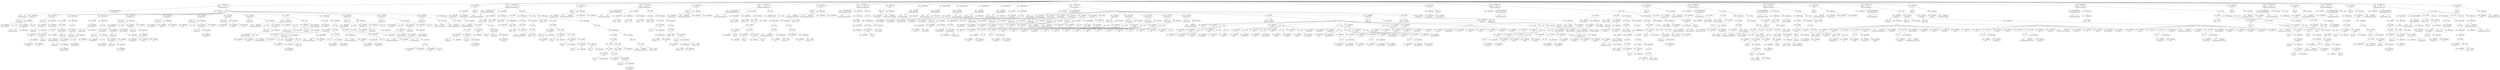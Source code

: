 digraph ast {
node [shape=none];
233475 [label=<<TABLE border='1' cellspacing='0' cellpadding='10' style='rounded' ><TR><TD border='0'>233475</TD><TD border='0'><B>StringLiteral</B></TD></TR><HR/><TR><TD border='0' cellpadding='5' colspan='2'>thread_comments</TD></TR></TABLE>>];
233474 [label=<<TABLE border='1' cellspacing='0' cellpadding='10' style='rounded' ><TR><TD border='0'>233474</TD><TD border='0'><B>Id</B></TD></TR><HR/><TR><TD border='0' cellpadding='5' colspan='2'>get_option</TD></TR></TABLE>>];
233473 [label=<<TABLE border='1' cellspacing='0' cellpadding='10' style='rounded' ><TR><TD border='0'>233473</TD><TD border='0'><B>LogicOP</B></TD></TR><HR/><TR><TD border='0' cellpadding='5' colspan='2'>&amp;&amp;</TD></TR></TABLE>>];
233473 -> 233472 [weight=2];
233473 -> 233477 [weight=2];
233472 [label=<<TABLE border='1' cellspacing='0' cellpadding='10' style='rounded' ><TR><TD border='0'>233472</TD><TD border='0'><B>FunctionCall</B></TD></TR><HR/><TR><TD border='0' cellpadding='5' colspan='2'>comments_open</TD></TR></TABLE>>];
233472 -> 233470 [weight=2];
233472 -> 233471 [weight=2];
233479 [label=<<TABLE border='1' cellspacing='0' cellpadding='10' style='rounded' ><TR><TD border='0'>233479</TD><TD border='0'><B>Id</B></TD></TR><HR/><TR><TD border='0' cellpadding='5' colspan='2'>wp_enqueue_script</TD></TR></TABLE>>];
233478 [label=<<TABLE border='1' cellspacing='0' cellpadding='10' style='rounded' ><TR><TD border='0'>233478</TD><TD border='0'><B>Condition</B></TD></TR></TABLE>>];
233478 -> 233469 [weight=2];
233477 [label=<<TABLE border='1' cellspacing='0' cellpadding='10' style='rounded' ><TR><TD border='0'>233477</TD><TD border='0'><B>FunctionCall</B></TD></TR><HR/><TR><TD border='0' cellpadding='5' colspan='2'>get_option</TD></TR></TABLE>>];
233477 -> 233474 [weight=2];
233477 -> 233476 [weight=2];
233476 [label=<<TABLE border='1' cellspacing='0' cellpadding='10' style='rounded' ><TR><TD border='0'>233476</TD><TD border='0'><B>ArgumentList</B></TD></TR></TABLE>>];
233476 -> 233475 [weight=2];
233483 [label=<<TABLE border='1' cellspacing='0' cellpadding='10' style='rounded' ><TR><TD border='0'>233483</TD><TD border='0'><B>Block</B></TD></TR></TABLE>>];
233483 -> 233482 [weight=2];
233482 [label=<<TABLE border='1' cellspacing='0' cellpadding='10' style='rounded' ><TR><TD border='0'>233482</TD><TD border='0'><B>FunctionCall</B></TD></TR><HR/><TR><TD border='0' cellpadding='5' colspan='2'>wp_enqueue_script</TD></TR></TABLE>>];
233482 -> 233479 [weight=2];
233482 -> 233481 [weight=2];
233481 [label=<<TABLE border='1' cellspacing='0' cellpadding='10' style='rounded' ><TR><TD border='0'>233481</TD><TD border='0'><B>ArgumentList</B></TD></TR></TABLE>>];
233481 -> 233480 [weight=2];
233480 [label=<<TABLE border='1' cellspacing='0' cellpadding='10' style='rounded' ><TR><TD border='0'>233480</TD><TD border='0'><B>StringLiteral</B></TD></TR><HR/><TR><TD border='0' cellpadding='5' colspan='2'>comment-reply</TD></TR></TABLE>>];
233487 [label=<<TABLE border='1' cellspacing='0' cellpadding='10' style='rounded' ><TR><TD border='0'>233487</TD><TD border='0'><B>FunctionStatement</B></TD></TR><HR/><TR><TD border='0' cellpadding='5'>Scope</TD><TD border='0' cellpadding='5'>934</TD></TR><HR/><TR><TD border='0' cellpadding='5' colspan='2'>twentyseventeen_scripts</TD></TR></TABLE>>];
233487 -> 233264 [weight=2];
233487 -> 233265 [weight=2];
233487 -> 233486 [weight=2];
233486 [label=<<TABLE border='1' cellspacing='0' cellpadding='10' style='rounded' ><TR><TD border='0'>233486</TD><TD border='0'><B>Block</B></TD></TR></TABLE>>];
233486 -> 233274 [weight=2];
233486 -> 233281 [weight=2];
233486 -> 233306 [weight=2];
233486 -> 233330 [weight=2];
233486 -> 233342 [weight=2];
233486 -> 233348 [weight=2];
233486 -> 233358 [weight=2];
233486 -> 233364 [weight=2];
233486 -> 233375 [weight=2];
233486 -> 233377 [weight=2];
233486 -> 233434 [weight=2];
233486 -> 233447 [weight=2];
233486 -> 233459 [weight=2];
233486 -> 233465 [weight=2];
233486 -> 233484 [weight=2];
233485 [label=<<TABLE border='1' cellspacing='0' cellpadding='10' style='rounded' ><TR><TD border='0'>233485</TD><TD border='0'><B>StatementBody</B></TD></TR></TABLE>>];
233485 -> 233483 [weight=2];
233484 [label=<<TABLE border='1' cellspacing='0' cellpadding='10' style='rounded' ><TR><TD border='0'>233484</TD><TD border='0'><B>IfThenStatement</B></TD></TR></TABLE>>];
233484 -> 233478 [weight=2];
233484 -> 233485 [weight=2];
233491 [label=<<TABLE border='1' cellspacing='0' cellpadding='10' style='rounded' ><TR><TD border='0'>233491</TD><TD border='0'><B>ArgumentList</B></TD></TR></TABLE>>];
233491 -> 233489 [weight=2];
233491 -> 233490 [weight=2];
233490 [label=<<TABLE border='1' cellspacing='0' cellpadding='10' style='rounded' ><TR><TD border='0'>233490</TD><TD border='0'><B>StringLiteral</B></TD></TR><HR/><TR><TD border='0' cellpadding='5' colspan='2'>twentyseventeen_scripts</TD></TR></TABLE>>];
233489 [label=<<TABLE border='1' cellspacing='0' cellpadding='10' style='rounded' ><TR><TD border='0'>233489</TD><TD border='0'><B>StringLiteral</B></TD></TR><HR/><TR><TD border='0' cellpadding='5' colspan='2'>wp_enqueue_scripts</TD></TR></TABLE>>];
233488 [label=<<TABLE border='1' cellspacing='0' cellpadding='10' style='rounded' ><TR><TD border='0'>233488</TD><TD border='0'><B>Id</B></TD></TR><HR/><TR><TD border='0' cellpadding='5' colspan='2'>add_action</TD></TR></TABLE>>];
233495 [label=<<TABLE border='1' cellspacing='0' cellpadding='10' style='rounded' ><TR><TD border='0'>233495</TD><TD border='0'><B>Variable</B></TD></TR><HR/><TR><TD border='0' cellpadding='5'>(935, 4809)</TD><TD border='0' cellpadding='5'>sizes</TD></TR></TABLE>>];
233494 [label=<<TABLE border='1' cellspacing='0' cellpadding='10' style='rounded' ><TR><TD border='0'>233494</TD><TD border='0'><B>ReturnValueFunction</B></TD></TR><HR/><TR><TD border='0' cellpadding='5' colspan='2'>twentyseventeen_content_image_sizes_a...</TD></TR></TABLE>>];
233494 -> 233493 [weight=2];
233493 [label=<<TABLE border='1' cellspacing='0' cellpadding='10' style='rounded' ><TR><TD border='0'>233493</TD><TD border='0'><B>Id</B></TD></TR><HR/><TR><TD border='0' cellpadding='5' colspan='2'>twentyseventeen_content_image_sizes_a...</TD></TR></TABLE>>];
233492 [label=<<TABLE border='1' cellspacing='0' cellpadding='10' style='rounded' ><TR><TD border='0'>233492</TD><TD border='0'><B>FunctionCall</B></TD></TR><HR/><TR><TD border='0' cellpadding='5' colspan='2'>add_action</TD></TR></TABLE>>];
233492 -> 233488 [weight=2];
233492 -> 233491 [weight=2];
233499 [label=<<TABLE border='1' cellspacing='0' cellpadding='10' style='rounded' ><TR><TD border='0'>233499</TD><TD border='0'><B>ParameterList</B></TD></TR></TABLE>>];
233499 -> 233496 [weight=2];
233499 -> 233498 [weight=2];
233498 [label=<<TABLE border='1' cellspacing='0' cellpadding='10' style='rounded' ><TR><TD border='0'>233498</TD><TD border='0'><B>ValueParameter</B></TD></TR></TABLE>>];
233498 -> 233497 [weight=2];
233497 [label=<<TABLE border='1' cellspacing='0' cellpadding='10' style='rounded' ><TR><TD border='0'>233497</TD><TD border='0'><B>Variable</B></TD></TR><HR/><TR><TD border='0' cellpadding='5'>(0, 765)</TD><TD border='0' cellpadding='5'>size</TD></TR></TABLE>>];
233496 [label=<<TABLE border='1' cellspacing='0' cellpadding='10' style='rounded' ><TR><TD border='0'>233496</TD><TD border='0'><B>ValueParameter</B></TD></TR></TABLE>>];
233496 -> 233495 [weight=2];
233503 [label=<<TABLE border='1' cellspacing='0' cellpadding='10' style='rounded' ><TR><TD border='0'>233503</TD><TD border='0'><B>IntegerLiteral</B></TD></TR><HR/><TR><TD border='0' cellpadding='5' colspan='2'>0</TD></TR></TABLE>>];
233502 [label=<<TABLE border='1' cellspacing='0' cellpadding='10' style='rounded' ><TR><TD border='0'>233502</TD><TD border='0'><B>Variable</B></TD></TR><HR/><TR><TD border='0' cellpadding='5'>(0, 765)</TD><TD border='0' cellpadding='5'>size</TD></TR></TABLE>>];
233501 [label=<<TABLE border='1' cellspacing='0' cellpadding='10' style='rounded' ><TR><TD border='0'>233501</TD><TD border='0'><B>BinOP</B></TD></TR><HR/><TR><TD border='0' cellpadding='5' colspan='2'>=</TD></TR></TABLE>>];
233501 -> 233500 [weight=2];
233501 -> 233504 [weight=2];
233500 [label=<<TABLE border='1' cellspacing='0' cellpadding='10' style='rounded' ><TR><TD border='0'>233500</TD><TD border='0'><B>Variable</B></TD></TR><HR/><TR><TD border='0' cellpadding='5'>(0, 4788)</TD><TD border='0' cellpadding='5'>width</TD></TR></TABLE>>];
233507 [label=<<TABLE border='1' cellspacing='0' cellpadding='10' style='rounded' ><TR><TD border='0'>233507</TD><TD border='0'><B>Variable</B></TD></TR><HR/><TR><TD border='0' cellpadding='5'>(0, 4788)</TD><TD border='0' cellpadding='5'>width</TD></TR></TABLE>>];
233506 [label=<<TABLE border='1' cellspacing='0' cellpadding='10' style='rounded' ><TR><TD border='0'>233506</TD><TD border='0'><B>RelOP</B></TD></TR><HR/><TR><TD border='0' cellpadding='5' colspan='2'>&lt;=</TD></TR></TABLE>>];
233506 -> 233505 [weight=2];
233506 -> 233507 [weight=2];
233505 [label=<<TABLE border='1' cellspacing='0' cellpadding='10' style='rounded' ><TR><TD border='0'>233505</TD><TD border='0'><B>IntegerLiteral</B></TD></TR><HR/><TR><TD border='0' cellpadding='5' colspan='2'>740</TD></TR></TABLE>>];
233504 [label=<<TABLE border='1' cellspacing='0' cellpadding='10' style='rounded' ><TR><TD border='0'>233504</TD><TD border='0'><B>PostfixExpression</B></TD></TR></TABLE>>];
233504 -> 233502 [weight=2];
233504 -> 233503 [weight=2];
233511 [label=<<TABLE border='1' cellspacing='0' cellpadding='10' style='rounded' ><TR><TD border='0'>233511</TD><TD border='0'><B>StringLiteral</B></TD></TR><HR/><TR><TD border='0' cellpadding='5' colspan='2'>(max-width: 706px) 89vw, (max-width: ...</TD></TR></TABLE>>];
233510 [label=<<TABLE border='1' cellspacing='0' cellpadding='10' style='rounded' ><TR><TD border='0'>233510</TD><TD border='0'><B>BinOP</B></TD></TR><HR/><TR><TD border='0' cellpadding='5' colspan='2'>=</TD></TR></TABLE>>];
233510 -> 233509 [weight=2];
233510 -> 233511 [weight=2];
233509 [label=<<TABLE border='1' cellspacing='0' cellpadding='10' style='rounded' ><TR><TD border='0'>233509</TD><TD border='0'><B>Variable</B></TD></TR><HR/><TR><TD border='0' cellpadding='5'>(935, 4809)</TD><TD border='0' cellpadding='5'>sizes</TD></TR></TABLE>>];
233508 [label=<<TABLE border='1' cellspacing='0' cellpadding='10' style='rounded' ><TR><TD border='0'>233508</TD><TD border='0'><B>Condition</B></TD></TR></TABLE>>];
233508 -> 233506 [weight=2];
233515 [label=<<TABLE border='1' cellspacing='0' cellpadding='10' style='rounded' ><TR><TD border='0'>233515</TD><TD border='0'><B>Id</B></TD></TR><HR/><TR><TD border='0' cellpadding='5' colspan='2'>is_active_sidebar</TD></TR></TABLE>>];
233514 [label=<<TABLE border='1' cellspacing='0' cellpadding='10' style='rounded' ><TR><TD border='0'>233514</TD><TD border='0'><B>StatementBody</B></TD></TR></TABLE>>];
233514 -> 233512 [weight=2];
233513 [label=<<TABLE border='1' cellspacing='0' cellpadding='10' style='rounded' ><TR><TD border='0'>233513</TD><TD border='0'><B>IfThenStatement</B></TD></TR></TABLE>>];
233513 -> 233508 [weight=2];
233513 -> 233514 [weight=2];
233512 [label=<<TABLE border='1' cellspacing='0' cellpadding='10' style='rounded' ><TR><TD border='0'>233512</TD><TD border='0'><B>Block</B></TD></TR></TABLE>>];
233512 -> 233510 [weight=2];
233519 [label=<<TABLE border='1' cellspacing='0' cellpadding='10' style='rounded' ><TR><TD border='0'>233519</TD><TD border='0'><B>LogicOP</B></TD></TR><HR/><TR><TD border='0' cellpadding='5' colspan='2'>||</TD></TR></TABLE>>];
233519 -> 233518 [weight=2];
233519 -> 233523 [weight=2];
233518 [label=<<TABLE border='1' cellspacing='0' cellpadding='10' style='rounded' ><TR><TD border='0'>233518</TD><TD border='0'><B>FunctionCall</B></TD></TR><HR/><TR><TD border='0' cellpadding='5' colspan='2'>is_active_sidebar</TD></TR></TABLE>>];
233518 -> 233515 [weight=2];
233518 -> 233517 [weight=2];
233517 [label=<<TABLE border='1' cellspacing='0' cellpadding='10' style='rounded' ><TR><TD border='0'>233517</TD><TD border='0'><B>ArgumentList</B></TD></TR></TABLE>>];
233517 -> 233516 [weight=2];
233516 [label=<<TABLE border='1' cellspacing='0' cellpadding='10' style='rounded' ><TR><TD border='0'>233516</TD><TD border='0'><B>StringLiteral</B></TD></TR><HR/><TR><TD border='0' cellpadding='5' colspan='2'>sidebar-1</TD></TR></TABLE>>];
233523 [label=<<TABLE border='1' cellspacing='0' cellpadding='10' style='rounded' ><TR><TD border='0'>233523</TD><TD border='0'><B>LogicOP</B></TD></TR><HR/><TR><TD border='0' cellpadding='5' colspan='2'>||</TD></TR></TABLE>>];
233523 -> 233522 [weight=2];
233523 -> 233527 [weight=2];
233522 [label=<<TABLE border='1' cellspacing='0' cellpadding='10' style='rounded' ><TR><TD border='0'>233522</TD><TD border='0'><B>FunctionCall</B></TD></TR><HR/><TR><TD border='0' cellpadding='5' colspan='2'>is_archive</TD></TR></TABLE>>];
233522 -> 233520 [weight=2];
233522 -> 233521 [weight=2];
233521 [label=<<TABLE border='1' cellspacing='0' cellpadding='10' style='rounded' ><TR><TD border='0'>233521</TD><TD border='0'><B>ArgumentList</B></TD></TR></TABLE>>];
233520 [label=<<TABLE border='1' cellspacing='0' cellpadding='10' style='rounded' ><TR><TD border='0'>233520</TD><TD border='0'><B>Id</B></TD></TR><HR/><TR><TD border='0' cellpadding='5' colspan='2'>is_archive</TD></TR></TABLE>>];
233527 [label=<<TABLE border='1' cellspacing='0' cellpadding='10' style='rounded' ><TR><TD border='0'>233527</TD><TD border='0'><B>LogicOP</B></TD></TR><HR/><TR><TD border='0' cellpadding='5' colspan='2'>||</TD></TR></TABLE>>];
233527 -> 233526 [weight=2];
233527 -> 233531 [weight=2];
233526 [label=<<TABLE border='1' cellspacing='0' cellpadding='10' style='rounded' ><TR><TD border='0'>233526</TD><TD border='0'><B>FunctionCall</B></TD></TR><HR/><TR><TD border='0' cellpadding='5' colspan='2'>is_search</TD></TR></TABLE>>];
233526 -> 233524 [weight=2];
233526 -> 233525 [weight=2];
233525 [label=<<TABLE border='1' cellspacing='0' cellpadding='10' style='rounded' ><TR><TD border='0'>233525</TD><TD border='0'><B>ArgumentList</B></TD></TR></TABLE>>];
233524 [label=<<TABLE border='1' cellspacing='0' cellpadding='10' style='rounded' ><TR><TD border='0'>233524</TD><TD border='0'><B>Id</B></TD></TR><HR/><TR><TD border='0' cellpadding='5' colspan='2'>is_search</TD></TR></TABLE>>];
233531 [label=<<TABLE border='1' cellspacing='0' cellpadding='10' style='rounded' ><TR><TD border='0'>233531</TD><TD border='0'><B>LogicOP</B></TD></TR><HR/><TR><TD border='0' cellpadding='5' colspan='2'>||</TD></TR></TABLE>>];
233531 -> 233530 [weight=2];
233531 -> 233534 [weight=2];
233530 [label=<<TABLE border='1' cellspacing='0' cellpadding='10' style='rounded' ><TR><TD border='0'>233530</TD><TD border='0'><B>FunctionCall</B></TD></TR><HR/><TR><TD border='0' cellpadding='5' colspan='2'>is_home</TD></TR></TABLE>>];
233530 -> 233528 [weight=2];
233530 -> 233529 [weight=2];
233529 [label=<<TABLE border='1' cellspacing='0' cellpadding='10' style='rounded' ><TR><TD border='0'>233529</TD><TD border='0'><B>ArgumentList</B></TD></TR></TABLE>>];
233528 [label=<<TABLE border='1' cellspacing='0' cellpadding='10' style='rounded' ><TR><TD border='0'>233528</TD><TD border='0'><B>Id</B></TD></TR><HR/><TR><TD border='0' cellpadding='5' colspan='2'>is_home</TD></TR></TABLE>>];
233535 [label=<<TABLE border='1' cellspacing='0' cellpadding='10' style='rounded' ><TR><TD border='0'>233535</TD><TD border='0'><B>Condition</B></TD></TR></TABLE>>];
233535 -> 233519 [weight=2];
233534 [label=<<TABLE border='1' cellspacing='0' cellpadding='10' style='rounded' ><TR><TD border='0'>233534</TD><TD border='0'><B>FunctionCall</B></TD></TR><HR/><TR><TD border='0' cellpadding='5' colspan='2'>is_page</TD></TR></TABLE>>];
233534 -> 233532 [weight=2];
233534 -> 233533 [weight=2];
233533 [label=<<TABLE border='1' cellspacing='0' cellpadding='10' style='rounded' ><TR><TD border='0'>233533</TD><TD border='0'><B>ArgumentList</B></TD></TR></TABLE>>];
233532 [label=<<TABLE border='1' cellspacing='0' cellpadding='10' style='rounded' ><TR><TD border='0'>233532</TD><TD border='0'><B>Id</B></TD></TR><HR/><TR><TD border='0' cellpadding='5' colspan='2'>is_page</TD></TR></TABLE>>];
233539 [label=<<TABLE border='1' cellspacing='0' cellpadding='10' style='rounded' ><TR><TD border='0'>233539</TD><TD border='0'><B>FunctionCall</B></TD></TR><HR/><TR><TD border='0' cellpadding='5' colspan='2'>is_page</TD></TR></TABLE>>];
233539 -> 233537 [weight=2];
233539 -> 233538 [weight=2];
233538 [label=<<TABLE border='1' cellspacing='0' cellpadding='10' style='rounded' ><TR><TD border='0'>233538</TD><TD border='0'><B>ArgumentList</B></TD></TR></TABLE>>];
233537 [label=<<TABLE border='1' cellspacing='0' cellpadding='10' style='rounded' ><TR><TD border='0'>233537</TD><TD border='0'><B>Id</B></TD></TR><HR/><TR><TD border='0' cellpadding='5' colspan='2'>is_page</TD></TR></TABLE>>];
233543 [label=<<TABLE border='1' cellspacing='0' cellpadding='10' style='rounded' ><TR><TD border='0'>233543</TD><TD border='0'><B>Id</B></TD></TR><HR/><TR><TD border='0' cellpadding='5' colspan='2'>get_theme_mod</TD></TR></TABLE>>];
233542 [label=<<TABLE border='1' cellspacing='0' cellpadding='10' style='rounded' ><TR><TD border='0'>233542</TD><TD border='0'><B>RelOP</B></TD></TR><HR/><TR><TD border='0' cellpadding='5' colspan='2'>===</TD></TR></TABLE>>];
233542 -> 233541 [weight=2];
233542 -> 233546 [weight=2];
233541 [label=<<TABLE border='1' cellspacing='0' cellpadding='10' style='rounded' ><TR><TD border='0'>233541</TD><TD border='0'><B>StringLiteral</B></TD></TR><HR/><TR><TD border='0' cellpadding='5' colspan='2'>one-column</TD></TR></TABLE>>];
233540 [label=<<TABLE border='1' cellspacing='0' cellpadding='10' style='rounded' ><TR><TD border='0'>233540</TD><TD border='0'><B>LogicOP</B></TD></TR><HR/><TR><TD border='0' cellpadding='5' colspan='2'>&amp;&amp;</TD></TR></TABLE>>];
233540 -> 233539 [weight=2];
233540 -> 233542 [weight=2];
233547 [label=<<TABLE border='1' cellspacing='0' cellpadding='10' style='rounded' ><TR><TD border='0'>233547</TD><TD border='0'><B>UnaryOP</B></TD></TR><HR/><TR><TD border='0' cellpadding='5' colspan='2'>!</TD></TR></TABLE>>];
233547 -> 233540 [weight=2];
233546 [label=<<TABLE border='1' cellspacing='0' cellpadding='10' style='rounded' ><TR><TD border='0'>233546</TD><TD border='0'><B>FunctionCall</B></TD></TR><HR/><TR><TD border='0' cellpadding='5' colspan='2'>get_theme_mod</TD></TR></TABLE>>];
233546 -> 233543 [weight=2];
233546 -> 233545 [weight=2];
233545 [label=<<TABLE border='1' cellspacing='0' cellpadding='10' style='rounded' ><TR><TD border='0'>233545</TD><TD border='0'><B>ArgumentList</B></TD></TR></TABLE>>];
233545 -> 233544 [weight=2];
233544 [label=<<TABLE border='1' cellspacing='0' cellpadding='10' style='rounded' ><TR><TD border='0'>233544</TD><TD border='0'><B>StringLiteral</B></TD></TR><HR/><TR><TD border='0' cellpadding='5' colspan='2'>page_options</TD></TR></TABLE>>];
233551 [label=<<TABLE border='1' cellspacing='0' cellpadding='10' style='rounded' ><TR><TD border='0'>233551</TD><TD border='0'><B>Variable</B></TD></TR><HR/><TR><TD border='0' cellpadding='5'>(0, 4788)</TD><TD border='0' cellpadding='5'>width</TD></TR></TABLE>>];
233550 [label=<<TABLE border='1' cellspacing='0' cellpadding='10' style='rounded' ><TR><TD border='0'>233550</TD><TD border='0'><B>RelOP</B></TD></TR><HR/><TR><TD border='0' cellpadding='5' colspan='2'>&lt;=</TD></TR></TABLE>>];
233550 -> 233549 [weight=2];
233550 -> 233551 [weight=2];
233549 [label=<<TABLE border='1' cellspacing='0' cellpadding='10' style='rounded' ><TR><TD border='0'>233549</TD><TD border='0'><B>IntegerLiteral</B></TD></TR><HR/><TR><TD border='0' cellpadding='5' colspan='2'>767</TD></TR></TABLE>>];
233548 [label=<<TABLE border='1' cellspacing='0' cellpadding='10' style='rounded' ><TR><TD border='0'>233548</TD><TD border='0'><B>LogicOP</B></TD></TR><HR/><TR><TD border='0' cellpadding='5' colspan='2'>&amp;&amp;</TD></TR></TABLE>>];
233548 -> 233547 [weight=2];
233548 -> 233550 [weight=2];
233555 [label=<<TABLE border='1' cellspacing='0' cellpadding='10' style='rounded' ><TR><TD border='0'>233555</TD><TD border='0'><B>StringLiteral</B></TD></TR><HR/><TR><TD border='0' cellpadding='5' colspan='2'>(max-width: 767px) 89vw, (max-width: ...</TD></TR></TABLE>>];
233554 [label=<<TABLE border='1' cellspacing='0' cellpadding='10' style='rounded' ><TR><TD border='0'>233554</TD><TD border='0'><B>BinOP</B></TD></TR><HR/><TR><TD border='0' cellpadding='5' colspan='2'>=</TD></TR></TABLE>>];
233554 -> 233553 [weight=2];
233554 -> 233555 [weight=2];
233553 [label=<<TABLE border='1' cellspacing='0' cellpadding='10' style='rounded' ><TR><TD border='0'>233553</TD><TD border='0'><B>Variable</B></TD></TR><HR/><TR><TD border='0' cellpadding='5'>(935, 4809)</TD><TD border='0' cellpadding='5'>sizes</TD></TR></TABLE>>];
233552 [label=<<TABLE border='1' cellspacing='0' cellpadding='10' style='rounded' ><TR><TD border='0'>233552</TD><TD border='0'><B>Condition</B></TD></TR></TABLE>>];
233552 -> 233548 [weight=2];
233559 [label=<<TABLE border='1' cellspacing='0' cellpadding='10' style='rounded' ><TR><TD border='0'>233559</TD><TD border='0'><B>Block</B></TD></TR></TABLE>>];
233559 -> 233557 [weight=2];
233558 [label=<<TABLE border='1' cellspacing='0' cellpadding='10' style='rounded' ><TR><TD border='0'>233558</TD><TD border='0'><B>StatementBody</B></TD></TR></TABLE>>];
233558 -> 233556 [weight=2];
233557 [label=<<TABLE border='1' cellspacing='0' cellpadding='10' style='rounded' ><TR><TD border='0'>233557</TD><TD border='0'><B>IfThenStatement</B></TD></TR></TABLE>>];
233557 -> 233552 [weight=2];
233557 -> 233558 [weight=2];
233556 [label=<<TABLE border='1' cellspacing='0' cellpadding='10' style='rounded' ><TR><TD border='0'>233556</TD><TD border='0'><B>Block</B></TD></TR></TABLE>>];
233556 -> 233554 [weight=2];
233563 [label=<<TABLE border='1' cellspacing='0' cellpadding='10' style='rounded' ><TR><TD border='0'>233563</TD><TD border='0'><B>Return</B></TD></TR></TABLE>>];
233563 -> 233562 [weight=2];
233562 [label=<<TABLE border='1' cellspacing='0' cellpadding='10' style='rounded' ><TR><TD border='0'>233562</TD><TD border='0'><B>Variable</B></TD></TR><HR/><TR><TD border='0' cellpadding='5'>(935, 4809)</TD><TD border='0' cellpadding='5'>sizes</TD></TR></TABLE>>];
233561 [label=<<TABLE border='1' cellspacing='0' cellpadding='10' style='rounded' ><TR><TD border='0'>233561</TD><TD border='0'><B>StatementBody</B></TD></TR></TABLE>>];
233561 -> 233559 [weight=2];
233560 [label=<<TABLE border='1' cellspacing='0' cellpadding='10' style='rounded' ><TR><TD border='0'>233560</TD><TD border='0'><B>IfThenStatement</B></TD></TR></TABLE>>];
233560 -> 233535 [weight=2];
233560 -> 233561 [weight=2];
233567 [label=<<TABLE border='1' cellspacing='0' cellpadding='10' style='rounded' ><TR><TD border='0'>233567</TD><TD border='0'><B>StringLiteral</B></TD></TR><HR/><TR><TD border='0' cellpadding='5' colspan='2'>wp_calculate_image_sizes</TD></TR></TABLE>>];
233566 [label=<<TABLE border='1' cellspacing='0' cellpadding='10' style='rounded' ><TR><TD border='0'>233566</TD><TD border='0'><B>Id</B></TD></TR><HR/><TR><TD border='0' cellpadding='5' colspan='2'>add_filter</TD></TR></TABLE>>];
233565 [label=<<TABLE border='1' cellspacing='0' cellpadding='10' style='rounded' ><TR><TD border='0'>233565</TD><TD border='0'><B>FunctionStatement</B></TD></TR><HR/><TR><TD border='0' cellpadding='5'>Scope</TD><TD border='0' cellpadding='5'>935</TD></TR><HR/><TR><TD border='0' cellpadding='5' colspan='2'>twentyseventeen_content_image_sizes_a...</TD></TR></TABLE>>];
233565 -> 233494 [weight=2];
233565 -> 233499 [weight=2];
233565 -> 233564 [weight=2];
233564 [label=<<TABLE border='1' cellspacing='0' cellpadding='10' style='rounded' ><TR><TD border='0'>233564</TD><TD border='0'><B>Block</B></TD></TR></TABLE>>];
233564 -> 233501 [weight=2];
233564 -> 233513 [weight=2];
233564 -> 233560 [weight=2];
233564 -> 233563 [weight=2];
233571 [label=<<TABLE border='1' cellspacing='0' cellpadding='10' style='rounded' ><TR><TD border='0'>233571</TD><TD border='0'><B>ArgumentList</B></TD></TR></TABLE>>];
233571 -> 233567 [weight=2];
233571 -> 233568 [weight=2];
233571 -> 233569 [weight=2];
233571 -> 233570 [weight=2];
233570 [label=<<TABLE border='1' cellspacing='0' cellpadding='10' style='rounded' ><TR><TD border='0'>233570</TD><TD border='0'><B>IntegerLiteral</B></TD></TR><HR/><TR><TD border='0' cellpadding='5' colspan='2'>2</TD></TR></TABLE>>];
233569 [label=<<TABLE border='1' cellspacing='0' cellpadding='10' style='rounded' ><TR><TD border='0'>233569</TD><TD border='0'><B>IntegerLiteral</B></TD></TR><HR/><TR><TD border='0' cellpadding='5' colspan='2'>10</TD></TR></TABLE>>];
233568 [label=<<TABLE border='1' cellspacing='0' cellpadding='10' style='rounded' ><TR><TD border='0'>233568</TD><TD border='0'><B>StringLiteral</B></TD></TR><HR/><TR><TD border='0' cellpadding='5' colspan='2'>twentyseventeen_content_image_sizes_a...</TD></TR></TABLE>>];
233575 [label=<<TABLE border='1' cellspacing='0' cellpadding='10' style='rounded' ><TR><TD border='0'>233575</TD><TD border='0'><B>Variable</B></TD></TR><HR/><TR><TD border='0' cellpadding='5'>(936, 4810)</TD><TD border='0' cellpadding='5'>html</TD></TR></TABLE>>];
233574 [label=<<TABLE border='1' cellspacing='0' cellpadding='10' style='rounded' ><TR><TD border='0'>233574</TD><TD border='0'><B>ReturnValueFunction</B></TD></TR><HR/><TR><TD border='0' cellpadding='5' colspan='2'>twentyseventeen_header_image_tag</TD></TR></TABLE>>];
233574 -> 233573 [weight=2];
233573 [label=<<TABLE border='1' cellspacing='0' cellpadding='10' style='rounded' ><TR><TD border='0'>233573</TD><TD border='0'><B>Id</B></TD></TR><HR/><TR><TD border='0' cellpadding='5' colspan='2'>twentyseventeen_header_image_tag</TD></TR></TABLE>>];
233572 [label=<<TABLE border='1' cellspacing='0' cellpadding='10' style='rounded' ><TR><TD border='0'>233572</TD><TD border='0'><B>FunctionCall</B></TD></TR><HR/><TR><TD border='0' cellpadding='5' colspan='2'>add_filter</TD></TR></TABLE>>];
233572 -> 233566 [weight=2];
233572 -> 233571 [weight=2];
233579 [label=<<TABLE border='1' cellspacing='0' cellpadding='10' style='rounded' ><TR><TD border='0'>233579</TD><TD border='0'><B>Variable</B></TD></TR><HR/><TR><TD border='0' cellpadding='5'>(936, 4812)</TD><TD border='0' cellpadding='5'>attr</TD></TR></TABLE>>];
233578 [label=<<TABLE border='1' cellspacing='0' cellpadding='10' style='rounded' ><TR><TD border='0'>233578</TD><TD border='0'><B>ValueParameter</B></TD></TR></TABLE>>];
233578 -> 233577 [weight=2];
233577 [label=<<TABLE border='1' cellspacing='0' cellpadding='10' style='rounded' ><TR><TD border='0'>233577</TD><TD border='0'><B>Variable</B></TD></TR><HR/><TR><TD border='0' cellpadding='5'>(936, 4811)</TD><TD border='0' cellpadding='5'>header</TD></TR></TABLE>>];
233576 [label=<<TABLE border='1' cellspacing='0' cellpadding='10' style='rounded' ><TR><TD border='0'>233576</TD><TD border='0'><B>ValueParameter</B></TD></TR></TABLE>>];
233576 -> 233575 [weight=2];
233583 [label=<<TABLE border='1' cellspacing='0' cellpadding='10' style='rounded' ><TR><TD border='0'>233583</TD><TD border='0'><B>Variable</B></TD></TR><HR/><TR><TD border='0' cellpadding='5'>(936, 4812)</TD><TD border='0' cellpadding='5'>attr</TD></TR></TABLE>>];
233582 [label=<<TABLE border='1' cellspacing='0' cellpadding='10' style='rounded' ><TR><TD border='0'>233582</TD><TD border='0'><B>Id</B></TD></TR><HR/><TR><TD border='0' cellpadding='5' colspan='2'>isset</TD></TR></TABLE>>];
233581 [label=<<TABLE border='1' cellspacing='0' cellpadding='10' style='rounded' ><TR><TD border='0'>233581</TD><TD border='0'><B>ParameterList</B></TD></TR></TABLE>>];
233581 -> 233576 [weight=2];
233581 -> 233578 [weight=2];
233581 -> 233580 [weight=2];
233580 [label=<<TABLE border='1' cellspacing='0' cellpadding='10' style='rounded' ><TR><TD border='0'>233580</TD><TD border='0'><B>ValueParameter</B></TD></TR></TABLE>>];
233580 -> 233579 [weight=2];
233587 [label=<<TABLE border='1' cellspacing='0' cellpadding='10' style='rounded' ><TR><TD border='0'>233587</TD><TD border='0'><B>FunctionCall</B></TD></TR><HR/><TR><TD border='0' cellpadding='5' colspan='2'>isset</TD></TR></TABLE>>];
233587 -> 233582 [weight=2];
233587 -> 233586 [weight=2];
233586 [label=<<TABLE border='1' cellspacing='0' cellpadding='10' style='rounded' ><TR><TD border='0'>233586</TD><TD border='0'><B>ArgumentList</B></TD></TR></TABLE>>];
233586 -> 233585 [weight=2];
233585 [label=<<TABLE border='1' cellspacing='0' cellpadding='10' style='rounded' ><TR><TD border='0'>233585</TD><TD border='0'><B>PostfixExpression</B></TD></TR></TABLE>>];
233585 -> 233583 [weight=2];
233585 -> 233584 [weight=2];
233584 [label=<<TABLE border='1' cellspacing='0' cellpadding='10' style='rounded' ><TR><TD border='0'>233584</TD><TD border='0'><B>StringLiteral</B></TD></TR><HR/><TR><TD border='0' cellpadding='5' colspan='2'>sizes</TD></TR></TABLE>>];
233591 [label=<<TABLE border='1' cellspacing='0' cellpadding='10' style='rounded' ><TR><TD border='0'>233591</TD><TD border='0'><B>Id</B></TD></TR><HR/><TR><TD border='0' cellpadding='5' colspan='2'>str_replace</TD></TR></TABLE>>];
233590 [label=<<TABLE border='1' cellspacing='0' cellpadding='10' style='rounded' ><TR><TD border='0'>233590</TD><TD border='0'><B>BinOP</B></TD></TR><HR/><TR><TD border='0' cellpadding='5' colspan='2'>=</TD></TR></TABLE>>];
233590 -> 233589 [weight=2];
233590 -> 233598 [weight=2];
233589 [label=<<TABLE border='1' cellspacing='0' cellpadding='10' style='rounded' ><TR><TD border='0'>233589</TD><TD border='0'><B>Variable</B></TD></TR><HR/><TR><TD border='0' cellpadding='5'>(936, 4810)</TD><TD border='0' cellpadding='5'>html</TD></TR></TABLE>>];
233588 [label=<<TABLE border='1' cellspacing='0' cellpadding='10' style='rounded' ><TR><TD border='0'>233588</TD><TD border='0'><B>Condition</B></TD></TR></TABLE>>];
233588 -> 233587 [weight=2];
233595 [label=<<TABLE border='1' cellspacing='0' cellpadding='10' style='rounded' ><TR><TD border='0'>233595</TD><TD border='0'><B>StringLiteral</B></TD></TR><HR/><TR><TD border='0' cellpadding='5' colspan='2'>100vw</TD></TR></TABLE>>];
233594 [label=<<TABLE border='1' cellspacing='0' cellpadding='10' style='rounded' ><TR><TD border='0'>233594</TD><TD border='0'><B>PostfixExpression</B></TD></TR></TABLE>>];
233594 -> 233592 [weight=2];
233594 -> 233593 [weight=2];
233593 [label=<<TABLE border='1' cellspacing='0' cellpadding='10' style='rounded' ><TR><TD border='0'>233593</TD><TD border='0'><B>StringLiteral</B></TD></TR><HR/><TR><TD border='0' cellpadding='5' colspan='2'>sizes</TD></TR></TABLE>>];
233592 [label=<<TABLE border='1' cellspacing='0' cellpadding='10' style='rounded' ><TR><TD border='0'>233592</TD><TD border='0'><B>Variable</B></TD></TR><HR/><TR><TD border='0' cellpadding='5'>(936, 4812)</TD><TD border='0' cellpadding='5'>attr</TD></TR></TABLE>>];
233599 [label=<<TABLE border='1' cellspacing='0' cellpadding='10' style='rounded' ><TR><TD border='0'>233599</TD><TD border='0'><B>Block</B></TD></TR></TABLE>>];
233599 -> 233590 [weight=2];
233598 [label=<<TABLE border='1' cellspacing='0' cellpadding='10' style='rounded' ><TR><TD border='0'>233598</TD><TD border='0'><B>FunctionCall</B></TD></TR><HR/><TR><TD border='0' cellpadding='5' colspan='2'>str_replace</TD></TR></TABLE>>];
233598 -> 233591 [weight=2];
233598 -> 233597 [weight=2];
233597 [label=<<TABLE border='1' cellspacing='0' cellpadding='10' style='rounded' ><TR><TD border='0'>233597</TD><TD border='0'><B>ArgumentList</B></TD></TR></TABLE>>];
233597 -> 233594 [weight=2];
233597 -> 233595 [weight=2];
233597 -> 233596 [weight=2];
233596 [label=<<TABLE border='1' cellspacing='0' cellpadding='10' style='rounded' ><TR><TD border='0'>233596</TD><TD border='0'><B>Variable</B></TD></TR><HR/><TR><TD border='0' cellpadding='5'>(936, 4810)</TD><TD border='0' cellpadding='5'>html</TD></TR></TABLE>>];
233603 [label=<<TABLE border='1' cellspacing='0' cellpadding='10' style='rounded' ><TR><TD border='0'>233603</TD><TD border='0'><B>Return</B></TD></TR></TABLE>>];
233603 -> 233602 [weight=2];
233602 [label=<<TABLE border='1' cellspacing='0' cellpadding='10' style='rounded' ><TR><TD border='0'>233602</TD><TD border='0'><B>Variable</B></TD></TR><HR/><TR><TD border='0' cellpadding='5'>(936, 4810)</TD><TD border='0' cellpadding='5'>html</TD></TR></TABLE>>];
233601 [label=<<TABLE border='1' cellspacing='0' cellpadding='10' style='rounded' ><TR><TD border='0'>233601</TD><TD border='0'><B>StatementBody</B></TD></TR></TABLE>>];
233601 -> 233599 [weight=2];
233600 [label=<<TABLE border='1' cellspacing='0' cellpadding='10' style='rounded' ><TR><TD border='0'>233600</TD><TD border='0'><B>IfThenStatement</B></TD></TR></TABLE>>];
233600 -> 233588 [weight=2];
233600 -> 233601 [weight=2];
233607 [label=<<TABLE border='1' cellspacing='0' cellpadding='10' style='rounded' ><TR><TD border='0'>233607</TD><TD border='0'><B>StringLiteral</B></TD></TR><HR/><TR><TD border='0' cellpadding='5' colspan='2'>get_header_image_tag</TD></TR></TABLE>>];
233606 [label=<<TABLE border='1' cellspacing='0' cellpadding='10' style='rounded' ><TR><TD border='0'>233606</TD><TD border='0'><B>Id</B></TD></TR><HR/><TR><TD border='0' cellpadding='5' colspan='2'>add_filter</TD></TR></TABLE>>];
233605 [label=<<TABLE border='1' cellspacing='0' cellpadding='10' style='rounded' ><TR><TD border='0'>233605</TD><TD border='0'><B>FunctionStatement</B></TD></TR><HR/><TR><TD border='0' cellpadding='5'>Scope</TD><TD border='0' cellpadding='5'>936</TD></TR><HR/><TR><TD border='0' cellpadding='5' colspan='2'>twentyseventeen_header_image_tag</TD></TR></TABLE>>];
233605 -> 233574 [weight=2];
233605 -> 233581 [weight=2];
233605 -> 233604 [weight=2];
233604 [label=<<TABLE border='1' cellspacing='0' cellpadding='10' style='rounded' ><TR><TD border='0'>233604</TD><TD border='0'><B>Block</B></TD></TR></TABLE>>];
233604 -> 233600 [weight=2];
233604 -> 233603 [weight=2];
233611 [label=<<TABLE border='1' cellspacing='0' cellpadding='10' style='rounded' ><TR><TD border='0'>233611</TD><TD border='0'><B>ArgumentList</B></TD></TR></TABLE>>];
233611 -> 233607 [weight=2];
233611 -> 233608 [weight=2];
233611 -> 233609 [weight=2];
233611 -> 233610 [weight=2];
233610 [label=<<TABLE border='1' cellspacing='0' cellpadding='10' style='rounded' ><TR><TD border='0'>233610</TD><TD border='0'><B>IntegerLiteral</B></TD></TR><HR/><TR><TD border='0' cellpadding='5' colspan='2'>3</TD></TR></TABLE>>];
233609 [label=<<TABLE border='1' cellspacing='0' cellpadding='10' style='rounded' ><TR><TD border='0'>233609</TD><TD border='0'><B>IntegerLiteral</B></TD></TR><HR/><TR><TD border='0' cellpadding='5' colspan='2'>10</TD></TR></TABLE>>];
233608 [label=<<TABLE border='1' cellspacing='0' cellpadding='10' style='rounded' ><TR><TD border='0'>233608</TD><TD border='0'><B>StringLiteral</B></TD></TR><HR/><TR><TD border='0' cellpadding='5' colspan='2'>twentyseventeen_header_image_tag</TD></TR></TABLE>>];
233615 [label=<<TABLE border='1' cellspacing='0' cellpadding='10' style='rounded' ><TR><TD border='0'>233615</TD><TD border='0'><B>Variable</B></TD></TR><HR/><TR><TD border='0' cellpadding='5'>(937, 4813)</TD><TD border='0' cellpadding='5'>attr</TD></TR></TABLE>>];
233614 [label=<<TABLE border='1' cellspacing='0' cellpadding='10' style='rounded' ><TR><TD border='0'>233614</TD><TD border='0'><B>ReturnValueFunction</B></TD></TR><HR/><TR><TD border='0' cellpadding='5' colspan='2'>twentyseventeen_post_thumbnail_sizes_...</TD></TR></TABLE>>];
233614 -> 233613 [weight=2];
233613 [label=<<TABLE border='1' cellspacing='0' cellpadding='10' style='rounded' ><TR><TD border='0'>233613</TD><TD border='0'><B>Id</B></TD></TR><HR/><TR><TD border='0' cellpadding='5' colspan='2'>twentyseventeen_post_thumbnail_sizes_...</TD></TR></TABLE>>];
233612 [label=<<TABLE border='1' cellspacing='0' cellpadding='10' style='rounded' ><TR><TD border='0'>233612</TD><TD border='0'><B>FunctionCall</B></TD></TR><HR/><TR><TD border='0' cellpadding='5' colspan='2'>add_filter</TD></TR></TABLE>>];
233612 -> 233606 [weight=2];
233612 -> 233611 [weight=2];
233619 [label=<<TABLE border='1' cellspacing='0' cellpadding='10' style='rounded' ><TR><TD border='0'>233619</TD><TD border='0'><B>Variable</B></TD></TR><HR/><TR><TD border='0' cellpadding='5'>(0, 765)</TD><TD border='0' cellpadding='5'>size</TD></TR></TABLE>>];
233618 [label=<<TABLE border='1' cellspacing='0' cellpadding='10' style='rounded' ><TR><TD border='0'>233618</TD><TD border='0'><B>ValueParameter</B></TD></TR></TABLE>>];
233618 -> 233617 [weight=2];
233617 [label=<<TABLE border='1' cellspacing='0' cellpadding='10' style='rounded' ><TR><TD border='0'>233617</TD><TD border='0'><B>Variable</B></TD></TR><HR/><TR><TD border='0' cellpadding='5'>(937, 4814)</TD><TD border='0' cellpadding='5'>attachment</TD></TR></TABLE>>];
233616 [label=<<TABLE border='1' cellspacing='0' cellpadding='10' style='rounded' ><TR><TD border='0'>233616</TD><TD border='0'><B>ValueParameter</B></TD></TR></TABLE>>];
233616 -> 233615 [weight=2];
233623 [label=<<TABLE border='1' cellspacing='0' cellpadding='10' style='rounded' ><TR><TD border='0'>233623</TD><TD border='0'><B>ArgumentList</B></TD></TR></TABLE>>];
233622 [label=<<TABLE border='1' cellspacing='0' cellpadding='10' style='rounded' ><TR><TD border='0'>233622</TD><TD border='0'><B>Id</B></TD></TR><HR/><TR><TD border='0' cellpadding='5' colspan='2'>is_archive</TD></TR></TABLE>>];
233621 [label=<<TABLE border='1' cellspacing='0' cellpadding='10' style='rounded' ><TR><TD border='0'>233621</TD><TD border='0'><B>ParameterList</B></TD></TR></TABLE>>];
233621 -> 233616 [weight=2];
233621 -> 233618 [weight=2];
233621 -> 233620 [weight=2];
233620 [label=<<TABLE border='1' cellspacing='0' cellpadding='10' style='rounded' ><TR><TD border='0'>233620</TD><TD border='0'><B>ValueParameter</B></TD></TR></TABLE>>];
233620 -> 233619 [weight=2];
233627 [label=<<TABLE border='1' cellspacing='0' cellpadding='10' style='rounded' ><TR><TD border='0'>233627</TD><TD border='0'><B>ArgumentList</B></TD></TR></TABLE>>];
233626 [label=<<TABLE border='1' cellspacing='0' cellpadding='10' style='rounded' ><TR><TD border='0'>233626</TD><TD border='0'><B>Id</B></TD></TR><HR/><TR><TD border='0' cellpadding='5' colspan='2'>is_search</TD></TR></TABLE>>];
233625 [label=<<TABLE border='1' cellspacing='0' cellpadding='10' style='rounded' ><TR><TD border='0'>233625</TD><TD border='0'><B>LogicOP</B></TD></TR><HR/><TR><TD border='0' cellpadding='5' colspan='2'>||</TD></TR></TABLE>>];
233625 -> 233624 [weight=2];
233625 -> 233629 [weight=2];
233624 [label=<<TABLE border='1' cellspacing='0' cellpadding='10' style='rounded' ><TR><TD border='0'>233624</TD><TD border='0'><B>FunctionCall</B></TD></TR><HR/><TR><TD border='0' cellpadding='5' colspan='2'>is_archive</TD></TR></TABLE>>];
233624 -> 233622 [weight=2];
233624 -> 233623 [weight=2];
233631 [label=<<TABLE border='1' cellspacing='0' cellpadding='10' style='rounded' ><TR><TD border='0'>233631</TD><TD border='0'><B>ArgumentList</B></TD></TR></TABLE>>];
233630 [label=<<TABLE border='1' cellspacing='0' cellpadding='10' style='rounded' ><TR><TD border='0'>233630</TD><TD border='0'><B>Id</B></TD></TR><HR/><TR><TD border='0' cellpadding='5' colspan='2'>is_home</TD></TR></TABLE>>];
233629 [label=<<TABLE border='1' cellspacing='0' cellpadding='10' style='rounded' ><TR><TD border='0'>233629</TD><TD border='0'><B>LogicOP</B></TD></TR><HR/><TR><TD border='0' cellpadding='5' colspan='2'>||</TD></TR></TABLE>>];
233629 -> 233628 [weight=2];
233629 -> 233632 [weight=2];
233628 [label=<<TABLE border='1' cellspacing='0' cellpadding='10' style='rounded' ><TR><TD border='0'>233628</TD><TD border='0'><B>FunctionCall</B></TD></TR><HR/><TR><TD border='0' cellpadding='5' colspan='2'>is_search</TD></TR></TABLE>>];
233628 -> 233626 [weight=2];
233628 -> 233627 [weight=2];
233635 [label=<<TABLE border='1' cellspacing='0' cellpadding='10' style='rounded' ><TR><TD border='0'>233635</TD><TD border='0'><B>StringLiteral</B></TD></TR><HR/><TR><TD border='0' cellpadding='5' colspan='2'>sizes</TD></TR></TABLE>>];
233634 [label=<<TABLE border='1' cellspacing='0' cellpadding='10' style='rounded' ><TR><TD border='0'>233634</TD><TD border='0'><B>Variable</B></TD></TR><HR/><TR><TD border='0' cellpadding='5'>(937, 4813)</TD><TD border='0' cellpadding='5'>attr</TD></TR></TABLE>>];
233633 [label=<<TABLE border='1' cellspacing='0' cellpadding='10' style='rounded' ><TR><TD border='0'>233633</TD><TD border='0'><B>Condition</B></TD></TR></TABLE>>];
233633 -> 233625 [weight=2];
233632 [label=<<TABLE border='1' cellspacing='0' cellpadding='10' style='rounded' ><TR><TD border='0'>233632</TD><TD border='0'><B>FunctionCall</B></TD></TR><HR/><TR><TD border='0' cellpadding='5' colspan='2'>is_home</TD></TR></TABLE>>];
233632 -> 233630 [weight=2];
233632 -> 233631 [weight=2];
233639 [label=<<TABLE border='1' cellspacing='0' cellpadding='10' style='rounded' ><TR><TD border='0'>233639</TD><TD border='0'><B>Block</B></TD></TR></TABLE>>];
233639 -> 233637 [weight=2];
233638 [label=<<TABLE border='1' cellspacing='0' cellpadding='10' style='rounded' ><TR><TD border='0'>233638</TD><TD border='0'><B>StringLiteral</B></TD></TR><HR/><TR><TD border='0' cellpadding='5' colspan='2'>(max-width: 767px) 89vw, (max-width: ...</TD></TR></TABLE>>];
233637 [label=<<TABLE border='1' cellspacing='0' cellpadding='10' style='rounded' ><TR><TD border='0'>233637</TD><TD border='0'><B>BinOP</B></TD></TR><HR/><TR><TD border='0' cellpadding='5' colspan='2'>=</TD></TR></TABLE>>];
233637 -> 233636 [weight=2];
233637 -> 233638 [weight=2];
233636 [label=<<TABLE border='1' cellspacing='0' cellpadding='10' style='rounded' ><TR><TD border='0'>233636</TD><TD border='0'><B>PostfixExpression</B></TD></TR></TABLE>>];
233636 -> 233634 [weight=2];
233636 -> 233635 [weight=2];
233643 [label=<<TABLE border='1' cellspacing='0' cellpadding='10' style='rounded' ><TR><TD border='0'>233643</TD><TD border='0'><B>StringLiteral</B></TD></TR><HR/><TR><TD border='0' cellpadding='5' colspan='2'>sizes</TD></TR></TABLE>>];
233642 [label=<<TABLE border='1' cellspacing='0' cellpadding='10' style='rounded' ><TR><TD border='0'>233642</TD><TD border='0'><B>Variable</B></TD></TR><HR/><TR><TD border='0' cellpadding='5'>(937, 4813)</TD><TD border='0' cellpadding='5'>attr</TD></TR></TABLE>>];
233641 [label=<<TABLE border='1' cellspacing='0' cellpadding='10' style='rounded' ><TR><TD border='0'>233641</TD><TD border='0'><B>StatementBody</B></TD></TR></TABLE>>];
233641 -> 233639 [weight=2];
233640 [label=<<TABLE border='1' cellspacing='0' cellpadding='10' style='rounded' ><TR><TD border='0'>233640</TD><TD border='0'><B>IfThenElseStatement</B></TD></TR></TABLE>>];
233640 -> 233633 [weight=2];
233640 -> 233641 [weight=2];
233640 -> 233649 [weight=2];
233647 [label=<<TABLE border='1' cellspacing='0' cellpadding='10' style='rounded' ><TR><TD border='0'>233647</TD><TD border='0'><B>Block</B></TD></TR></TABLE>>];
233647 -> 233645 [weight=2];
233646 [label=<<TABLE border='1' cellspacing='0' cellpadding='10' style='rounded' ><TR><TD border='0'>233646</TD><TD border='0'><B>StringLiteral</B></TD></TR><HR/><TR><TD border='0' cellpadding='5' colspan='2'>100vw</TD></TR></TABLE>>];
233645 [label=<<TABLE border='1' cellspacing='0' cellpadding='10' style='rounded' ><TR><TD border='0'>233645</TD><TD border='0'><B>BinOP</B></TD></TR><HR/><TR><TD border='0' cellpadding='5' colspan='2'>=</TD></TR></TABLE>>];
233645 -> 233644 [weight=2];
233645 -> 233646 [weight=2];
233644 [label=<<TABLE border='1' cellspacing='0' cellpadding='10' style='rounded' ><TR><TD border='0'>233644</TD><TD border='0'><B>PostfixExpression</B></TD></TR></TABLE>>];
233644 -> 233642 [weight=2];
233644 -> 233643 [weight=2];
233651 [label=<<TABLE border='1' cellspacing='0' cellpadding='10' style='rounded' ><TR><TD border='0'>233651</TD><TD border='0'><B>Return</B></TD></TR></TABLE>>];
233651 -> 233650 [weight=2];
233650 [label=<<TABLE border='1' cellspacing='0' cellpadding='10' style='rounded' ><TR><TD border='0'>233650</TD><TD border='0'><B>Variable</B></TD></TR><HR/><TR><TD border='0' cellpadding='5'>(937, 4813)</TD><TD border='0' cellpadding='5'>attr</TD></TR></TABLE>>];
233649 [label=<<TABLE border='1' cellspacing='0' cellpadding='10' style='rounded' ><TR><TD border='0'>233649</TD><TD border='0'><B>StatementBody</B></TD></TR></TABLE>>];
233649 -> 233647 [weight=2];
233655 [label=<<TABLE border='1' cellspacing='0' cellpadding='10' style='rounded' ><TR><TD border='0'>233655</TD><TD border='0'><B>StringLiteral</B></TD></TR><HR/><TR><TD border='0' cellpadding='5' colspan='2'>wp_get_attachment_image_attributes</TD></TR></TABLE>>];
233654 [label=<<TABLE border='1' cellspacing='0' cellpadding='10' style='rounded' ><TR><TD border='0'>233654</TD><TD border='0'><B>Id</B></TD></TR><HR/><TR><TD border='0' cellpadding='5' colspan='2'>add_filter</TD></TR></TABLE>>];
233653 [label=<<TABLE border='1' cellspacing='0' cellpadding='10' style='rounded' ><TR><TD border='0'>233653</TD><TD border='0'><B>FunctionStatement</B></TD></TR><HR/><TR><TD border='0' cellpadding='5'>Scope</TD><TD border='0' cellpadding='5'>937</TD></TR><HR/><TR><TD border='0' cellpadding='5' colspan='2'>twentyseventeen_post_thumbnail_sizes_...</TD></TR></TABLE>>];
233653 -> 233614 [weight=2];
233653 -> 233621 [weight=2];
233653 -> 233652 [weight=2];
233652 [label=<<TABLE border='1' cellspacing='0' cellpadding='10' style='rounded' ><TR><TD border='0'>233652</TD><TD border='0'><B>Block</B></TD></TR></TABLE>>];
233652 -> 233640 [weight=2];
233652 -> 233651 [weight=2];
233659 [label=<<TABLE border='1' cellspacing='0' cellpadding='10' style='rounded' ><TR><TD border='0'>233659</TD><TD border='0'><B>ArgumentList</B></TD></TR></TABLE>>];
233659 -> 233655 [weight=2];
233659 -> 233656 [weight=2];
233659 -> 233657 [weight=2];
233659 -> 233658 [weight=2];
233658 [label=<<TABLE border='1' cellspacing='0' cellpadding='10' style='rounded' ><TR><TD border='0'>233658</TD><TD border='0'><B>IntegerLiteral</B></TD></TR><HR/><TR><TD border='0' cellpadding='5' colspan='2'>3</TD></TR></TABLE>>];
233657 [label=<<TABLE border='1' cellspacing='0' cellpadding='10' style='rounded' ><TR><TD border='0'>233657</TD><TD border='0'><B>IntegerLiteral</B></TD></TR><HR/><TR><TD border='0' cellpadding='5' colspan='2'>10</TD></TR></TABLE>>];
233656 [label=<<TABLE border='1' cellspacing='0' cellpadding='10' style='rounded' ><TR><TD border='0'>233656</TD><TD border='0'><B>StringLiteral</B></TD></TR><HR/><TR><TD border='0' cellpadding='5' colspan='2'>twentyseventeen_post_thumbnail_sizes_...</TD></TR></TABLE>>];
233663 [label=<<TABLE border='1' cellspacing='0' cellpadding='10' style='rounded' ><TR><TD border='0'>233663</TD><TD border='0'><B>Variable</B></TD></TR><HR/><TR><TD border='0' cellpadding='5'>(0, 752)</TD><TD border='0' cellpadding='5'>template</TD></TR></TABLE>>];
233662 [label=<<TABLE border='1' cellspacing='0' cellpadding='10' style='rounded' ><TR><TD border='0'>233662</TD><TD border='0'><B>ReturnValueFunction</B></TD></TR><HR/><TR><TD border='0' cellpadding='5' colspan='2'>twentyseventeen_front_page_template</TD></TR></TABLE>>];
233662 -> 233661 [weight=2];
233661 [label=<<TABLE border='1' cellspacing='0' cellpadding='10' style='rounded' ><TR><TD border='0'>233661</TD><TD border='0'><B>Id</B></TD></TR><HR/><TR><TD border='0' cellpadding='5' colspan='2'>twentyseventeen_front_page_template</TD></TR></TABLE>>];
233660 [label=<<TABLE border='1' cellspacing='0' cellpadding='10' style='rounded' ><TR><TD border='0'>233660</TD><TD border='0'><B>FunctionCall</B></TD></TR><HR/><TR><TD border='0' cellpadding='5' colspan='2'>add_filter</TD></TR></TABLE>>];
233660 -> 233654 [weight=2];
233660 -> 233659 [weight=2];
233667 [label=<<TABLE border='1' cellspacing='0' cellpadding='10' style='rounded' ><TR><TD border='0'>233667</TD><TD border='0'><B>ArgumentList</B></TD></TR></TABLE>>];
233666 [label=<<TABLE border='1' cellspacing='0' cellpadding='10' style='rounded' ><TR><TD border='0'>233666</TD><TD border='0'><B>Id</B></TD></TR><HR/><TR><TD border='0' cellpadding='5' colspan='2'>is_home</TD></TR></TABLE>>];
233665 [label=<<TABLE border='1' cellspacing='0' cellpadding='10' style='rounded' ><TR><TD border='0'>233665</TD><TD border='0'><B>ParameterList</B></TD></TR></TABLE>>];
233665 -> 233664 [weight=2];
233664 [label=<<TABLE border='1' cellspacing='0' cellpadding='10' style='rounded' ><TR><TD border='0'>233664</TD><TD border='0'><B>ValueParameter</B></TD></TR></TABLE>>];
233664 -> 233663 [weight=2];
233671 [label=<<TABLE border='1' cellspacing='0' cellpadding='10' style='rounded' ><TR><TD border='0'>233671</TD><TD border='0'><B>ConditionalTrue</B></TD></TR></TABLE>>];
233671 -> 233670 [weight=2];
233670 [label=<<TABLE border='1' cellspacing='0' cellpadding='10' style='rounded' ><TR><TD border='0'>233670</TD><TD border='0'><B>StringLiteral</B></TD></TR><HR/><TR><TD border='0' cellpadding='5' colspan='2'></TD></TR></TABLE>>];
233669 [label=<<TABLE border='1' cellspacing='0' cellpadding='10' style='rounded' ><TR><TD border='0'>233669</TD><TD border='0'><B>Condition</B></TD></TR></TABLE>>];
233669 -> 233668 [weight=2];
233668 [label=<<TABLE border='1' cellspacing='0' cellpadding='10' style='rounded' ><TR><TD border='0'>233668</TD><TD border='0'><B>FunctionCall</B></TD></TR><HR/><TR><TD border='0' cellpadding='5' colspan='2'>is_home</TD></TR></TABLE>>];
233668 -> 233666 [weight=2];
233668 -> 233667 [weight=2];
233675 [label=<<TABLE border='1' cellspacing='0' cellpadding='10' style='rounded' ><TR><TD border='0'>233675</TD><TD border='0'><B>Return</B></TD></TR></TABLE>>];
233675 -> 233674 [weight=2];
233674 [label=<<TABLE border='1' cellspacing='0' cellpadding='10' style='rounded' ><TR><TD border='0'>233674</TD><TD border='0'><B>ConditionalExpression</B></TD></TR></TABLE>>];
233674 -> 233669 [weight=2];
233674 -> 233671 [weight=2];
233674 -> 233673 [weight=2];
233673 [label=<<TABLE border='1' cellspacing='0' cellpadding='10' style='rounded' ><TR><TD border='0'>233673</TD><TD border='0'><B>ConditionalFalse</B></TD></TR></TABLE>>];
233673 -> 233672 [weight=2];
233672 [label=<<TABLE border='1' cellspacing='0' cellpadding='10' style='rounded' ><TR><TD border='0'>233672</TD><TD border='0'><B>Variable</B></TD></TR><HR/><TR><TD border='0' cellpadding='5'>(0, 752)</TD><TD border='0' cellpadding='5'>template</TD></TR></TABLE>>];
233679 [label=<<TABLE border='1' cellspacing='0' cellpadding='10' style='rounded' ><TR><TD border='0'>233679</TD><TD border='0'><B>StringLiteral</B></TD></TR><HR/><TR><TD border='0' cellpadding='5' colspan='2'>frontpage_template</TD></TR></TABLE>>];
233678 [label=<<TABLE border='1' cellspacing='0' cellpadding='10' style='rounded' ><TR><TD border='0'>233678</TD><TD border='0'><B>Id</B></TD></TR><HR/><TR><TD border='0' cellpadding='5' colspan='2'>add_filter</TD></TR></TABLE>>];
233677 [label=<<TABLE border='1' cellspacing='0' cellpadding='10' style='rounded' ><TR><TD border='0'>233677</TD><TD border='0'><B>FunctionStatement</B></TD></TR><HR/><TR><TD border='0' cellpadding='5'>Scope</TD><TD border='0' cellpadding='5'>938</TD></TR><HR/><TR><TD border='0' cellpadding='5' colspan='2'>twentyseventeen_front_page_template</TD></TR></TABLE>>];
233677 -> 233662 [weight=2];
233677 -> 233665 [weight=2];
233677 -> 233676 [weight=2];
233676 [label=<<TABLE border='1' cellspacing='0' cellpadding='10' style='rounded' ><TR><TD border='0'>233676</TD><TD border='0'><B>Block</B></TD></TR></TABLE>>];
233676 -> 233675 [weight=2];
233683 [label=<<TABLE border='1' cellspacing='0' cellpadding='10' style='rounded' ><TR><TD border='0'>233683</TD><TD border='0'><B>Id</B></TD></TR><HR/><TR><TD border='0' cellpadding='5' colspan='2'>get_parent_theme_file_path</TD></TR></TABLE>>];
233682 [label=<<TABLE border='1' cellspacing='0' cellpadding='10' style='rounded' ><TR><TD border='0'>233682</TD><TD border='0'><B>FunctionCall</B></TD></TR><HR/><TR><TD border='0' cellpadding='5' colspan='2'>add_filter</TD></TR></TABLE>>];
233682 -> 233678 [weight=2];
233682 -> 233681 [weight=2];
233681 [label=<<TABLE border='1' cellspacing='0' cellpadding='10' style='rounded' ><TR><TD border='0'>233681</TD><TD border='0'><B>ArgumentList</B></TD></TR></TABLE>>];
233681 -> 233679 [weight=2];
233681 -> 233680 [weight=2];
233680 [label=<<TABLE border='1' cellspacing='0' cellpadding='10' style='rounded' ><TR><TD border='0'>233680</TD><TD border='0'><B>StringLiteral</B></TD></TR><HR/><TR><TD border='0' cellpadding='5' colspan='2'>twentyseventeen_front_page_template</TD></TR></TABLE>>];
233687 [label=<<TABLE border='1' cellspacing='0' cellpadding='10' style='rounded' ><TR><TD border='0'>233687</TD><TD border='0'><B>RequireStatement</B></TD></TR></TABLE>>];
233687 -> 233686 [weight=2];
233686 [label=<<TABLE border='1' cellspacing='0' cellpadding='10' style='rounded' ><TR><TD border='0'>233686</TD><TD border='0'><B>FunctionCall</B></TD></TR><HR/><TR><TD border='0' cellpadding='5' colspan='2'>get_parent_theme_file_path</TD></TR></TABLE>>];
233686 -> 233683 [weight=2];
233686 -> 233685 [weight=2];
233685 [label=<<TABLE border='1' cellspacing='0' cellpadding='10' style='rounded' ><TR><TD border='0'>233685</TD><TD border='0'><B>ArgumentList</B></TD></TR></TABLE>>];
233685 -> 233684 [weight=2];
233684 [label=<<TABLE border='1' cellspacing='0' cellpadding='10' style='rounded' ><TR><TD border='0'>233684</TD><TD border='0'><B>StringLiteral</B></TD></TR><HR/><TR><TD border='0' cellpadding='5' colspan='2'>inccustom-header.php</TD></TR></TABLE>>];
233691 [label=<<TABLE border='1' cellspacing='0' cellpadding='10' style='rounded' ><TR><TD border='0'>233691</TD><TD border='0'><B>FunctionCall</B></TD></TR><HR/><TR><TD border='0' cellpadding='5' colspan='2'>get_parent_theme_file_path</TD></TR></TABLE>>];
233691 -> 233688 [weight=2];
233691 -> 233690 [weight=2];
233690 [label=<<TABLE border='1' cellspacing='0' cellpadding='10' style='rounded' ><TR><TD border='0'>233690</TD><TD border='0'><B>ArgumentList</B></TD></TR></TABLE>>];
233690 -> 233689 [weight=2];
233689 [label=<<TABLE border='1' cellspacing='0' cellpadding='10' style='rounded' ><TR><TD border='0'>233689</TD><TD border='0'><B>StringLiteral</B></TD></TR><HR/><TR><TD border='0' cellpadding='5' colspan='2'>inctemplate-tags.php</TD></TR></TABLE>>];
233688 [label=<<TABLE border='1' cellspacing='0' cellpadding='10' style='rounded' ><TR><TD border='0'>233688</TD><TD border='0'><B>Id</B></TD></TR><HR/><TR><TD border='0' cellpadding='5' colspan='2'>get_parent_theme_file_path</TD></TR></TABLE>>];
233695 [label=<<TABLE border='1' cellspacing='0' cellpadding='10' style='rounded' ><TR><TD border='0'>233695</TD><TD border='0'><B>ArgumentList</B></TD></TR></TABLE>>];
233695 -> 233694 [weight=2];
233694 [label=<<TABLE border='1' cellspacing='0' cellpadding='10' style='rounded' ><TR><TD border='0'>233694</TD><TD border='0'><B>StringLiteral</B></TD></TR><HR/><TR><TD border='0' cellpadding='5' colspan='2'>inctemplate-functions.php</TD></TR></TABLE>>];
233693 [label=<<TABLE border='1' cellspacing='0' cellpadding='10' style='rounded' ><TR><TD border='0'>233693</TD><TD border='0'><B>Id</B></TD></TR><HR/><TR><TD border='0' cellpadding='5' colspan='2'>get_parent_theme_file_path</TD></TR></TABLE>>];
233692 [label=<<TABLE border='1' cellspacing='0' cellpadding='10' style='rounded' ><TR><TD border='0'>233692</TD><TD border='0'><B>RequireStatement</B></TD></TR></TABLE>>];
233692 -> 233691 [weight=2];
233699 [label=<<TABLE border='1' cellspacing='0' cellpadding='10' style='rounded' ><TR><TD border='0'>233699</TD><TD border='0'><B>StringLiteral</B></TD></TR><HR/><TR><TD border='0' cellpadding='5' colspan='2'>inccustomizer.php</TD></TR></TABLE>>];
233698 [label=<<TABLE border='1' cellspacing='0' cellpadding='10' style='rounded' ><TR><TD border='0'>233698</TD><TD border='0'><B>Id</B></TD></TR><HR/><TR><TD border='0' cellpadding='5' colspan='2'>get_parent_theme_file_path</TD></TR></TABLE>>];
233697 [label=<<TABLE border='1' cellspacing='0' cellpadding='10' style='rounded' ><TR><TD border='0'>233697</TD><TD border='0'><B>RequireStatement</B></TD></TR></TABLE>>];
233697 -> 233696 [weight=2];
233696 [label=<<TABLE border='1' cellspacing='0' cellpadding='10' style='rounded' ><TR><TD border='0'>233696</TD><TD border='0'><B>FunctionCall</B></TD></TR><HR/><TR><TD border='0' cellpadding='5' colspan='2'>get_parent_theme_file_path</TD></TR></TABLE>>];
233696 -> 233693 [weight=2];
233696 -> 233695 [weight=2];
233703 [label=<<TABLE border='1' cellspacing='0' cellpadding='10' style='rounded' ><TR><TD border='0'>233703</TD><TD border='0'><B>Id</B></TD></TR><HR/><TR><TD border='0' cellpadding='5' colspan='2'>get_parent_theme_file_path</TD></TR></TABLE>>];
233702 [label=<<TABLE border='1' cellspacing='0' cellpadding='10' style='rounded' ><TR><TD border='0'>233702</TD><TD border='0'><B>RequireStatement</B></TD></TR></TABLE>>];
233702 -> 233701 [weight=2];
233701 [label=<<TABLE border='1' cellspacing='0' cellpadding='10' style='rounded' ><TR><TD border='0'>233701</TD><TD border='0'><B>FunctionCall</B></TD></TR><HR/><TR><TD border='0' cellpadding='5' colspan='2'>get_parent_theme_file_path</TD></TR></TABLE>>];
233701 -> 233698 [weight=2];
233701 -> 233700 [weight=2];
233700 [label=<<TABLE border='1' cellspacing='0' cellpadding='10' style='rounded' ><TR><TD border='0'>233700</TD><TD border='0'><B>ArgumentList</B></TD></TR></TABLE>>];
233700 -> 233699 [weight=2];
233707 [label=<<TABLE border='1' cellspacing='0' cellpadding='10' style='rounded' ><TR><TD border='0'>233707</TD><TD border='0'><B>RequireStatement</B></TD></TR></TABLE>>];
233707 -> 233706 [weight=2];
233706 [label=<<TABLE border='1' cellspacing='0' cellpadding='10' style='rounded' ><TR><TD border='0'>233706</TD><TD border='0'><B>FunctionCall</B></TD></TR><HR/><TR><TD border='0' cellpadding='5' colspan='2'>get_parent_theme_file_path</TD></TR></TABLE>>];
233706 -> 233703 [weight=2];
233706 -> 233705 [weight=2];
233705 [label=<<TABLE border='1' cellspacing='0' cellpadding='10' style='rounded' ><TR><TD border='0'>233705</TD><TD border='0'><B>ArgumentList</B></TD></TR></TABLE>>];
233705 -> 233704 [weight=2];
233704 [label=<<TABLE border='1' cellspacing='0' cellpadding='10' style='rounded' ><TR><TD border='0'>233704</TD><TD border='0'><B>StringLiteral</B></TD></TR><HR/><TR><TD border='0' cellpadding='5' colspan='2'>incicon-functions.php</TD></TR></TABLE>>];
233708 [label=<<TABLE border='1' cellspacing='0' cellpadding='10' style='rounded' ><TR><TD border='0'>233708</TD><TD border='0'><B>Start</B></TD></TR></TABLE>>];
233708 -> 232602 [weight=2];
233708 -> 232835 [weight=2];
233708 -> 232840 [weight=2];
233708 -> 232910 [weight=2];
233708 -> 232916 [weight=2];
233708 -> 232974 [weight=2];
233708 -> 233004 [weight=2];
233708 -> 233011 [weight=2];
233708 -> 233094 [weight=2];
233708 -> 233099 [weight=2];
233708 -> 233148 [weight=2];
233708 -> 233153 [weight=2];
233708 -> 233161 [weight=2];
233708 -> 233167 [weight=2];
233708 -> 233193 [weight=2];
233708 -> 233198 [weight=2];
233708 -> 233257 [weight=2];
233708 -> 233262 [weight=2];
233708 -> 233487 [weight=2];
233708 -> 233492 [weight=2];
233708 -> 233565 [weight=2];
233708 -> 233572 [weight=2];
233708 -> 233605 [weight=2];
233708 -> 233612 [weight=2];
233708 -> 233653 [weight=2];
233708 -> 233660 [weight=2];
233708 -> 233677 [weight=2];
233708 -> 233682 [weight=2];
233708 -> 233687 [weight=2];
233708 -> 233692 [weight=2];
233708 -> 233697 [weight=2];
233708 -> 233702 [weight=2];
233708 -> 233707 [weight=2];
232587 [label=<<TABLE border='1' cellspacing='0' cellpadding='10' style='rounded' ><TR><TD border='0'>232587</TD><TD border='0'><B>StringLiteral</B></TD></TR><HR/><TR><TD border='0' cellpadding='5' colspan='2'>wp_version</TD></TR></TABLE>>];
232586 [label=<<TABLE border='1' cellspacing='0' cellpadding='10' style='rounded' ><TR><TD border='0'>232586</TD><TD border='0'><B>Variable</B></TD></TR><HR/><TR><TD border='0' cellpadding='5'>(0, 480)</TD><TD border='0' cellpadding='5'>GLOBALS</TD></TR></TABLE>>];
232585 [label=<<TABLE border='1' cellspacing='0' cellpadding='10' style='rounded' ><TR><TD border='0'>232585</TD><TD border='0'><B>Id</B></TD></TR><HR/><TR><TD border='0' cellpadding='5' colspan='2'>version_compare</TD></TR></TABLE>>];
232591 [label=<<TABLE border='1' cellspacing='0' cellpadding='10' style='rounded' ><TR><TD border='0'>232591</TD><TD border='0'><B>ArgumentList</B></TD></TR></TABLE>>];
232591 -> 232588 [weight=2];
232591 -> 232589 [weight=2];
232591 -> 232590 [weight=2];
232590 [label=<<TABLE border='1' cellspacing='0' cellpadding='10' style='rounded' ><TR><TD border='0'>232590</TD><TD border='0'><B>StringLiteral</B></TD></TR><HR/><TR><TD border='0' cellpadding='5' colspan='2'>&lt;</TD></TR></TABLE>>];
232589 [label=<<TABLE border='1' cellspacing='0' cellpadding='10' style='rounded' ><TR><TD border='0'>232589</TD><TD border='0'><B>StringLiteral</B></TD></TR><HR/><TR><TD border='0' cellpadding='5' colspan='2'>4.7-alpha</TD></TR></TABLE>>];
232588 [label=<<TABLE border='1' cellspacing='0' cellpadding='10' style='rounded' ><TR><TD border='0'>232588</TD><TD border='0'><B>PostfixExpression</B></TD></TR></TABLE>>];
232588 -> 232586 [weight=2];
232588 -> 232587 [weight=2];
232595 [label=<<TABLE border='1' cellspacing='0' cellpadding='10' style='rounded' ><TR><TD border='0'>232595</TD><TD border='0'><B>ArgumentList</B></TD></TR></TABLE>>];
232594 [label=<<TABLE border='1' cellspacing='0' cellpadding='10' style='rounded' ><TR><TD border='0'>232594</TD><TD border='0'><B>Id</B></TD></TR><HR/><TR><TD border='0' cellpadding='5' colspan='2'>get_template_directory</TD></TR></TABLE>>];
232593 [label=<<TABLE border='1' cellspacing='0' cellpadding='10' style='rounded' ><TR><TD border='0'>232593</TD><TD border='0'><B>Condition</B></TD></TR></TABLE>>];
232593 -> 232592 [weight=2];
232592 [label=<<TABLE border='1' cellspacing='0' cellpadding='10' style='rounded' ><TR><TD border='0'>232592</TD><TD border='0'><B>FunctionCall</B></TD></TR><HR/><TR><TD border='0' cellpadding='5' colspan='2'>version_compare</TD></TR></TABLE>>];
232592 -> 232585 [weight=2];
232592 -> 232591 [weight=2];
232599 [label=<<TABLE border='1' cellspacing='0' cellpadding='10' style='rounded' ><TR><TD border='0'>232599</TD><TD border='0'><B>RequireStatement</B></TD></TR></TABLE>>];
232599 -> 232597 [weight=2];
232598 [label=<<TABLE border='1' cellspacing='0' cellpadding='10' style='rounded' ><TR><TD border='0'>232598</TD><TD border='0'><B>StringLiteral</B></TD></TR><HR/><TR><TD border='0' cellpadding='5' colspan='2'>incback-compat.php</TD></TR></TABLE>>];
232597 [label=<<TABLE border='1' cellspacing='0' cellpadding='10' style='rounded' ><TR><TD border='0'>232597</TD><TD border='0'><B>BinOP</B></TD></TR><HR/><TR><TD border='0' cellpadding='5' colspan='2'>.</TD></TR></TABLE>>];
232597 -> 232596 [weight=2];
232597 -> 232598 [weight=2];
232596 [label=<<TABLE border='1' cellspacing='0' cellpadding='10' style='rounded' ><TR><TD border='0'>232596</TD><TD border='0'><B>FunctionCall</B></TD></TR><HR/><TR><TD border='0' cellpadding='5' colspan='2'>get_template_directory</TD></TR></TABLE>>];
232596 -> 232594 [weight=2];
232596 -> 232595 [weight=2];
232603 [label=<<TABLE border='1' cellspacing='0' cellpadding='10' style='rounded' ><TR><TD border='0'>232603</TD><TD border='0'><B>StatementBody</B></TD></TR></TABLE>>];
232603 -> 232601 [weight=2];
232602 [label=<<TABLE border='1' cellspacing='0' cellpadding='10' style='rounded' ><TR><TD border='0'>232602</TD><TD border='0'><B>IfThenStatement</B></TD></TR></TABLE>>];
232602 -> 232593 [weight=2];
232602 -> 232603 [weight=2];
232601 [label=<<TABLE border='1' cellspacing='0' cellpadding='10' style='rounded' ><TR><TD border='0'>232601</TD><TD border='0'><B>Block</B></TD></TR></TABLE>>];
232601 -> 232599 [weight=2];
232601 -> 232600 [weight=2];
232600 [label=<<TABLE border='1' cellspacing='0' cellpadding='10' style='rounded' ><TR><TD border='0'>232600</TD><TD border='0'><B>Return</B></TD></TR></TABLE>>];
232607 [label=<<TABLE border='1' cellspacing='0' cellpadding='10' style='rounded' ><TR><TD border='0'>232607</TD><TD border='0'><B>Id</B></TD></TR><HR/><TR><TD border='0' cellpadding='5' colspan='2'>load_theme_textdomain</TD></TR></TABLE>>];
232606 [label=<<TABLE border='1' cellspacing='0' cellpadding='10' style='rounded' ><TR><TD border='0'>232606</TD><TD border='0'><B>ParameterList</B></TD></TR></TABLE>>];
232605 [label=<<TABLE border='1' cellspacing='0' cellpadding='10' style='rounded' ><TR><TD border='0'>232605</TD><TD border='0'><B>ReturnValueFunction</B></TD></TR><HR/><TR><TD border='0' cellpadding='5' colspan='2'>twentyseventeen_setup</TD></TR></TABLE>>];
232605 -> 232604 [weight=2];
232604 [label=<<TABLE border='1' cellspacing='0' cellpadding='10' style='rounded' ><TR><TD border='0'>232604</TD><TD border='0'><B>Id</B></TD></TR><HR/><TR><TD border='0' cellpadding='5' colspan='2'>twentyseventeen_setup</TD></TR></TABLE>>];
232611 [label=<<TABLE border='1' cellspacing='0' cellpadding='10' style='rounded' ><TR><TD border='0'>232611</TD><TD border='0'><B>Id</B></TD></TR><HR/><TR><TD border='0' cellpadding='5' colspan='2'>add_theme_support</TD></TR></TABLE>>];
232610 [label=<<TABLE border='1' cellspacing='0' cellpadding='10' style='rounded' ><TR><TD border='0'>232610</TD><TD border='0'><B>FunctionCall</B></TD></TR><HR/><TR><TD border='0' cellpadding='5' colspan='2'>load_theme_textdomain</TD></TR></TABLE>>];
232610 -> 232607 [weight=2];
232610 -> 232609 [weight=2];
232609 [label=<<TABLE border='1' cellspacing='0' cellpadding='10' style='rounded' ><TR><TD border='0'>232609</TD><TD border='0'><B>ArgumentList</B></TD></TR></TABLE>>];
232609 -> 232608 [weight=2];
232608 [label=<<TABLE border='1' cellspacing='0' cellpadding='10' style='rounded' ><TR><TD border='0'>232608</TD><TD border='0'><B>StringLiteral</B></TD></TR><HR/><TR><TD border='0' cellpadding='5' colspan='2'>twentyseventeen</TD></TR></TABLE>>];
232615 [label=<<TABLE border='1' cellspacing='0' cellpadding='10' style='rounded' ><TR><TD border='0'>232615</TD><TD border='0'><B>Id</B></TD></TR><HR/><TR><TD border='0' cellpadding='5' colspan='2'>add_theme_support</TD></TR></TABLE>>];
232614 [label=<<TABLE border='1' cellspacing='0' cellpadding='10' style='rounded' ><TR><TD border='0'>232614</TD><TD border='0'><B>FunctionCall</B></TD></TR><HR/><TR><TD border='0' cellpadding='5' colspan='2'>add_theme_support</TD></TR></TABLE>>];
232614 -> 232611 [weight=2];
232614 -> 232613 [weight=2];
232613 [label=<<TABLE border='1' cellspacing='0' cellpadding='10' style='rounded' ><TR><TD border='0'>232613</TD><TD border='0'><B>ArgumentList</B></TD></TR></TABLE>>];
232613 -> 232612 [weight=2];
232612 [label=<<TABLE border='1' cellspacing='0' cellpadding='10' style='rounded' ><TR><TD border='0'>232612</TD><TD border='0'><B>StringLiteral</B></TD></TR><HR/><TR><TD border='0' cellpadding='5' colspan='2'>automatic-feed-links</TD></TR></TABLE>>];
232619 [label=<<TABLE border='1' cellspacing='0' cellpadding='10' style='rounded' ><TR><TD border='0'>232619</TD><TD border='0'><B>Id</B></TD></TR><HR/><TR><TD border='0' cellpadding='5' colspan='2'>add_theme_support</TD></TR></TABLE>>];
232618 [label=<<TABLE border='1' cellspacing='0' cellpadding='10' style='rounded' ><TR><TD border='0'>232618</TD><TD border='0'><B>FunctionCall</B></TD></TR><HR/><TR><TD border='0' cellpadding='5' colspan='2'>add_theme_support</TD></TR></TABLE>>];
232618 -> 232615 [weight=2];
232618 -> 232617 [weight=2];
232617 [label=<<TABLE border='1' cellspacing='0' cellpadding='10' style='rounded' ><TR><TD border='0'>232617</TD><TD border='0'><B>ArgumentList</B></TD></TR></TABLE>>];
232617 -> 232616 [weight=2];
232616 [label=<<TABLE border='1' cellspacing='0' cellpadding='10' style='rounded' ><TR><TD border='0'>232616</TD><TD border='0'><B>StringLiteral</B></TD></TR><HR/><TR><TD border='0' cellpadding='5' colspan='2'>title-tag</TD></TR></TABLE>>];
232623 [label=<<TABLE border='1' cellspacing='0' cellpadding='10' style='rounded' ><TR><TD border='0'>232623</TD><TD border='0'><B>Id</B></TD></TR><HR/><TR><TD border='0' cellpadding='5' colspan='2'>add_image_size</TD></TR></TABLE>>];
232622 [label=<<TABLE border='1' cellspacing='0' cellpadding='10' style='rounded' ><TR><TD border='0'>232622</TD><TD border='0'><B>FunctionCall</B></TD></TR><HR/><TR><TD border='0' cellpadding='5' colspan='2'>add_theme_support</TD></TR></TABLE>>];
232622 -> 232619 [weight=2];
232622 -> 232621 [weight=2];
232621 [label=<<TABLE border='1' cellspacing='0' cellpadding='10' style='rounded' ><TR><TD border='0'>232621</TD><TD border='0'><B>ArgumentList</B></TD></TR></TABLE>>];
232621 -> 232620 [weight=2];
232620 [label=<<TABLE border='1' cellspacing='0' cellpadding='10' style='rounded' ><TR><TD border='0'>232620</TD><TD border='0'><B>StringLiteral</B></TD></TR><HR/><TR><TD border='0' cellpadding='5' colspan='2'>post-thumbnails</TD></TR></TABLE>>];
232627 [label=<<TABLE border='1' cellspacing='0' cellpadding='10' style='rounded' ><TR><TD border='0'>232627</TD><TD border='0'><B>True</B></TD></TR><HR/><TR><TD border='0' cellpadding='5' colspan='2'>true</TD></TR></TABLE>>];
232626 [label=<<TABLE border='1' cellspacing='0' cellpadding='10' style='rounded' ><TR><TD border='0'>232626</TD><TD border='0'><B>IntegerLiteral</B></TD></TR><HR/><TR><TD border='0' cellpadding='5' colspan='2'>1200</TD></TR></TABLE>>];
232625 [label=<<TABLE border='1' cellspacing='0' cellpadding='10' style='rounded' ><TR><TD border='0'>232625</TD><TD border='0'><B>IntegerLiteral</B></TD></TR><HR/><TR><TD border='0' cellpadding='5' colspan='2'>2000</TD></TR></TABLE>>];
232624 [label=<<TABLE border='1' cellspacing='0' cellpadding='10' style='rounded' ><TR><TD border='0'>232624</TD><TD border='0'><B>StringLiteral</B></TD></TR><HR/><TR><TD border='0' cellpadding='5' colspan='2'>twentyseventeen-featured-image</TD></TR></TABLE>>];
232631 [label=<<TABLE border='1' cellspacing='0' cellpadding='10' style='rounded' ><TR><TD border='0'>232631</TD><TD border='0'><B>StringLiteral</B></TD></TR><HR/><TR><TD border='0' cellpadding='5' colspan='2'>twentyseventeen-thumbnail-avatar</TD></TR></TABLE>>];
232630 [label=<<TABLE border='1' cellspacing='0' cellpadding='10' style='rounded' ><TR><TD border='0'>232630</TD><TD border='0'><B>Id</B></TD></TR><HR/><TR><TD border='0' cellpadding='5' colspan='2'>add_image_size</TD></TR></TABLE>>];
232629 [label=<<TABLE border='1' cellspacing='0' cellpadding='10' style='rounded' ><TR><TD border='0'>232629</TD><TD border='0'><B>FunctionCall</B></TD></TR><HR/><TR><TD border='0' cellpadding='5' colspan='2'>add_image_size</TD></TR></TABLE>>];
232629 -> 232623 [weight=2];
232629 -> 232628 [weight=2];
232628 [label=<<TABLE border='1' cellspacing='0' cellpadding='10' style='rounded' ><TR><TD border='0'>232628</TD><TD border='0'><B>ArgumentList</B></TD></TR></TABLE>>];
232628 -> 232624 [weight=2];
232628 -> 232625 [weight=2];
232628 -> 232626 [weight=2];
232628 -> 232627 [weight=2];
232635 [label=<<TABLE border='1' cellspacing='0' cellpadding='10' style='rounded' ><TR><TD border='0'>232635</TD><TD border='0'><B>ArgumentList</B></TD></TR></TABLE>>];
232635 -> 232631 [weight=2];
232635 -> 232632 [weight=2];
232635 -> 232633 [weight=2];
232635 -> 232634 [weight=2];
232634 [label=<<TABLE border='1' cellspacing='0' cellpadding='10' style='rounded' ><TR><TD border='0'>232634</TD><TD border='0'><B>True</B></TD></TR><HR/><TR><TD border='0' cellpadding='5' colspan='2'>true</TD></TR></TABLE>>];
232633 [label=<<TABLE border='1' cellspacing='0' cellpadding='10' style='rounded' ><TR><TD border='0'>232633</TD><TD border='0'><B>IntegerLiteral</B></TD></TR><HR/><TR><TD border='0' cellpadding='5' colspan='2'>100</TD></TR></TABLE>>];
232632 [label=<<TABLE border='1' cellspacing='0' cellpadding='10' style='rounded' ><TR><TD border='0'>232632</TD><TD border='0'><B>IntegerLiteral</B></TD></TR><HR/><TR><TD border='0' cellpadding='5' colspan='2'>100</TD></TR></TABLE>>];
232639 [label=<<TABLE border='1' cellspacing='0' cellpadding='10' style='rounded' ><TR><TD border='0'>232639</TD><TD border='0'><B>PostfixExpression</B></TD></TR></TABLE>>];
232639 -> 232637 [weight=2];
232639 -> 232638 [weight=2];
232638 [label=<<TABLE border='1' cellspacing='0' cellpadding='10' style='rounded' ><TR><TD border='0'>232638</TD><TD border='0'><B>StringLiteral</B></TD></TR><HR/><TR><TD border='0' cellpadding='5' colspan='2'>content_width</TD></TR></TABLE>>];
232637 [label=<<TABLE border='1' cellspacing='0' cellpadding='10' style='rounded' ><TR><TD border='0'>232637</TD><TD border='0'><B>Variable</B></TD></TR><HR/><TR><TD border='0' cellpadding='5'>(0, 480)</TD><TD border='0' cellpadding='5'>GLOBALS</TD></TR></TABLE>>];
232636 [label=<<TABLE border='1' cellspacing='0' cellpadding='10' style='rounded' ><TR><TD border='0'>232636</TD><TD border='0'><B>FunctionCall</B></TD></TR><HR/><TR><TD border='0' cellpadding='5' colspan='2'>add_image_size</TD></TR></TABLE>>];
232636 -> 232630 [weight=2];
232636 -> 232635 [weight=2];
232643 [label=<<TABLE border='1' cellspacing='0' cellpadding='10' style='rounded' ><TR><TD border='0'>232643</TD><TD border='0'><B>StringLiteral</B></TD></TR><HR/><TR><TD border='0' cellpadding='5' colspan='2'>top</TD></TR></TABLE>>];
232642 [label=<<TABLE border='1' cellspacing='0' cellpadding='10' style='rounded' ><TR><TD border='0'>232642</TD><TD border='0'><B>Id</B></TD></TR><HR/><TR><TD border='0' cellpadding='5' colspan='2'>register_nav_menus</TD></TR></TABLE>>];
232641 [label=<<TABLE border='1' cellspacing='0' cellpadding='10' style='rounded' ><TR><TD border='0'>232641</TD><TD border='0'><B>IntegerLiteral</B></TD></TR><HR/><TR><TD border='0' cellpadding='5' colspan='2'>525</TD></TR></TABLE>>];
232640 [label=<<TABLE border='1' cellspacing='0' cellpadding='10' style='rounded' ><TR><TD border='0'>232640</TD><TD border='0'><B>BinOP</B></TD></TR><HR/><TR><TD border='0' cellpadding='5' colspan='2'>=</TD></TR></TABLE>>];
232640 -> 232639 [weight=2];
232640 -> 232641 [weight=2];
232647 [label=<<TABLE border='1' cellspacing='0' cellpadding='10' style='rounded' ><TR><TD border='0'>232647</TD><TD border='0'><B>ArgumentList</B></TD></TR></TABLE>>];
232647 -> 232645 [weight=2];
232647 -> 232646 [weight=2];
232646 [label=<<TABLE border='1' cellspacing='0' cellpadding='10' style='rounded' ><TR><TD border='0'>232646</TD><TD border='0'><B>StringLiteral</B></TD></TR><HR/><TR><TD border='0' cellpadding='5' colspan='2'>twentyseventeen</TD></TR></TABLE>>];
232645 [label=<<TABLE border='1' cellspacing='0' cellpadding='10' style='rounded' ><TR><TD border='0'>232645</TD><TD border='0'><B>StringLiteral</B></TD></TR><HR/><TR><TD border='0' cellpadding='5' colspan='2'>Top Menu</TD></TR></TABLE>>];
232644 [label=<<TABLE border='1' cellspacing='0' cellpadding='10' style='rounded' ><TR><TD border='0'>232644</TD><TD border='0'><B>Id</B></TD></TR><HR/><TR><TD border='0' cellpadding='5' colspan='2'>__</TD></TR></TABLE>>];
232651 [label=<<TABLE border='1' cellspacing='0' cellpadding='10' style='rounded' ><TR><TD border='0'>232651</TD><TD border='0'><B>StringLiteral</B></TD></TR><HR/><TR><TD border='0' cellpadding='5' colspan='2'>Social Links Menu</TD></TR></TABLE>>];
232650 [label=<<TABLE border='1' cellspacing='0' cellpadding='10' style='rounded' ><TR><TD border='0'>232650</TD><TD border='0'><B>Id</B></TD></TR><HR/><TR><TD border='0' cellpadding='5' colspan='2'>__</TD></TR></TABLE>>];
232649 [label=<<TABLE border='1' cellspacing='0' cellpadding='10' style='rounded' ><TR><TD border='0'>232649</TD><TD border='0'><B>StringLiteral</B></TD></TR><HR/><TR><TD border='0' cellpadding='5' colspan='2'>social</TD></TR></TABLE>>];
232648 [label=<<TABLE border='1' cellspacing='0' cellpadding='10' style='rounded' ><TR><TD border='0'>232648</TD><TD border='0'><B>FunctionCall</B></TD></TR><HR/><TR><TD border='0' cellpadding='5' colspan='2'>__</TD></TR></TABLE>>];
232648 -> 232644 [weight=2];
232648 -> 232647 [weight=2];
232655 [label=<<TABLE border='1' cellspacing='0' cellpadding='10' style='rounded' ><TR><TD border='0'>232655</TD><TD border='0'><B>Array</B></TD></TR></TABLE>>];
232655 -> 232643 [weight=2];
232655 -> 232648 [weight=2];
232655 -> 232649 [weight=2];
232655 -> 232654 [weight=2];
232654 [label=<<TABLE border='1' cellspacing='0' cellpadding='10' style='rounded' ><TR><TD border='0'>232654</TD><TD border='0'><B>FunctionCall</B></TD></TR><HR/><TR><TD border='0' cellpadding='5' colspan='2'>__</TD></TR></TABLE>>];
232654 -> 232650 [weight=2];
232654 -> 232653 [weight=2];
232653 [label=<<TABLE border='1' cellspacing='0' cellpadding='10' style='rounded' ><TR><TD border='0'>232653</TD><TD border='0'><B>ArgumentList</B></TD></TR></TABLE>>];
232653 -> 232651 [weight=2];
232653 -> 232652 [weight=2];
232652 [label=<<TABLE border='1' cellspacing='0' cellpadding='10' style='rounded' ><TR><TD border='0'>232652</TD><TD border='0'><B>StringLiteral</B></TD></TR><HR/><TR><TD border='0' cellpadding='5' colspan='2'>twentyseventeen</TD></TR></TABLE>>];
232659 [label=<<TABLE border='1' cellspacing='0' cellpadding='10' style='rounded' ><TR><TD border='0'>232659</TD><TD border='0'><B>StringLiteral</B></TD></TR><HR/><TR><TD border='0' cellpadding='5' colspan='2'>html5</TD></TR></TABLE>>];
232658 [label=<<TABLE border='1' cellspacing='0' cellpadding='10' style='rounded' ><TR><TD border='0'>232658</TD><TD border='0'><B>Id</B></TD></TR><HR/><TR><TD border='0' cellpadding='5' colspan='2'>add_theme_support</TD></TR></TABLE>>];
232657 [label=<<TABLE border='1' cellspacing='0' cellpadding='10' style='rounded' ><TR><TD border='0'>232657</TD><TD border='0'><B>FunctionCall</B></TD></TR><HR/><TR><TD border='0' cellpadding='5' colspan='2'>register_nav_menus</TD></TR></TABLE>>];
232657 -> 232642 [weight=2];
232657 -> 232656 [weight=2];
232656 [label=<<TABLE border='1' cellspacing='0' cellpadding='10' style='rounded' ><TR><TD border='0'>232656</TD><TD border='0'><B>ArgumentList</B></TD></TR></TABLE>>];
232656 -> 232655 [weight=2];
232663 [label=<<TABLE border='1' cellspacing='0' cellpadding='10' style='rounded' ><TR><TD border='0'>232663</TD><TD border='0'><B>StringLiteral</B></TD></TR><HR/><TR><TD border='0' cellpadding='5' colspan='2'>caption</TD></TR></TABLE>>];
232662 [label=<<TABLE border='1' cellspacing='0' cellpadding='10' style='rounded' ><TR><TD border='0'>232662</TD><TD border='0'><B>StringLiteral</B></TD></TR><HR/><TR><TD border='0' cellpadding='5' colspan='2'>gallery</TD></TR></TABLE>>];
232661 [label=<<TABLE border='1' cellspacing='0' cellpadding='10' style='rounded' ><TR><TD border='0'>232661</TD><TD border='0'><B>StringLiteral</B></TD></TR><HR/><TR><TD border='0' cellpadding='5' colspan='2'>comment-list</TD></TR></TABLE>>];
232660 [label=<<TABLE border='1' cellspacing='0' cellpadding='10' style='rounded' ><TR><TD border='0'>232660</TD><TD border='0'><B>StringLiteral</B></TD></TR><HR/><TR><TD border='0' cellpadding='5' colspan='2'>comment-form</TD></TR></TABLE>>];
232667 [label=<<TABLE border='1' cellspacing='0' cellpadding='10' style='rounded' ><TR><TD border='0'>232667</TD><TD border='0'><B>Id</B></TD></TR><HR/><TR><TD border='0' cellpadding='5' colspan='2'>add_theme_support</TD></TR></TABLE>>];
232666 [label=<<TABLE border='1' cellspacing='0' cellpadding='10' style='rounded' ><TR><TD border='0'>232666</TD><TD border='0'><B>FunctionCall</B></TD></TR><HR/><TR><TD border='0' cellpadding='5' colspan='2'>add_theme_support</TD></TR></TABLE>>];
232666 -> 232658 [weight=2];
232666 -> 232665 [weight=2];
232665 [label=<<TABLE border='1' cellspacing='0' cellpadding='10' style='rounded' ><TR><TD border='0'>232665</TD><TD border='0'><B>ArgumentList</B></TD></TR></TABLE>>];
232665 -> 232659 [weight=2];
232665 -> 232664 [weight=2];
232664 [label=<<TABLE border='1' cellspacing='0' cellpadding='10' style='rounded' ><TR><TD border='0'>232664</TD><TD border='0'><B>Array</B></TD></TR></TABLE>>];
232664 -> 232660 [weight=2];
232664 -> 232661 [weight=2];
232664 -> 232662 [weight=2];
232664 -> 232663 [weight=2];
232671 [label=<<TABLE border='1' cellspacing='0' cellpadding='10' style='rounded' ><TR><TD border='0'>232671</TD><TD border='0'><B>StringLiteral</B></TD></TR><HR/><TR><TD border='0' cellpadding='5' colspan='2'>video</TD></TR></TABLE>>];
232670 [label=<<TABLE border='1' cellspacing='0' cellpadding='10' style='rounded' ><TR><TD border='0'>232670</TD><TD border='0'><B>StringLiteral</B></TD></TR><HR/><TR><TD border='0' cellpadding='5' colspan='2'>image</TD></TR></TABLE>>];
232669 [label=<<TABLE border='1' cellspacing='0' cellpadding='10' style='rounded' ><TR><TD border='0'>232669</TD><TD border='0'><B>StringLiteral</B></TD></TR><HR/><TR><TD border='0' cellpadding='5' colspan='2'>aside</TD></TR></TABLE>>];
232668 [label=<<TABLE border='1' cellspacing='0' cellpadding='10' style='rounded' ><TR><TD border='0'>232668</TD><TD border='0'><B>StringLiteral</B></TD></TR><HR/><TR><TD border='0' cellpadding='5' colspan='2'>post-formats</TD></TR></TABLE>>];
232675 [label=<<TABLE border='1' cellspacing='0' cellpadding='10' style='rounded' ><TR><TD border='0'>232675</TD><TD border='0'><B>StringLiteral</B></TD></TR><HR/><TR><TD border='0' cellpadding='5' colspan='2'>audio</TD></TR></TABLE>>];
232674 [label=<<TABLE border='1' cellspacing='0' cellpadding='10' style='rounded' ><TR><TD border='0'>232674</TD><TD border='0'><B>StringLiteral</B></TD></TR><HR/><TR><TD border='0' cellpadding='5' colspan='2'>gallery</TD></TR></TABLE>>];
232673 [label=<<TABLE border='1' cellspacing='0' cellpadding='10' style='rounded' ><TR><TD border='0'>232673</TD><TD border='0'><B>StringLiteral</B></TD></TR><HR/><TR><TD border='0' cellpadding='5' colspan='2'>link</TD></TR></TABLE>>];
232672 [label=<<TABLE border='1' cellspacing='0' cellpadding='10' style='rounded' ><TR><TD border='0'>232672</TD><TD border='0'><B>StringLiteral</B></TD></TR><HR/><TR><TD border='0' cellpadding='5' colspan='2'>quote</TD></TR></TABLE>>];
232679 [label=<<TABLE border='1' cellspacing='0' cellpadding='10' style='rounded' ><TR><TD border='0'>232679</TD><TD border='0'><B>Id</B></TD></TR><HR/><TR><TD border='0' cellpadding='5' colspan='2'>add_theme_support</TD></TR></TABLE>>];
232678 [label=<<TABLE border='1' cellspacing='0' cellpadding='10' style='rounded' ><TR><TD border='0'>232678</TD><TD border='0'><B>FunctionCall</B></TD></TR><HR/><TR><TD border='0' cellpadding='5' colspan='2'>add_theme_support</TD></TR></TABLE>>];
232678 -> 232667 [weight=2];
232678 -> 232677 [weight=2];
232677 [label=<<TABLE border='1' cellspacing='0' cellpadding='10' style='rounded' ><TR><TD border='0'>232677</TD><TD border='0'><B>ArgumentList</B></TD></TR></TABLE>>];
232677 -> 232668 [weight=2];
232677 -> 232676 [weight=2];
232676 [label=<<TABLE border='1' cellspacing='0' cellpadding='10' style='rounded' ><TR><TD border='0'>232676</TD><TD border='0'><B>Array</B></TD></TR></TABLE>>];
232676 -> 232669 [weight=2];
232676 -> 232670 [weight=2];
232676 -> 232671 [weight=2];
232676 -> 232672 [weight=2];
232676 -> 232673 [weight=2];
232676 -> 232674 [weight=2];
232676 -> 232675 [weight=2];
232683 [label=<<TABLE border='1' cellspacing='0' cellpadding='10' style='rounded' ><TR><TD border='0'>232683</TD><TD border='0'><B>StringLiteral</B></TD></TR><HR/><TR><TD border='0' cellpadding='5' colspan='2'>height</TD></TR></TABLE>>];
232682 [label=<<TABLE border='1' cellspacing='0' cellpadding='10' style='rounded' ><TR><TD border='0'>232682</TD><TD border='0'><B>IntegerLiteral</B></TD></TR><HR/><TR><TD border='0' cellpadding='5' colspan='2'>250</TD></TR></TABLE>>];
232681 [label=<<TABLE border='1' cellspacing='0' cellpadding='10' style='rounded' ><TR><TD border='0'>232681</TD><TD border='0'><B>StringLiteral</B></TD></TR><HR/><TR><TD border='0' cellpadding='5' colspan='2'>width</TD></TR></TABLE>>];
232680 [label=<<TABLE border='1' cellspacing='0' cellpadding='10' style='rounded' ><TR><TD border='0'>232680</TD><TD border='0'><B>StringLiteral</B></TD></TR><HR/><TR><TD border='0' cellpadding='5' colspan='2'>custom-logo</TD></TR></TABLE>>];
232687 [label=<<TABLE border='1' cellspacing='0' cellpadding='10' style='rounded' ><TR><TD border='0'>232687</TD><TD border='0'><B>Array</B></TD></TR></TABLE>>];
232687 -> 232681 [weight=2];
232687 -> 232682 [weight=2];
232687 -> 232683 [weight=2];
232687 -> 232684 [weight=2];
232687 -> 232685 [weight=2];
232687 -> 232686 [weight=2];
232686 [label=<<TABLE border='1' cellspacing='0' cellpadding='10' style='rounded' ><TR><TD border='0'>232686</TD><TD border='0'><B>True</B></TD></TR><HR/><TR><TD border='0' cellpadding='5' colspan='2'>true</TD></TR></TABLE>>];
232685 [label=<<TABLE border='1' cellspacing='0' cellpadding='10' style='rounded' ><TR><TD border='0'>232685</TD><TD border='0'><B>StringLiteral</B></TD></TR><HR/><TR><TD border='0' cellpadding='5' colspan='2'>flex-width</TD></TR></TABLE>>];
232684 [label=<<TABLE border='1' cellspacing='0' cellpadding='10' style='rounded' ><TR><TD border='0'>232684</TD><TD border='0'><B>IntegerLiteral</B></TD></TR><HR/><TR><TD border='0' cellpadding='5' colspan='2'>250</TD></TR></TABLE>>];
232691 [label=<<TABLE border='1' cellspacing='0' cellpadding='10' style='rounded' ><TR><TD border='0'>232691</TD><TD border='0'><B>StringLiteral</B></TD></TR><HR/><TR><TD border='0' cellpadding='5' colspan='2'>customize-selective-refresh-widgets</TD></TR></TABLE>>];
232690 [label=<<TABLE border='1' cellspacing='0' cellpadding='10' style='rounded' ><TR><TD border='0'>232690</TD><TD border='0'><B>Id</B></TD></TR><HR/><TR><TD border='0' cellpadding='5' colspan='2'>add_theme_support</TD></TR></TABLE>>];
232689 [label=<<TABLE border='1' cellspacing='0' cellpadding='10' style='rounded' ><TR><TD border='0'>232689</TD><TD border='0'><B>FunctionCall</B></TD></TR><HR/><TR><TD border='0' cellpadding='5' colspan='2'>add_theme_support</TD></TR></TABLE>>];
232689 -> 232679 [weight=2];
232689 -> 232688 [weight=2];
232688 [label=<<TABLE border='1' cellspacing='0' cellpadding='10' style='rounded' ><TR><TD border='0'>232688</TD><TD border='0'><B>ArgumentList</B></TD></TR></TABLE>>];
232688 -> 232680 [weight=2];
232688 -> 232687 [weight=2];
232695 [label=<<TABLE border='1' cellspacing='0' cellpadding='10' style='rounded' ><TR><TD border='0'>232695</TD><TD border='0'><B>StringLiteral</B></TD></TR><HR/><TR><TD border='0' cellpadding='5' colspan='2'>assetscsseditor-style.css</TD></TR></TABLE>>];
232694 [label=<<TABLE border='1' cellspacing='0' cellpadding='10' style='rounded' ><TR><TD border='0'>232694</TD><TD border='0'><B>Id</B></TD></TR><HR/><TR><TD border='0' cellpadding='5' colspan='2'>add_editor_style</TD></TR></TABLE>>];
232693 [label=<<TABLE border='1' cellspacing='0' cellpadding='10' style='rounded' ><TR><TD border='0'>232693</TD><TD border='0'><B>FunctionCall</B></TD></TR><HR/><TR><TD border='0' cellpadding='5' colspan='2'>add_theme_support</TD></TR></TABLE>>];
232693 -> 232690 [weight=2];
232693 -> 232692 [weight=2];
232692 [label=<<TABLE border='1' cellspacing='0' cellpadding='10' style='rounded' ><TR><TD border='0'>232692</TD><TD border='0'><B>ArgumentList</B></TD></TR></TABLE>>];
232692 -> 232691 [weight=2];
232699 [label=<<TABLE border='1' cellspacing='0' cellpadding='10' style='rounded' ><TR><TD border='0'>232699</TD><TD border='0'><B>Array</B></TD></TR></TABLE>>];
232699 -> 232695 [weight=2];
232699 -> 232698 [weight=2];
232698 [label=<<TABLE border='1' cellspacing='0' cellpadding='10' style='rounded' ><TR><TD border='0'>232698</TD><TD border='0'><B>FunctionCall</B></TD></TR><HR/><TR><TD border='0' cellpadding='5' colspan='2'>twentyseventeen_fonts_url</TD></TR></TABLE>>];
232698 -> 232696 [weight=2];
232698 -> 232697 [weight=2];
232697 [label=<<TABLE border='1' cellspacing='0' cellpadding='10' style='rounded' ><TR><TD border='0'>232697</TD><TD border='0'><B>ArgumentList</B></TD></TR></TABLE>>];
232696 [label=<<TABLE border='1' cellspacing='0' cellpadding='10' style='rounded' ><TR><TD border='0'>232696</TD><TD border='0'><B>Id</B></TD></TR><HR/><TR><TD border='0' cellpadding='5' colspan='2'>twentyseventeen_fonts_url</TD></TR></TABLE>>];
232703 [label=<<TABLE border='1' cellspacing='0' cellpadding='10' style='rounded' ><TR><TD border='0'>232703</TD><TD border='0'><B>BinOP</B></TD></TR><HR/><TR><TD border='0' cellpadding='5' colspan='2'>=</TD></TR></TABLE>>];
232703 -> 232702 [weight=2];
232703 -> 232821 [weight=2];
232702 [label=<<TABLE border='1' cellspacing='0' cellpadding='10' style='rounded' ><TR><TD border='0'>232702</TD><TD border='0'><B>Variable</B></TD></TR><HR/><TR><TD border='0' cellpadding='5'>(925, 4799)</TD><TD border='0' cellpadding='5'>starter_content</TD></TR></TABLE>>];
232701 [label=<<TABLE border='1' cellspacing='0' cellpadding='10' style='rounded' ><TR><TD border='0'>232701</TD><TD border='0'><B>FunctionCall</B></TD></TR><HR/><TR><TD border='0' cellpadding='5' colspan='2'>add_editor_style</TD></TR></TABLE>>];
232701 -> 232694 [weight=2];
232701 -> 232700 [weight=2];
232700 [label=<<TABLE border='1' cellspacing='0' cellpadding='10' style='rounded' ><TR><TD border='0'>232700</TD><TD border='0'><B>ArgumentList</B></TD></TR></TABLE>>];
232700 -> 232699 [weight=2];
232707 [label=<<TABLE border='1' cellspacing='0' cellpadding='10' style='rounded' ><TR><TD border='0'>232707</TD><TD border='0'><B>StringLiteral</B></TD></TR><HR/><TR><TD border='0' cellpadding='5' colspan='2'>search</TD></TR></TABLE>>];
232706 [label=<<TABLE border='1' cellspacing='0' cellpadding='10' style='rounded' ><TR><TD border='0'>232706</TD><TD border='0'><B>StringLiteral</B></TD></TR><HR/><TR><TD border='0' cellpadding='5' colspan='2'>text_business_info</TD></TR></TABLE>>];
232705 [label=<<TABLE border='1' cellspacing='0' cellpadding='10' style='rounded' ><TR><TD border='0'>232705</TD><TD border='0'><B>StringLiteral</B></TD></TR><HR/><TR><TD border='0' cellpadding='5' colspan='2'>sidebar-1</TD></TR></TABLE>>];
232704 [label=<<TABLE border='1' cellspacing='0' cellpadding='10' style='rounded' ><TR><TD border='0'>232704</TD><TD border='0'><B>StringLiteral</B></TD></TR><HR/><TR><TD border='0' cellpadding='5' colspan='2'>widgets</TD></TR></TABLE>>];
232711 [label=<<TABLE border='1' cellspacing='0' cellpadding='10' style='rounded' ><TR><TD border='0'>232711</TD><TD border='0'><B>StringLiteral</B></TD></TR><HR/><TR><TD border='0' cellpadding='5' colspan='2'>text_business_info</TD></TR></TABLE>>];
232710 [label=<<TABLE border='1' cellspacing='0' cellpadding='10' style='rounded' ><TR><TD border='0'>232710</TD><TD border='0'><B>StringLiteral</B></TD></TR><HR/><TR><TD border='0' cellpadding='5' colspan='2'>sidebar-2</TD></TR></TABLE>>];
232709 [label=<<TABLE border='1' cellspacing='0' cellpadding='10' style='rounded' ><TR><TD border='0'>232709</TD><TD border='0'><B>Array</B></TD></TR></TABLE>>];
232709 -> 232706 [weight=2];
232709 -> 232707 [weight=2];
232709 -> 232708 [weight=2];
232708 [label=<<TABLE border='1' cellspacing='0' cellpadding='10' style='rounded' ><TR><TD border='0'>232708</TD><TD border='0'><B>StringLiteral</B></TD></TR><HR/><TR><TD border='0' cellpadding='5' colspan='2'>text_about</TD></TR></TABLE>>];
232715 [label=<<TABLE border='1' cellspacing='0' cellpadding='10' style='rounded' ><TR><TD border='0'>232715</TD><TD border='0'><B>StringLiteral</B></TD></TR><HR/><TR><TD border='0' cellpadding='5' colspan='2'>search</TD></TR></TABLE>>];
232714 [label=<<TABLE border='1' cellspacing='0' cellpadding='10' style='rounded' ><TR><TD border='0'>232714</TD><TD border='0'><B>StringLiteral</B></TD></TR><HR/><TR><TD border='0' cellpadding='5' colspan='2'>text_about</TD></TR></TABLE>>];
232713 [label=<<TABLE border='1' cellspacing='0' cellpadding='10' style='rounded' ><TR><TD border='0'>232713</TD><TD border='0'><B>StringLiteral</B></TD></TR><HR/><TR><TD border='0' cellpadding='5' colspan='2'>sidebar-3</TD></TR></TABLE>>];
232712 [label=<<TABLE border='1' cellspacing='0' cellpadding='10' style='rounded' ><TR><TD border='0'>232712</TD><TD border='0'><B>Array</B></TD></TR></TABLE>>];
232712 -> 232711 [weight=2];
232719 [label=<<TABLE border='1' cellspacing='0' cellpadding='10' style='rounded' ><TR><TD border='0'>232719</TD><TD border='0'><B>StringLiteral</B></TD></TR><HR/><TR><TD border='0' cellpadding='5' colspan='2'>home</TD></TR></TABLE>>];
232718 [label=<<TABLE border='1' cellspacing='0' cellpadding='10' style='rounded' ><TR><TD border='0'>232718</TD><TD border='0'><B>StringLiteral</B></TD></TR><HR/><TR><TD border='0' cellpadding='5' colspan='2'>posts</TD></TR></TABLE>>];
232717 [label=<<TABLE border='1' cellspacing='0' cellpadding='10' style='rounded' ><TR><TD border='0'>232717</TD><TD border='0'><B>Array</B></TD></TR></TABLE>>];
232717 -> 232705 [weight=2];
232717 -> 232709 [weight=2];
232717 -> 232710 [weight=2];
232717 -> 232712 [weight=2];
232717 -> 232713 [weight=2];
232717 -> 232716 [weight=2];
232716 [label=<<TABLE border='1' cellspacing='0' cellpadding='10' style='rounded' ><TR><TD border='0'>232716</TD><TD border='0'><B>Array</B></TD></TR></TABLE>>];
232716 -> 232714 [weight=2];
232716 -> 232715 [weight=2];
232723 [label=<<TABLE border='1' cellspacing='0' cellpadding='10' style='rounded' ><TR><TD border='0'>232723</TD><TD border='0'><B>Array</B></TD></TR></TABLE>>];
232723 -> 232721 [weight=2];
232723 -> 232722 [weight=2];
232722 [label=<<TABLE border='1' cellspacing='0' cellpadding='10' style='rounded' ><TR><TD border='0'>232722</TD><TD border='0'><B>StringLiteral</B></TD></TR><HR/><TR><TD border='0' cellpadding='5' colspan='2'>{{image-sandwich}}</TD></TR></TABLE>>];
232721 [label=<<TABLE border='1' cellspacing='0' cellpadding='10' style='rounded' ><TR><TD border='0'>232721</TD><TD border='0'><B>StringLiteral</B></TD></TR><HR/><TR><TD border='0' cellpadding='5' colspan='2'>thumbnail</TD></TR></TABLE>>];
232720 [label=<<TABLE border='1' cellspacing='0' cellpadding='10' style='rounded' ><TR><TD border='0'>232720</TD><TD border='0'><B>StringLiteral</B></TD></TR><HR/><TR><TD border='0' cellpadding='5' colspan='2'>about</TD></TR></TABLE>>];
232727 [label=<<TABLE border='1' cellspacing='0' cellpadding='10' style='rounded' ><TR><TD border='0'>232727</TD><TD border='0'><B>Array</B></TD></TR></TABLE>>];
232727 -> 232725 [weight=2];
232727 -> 232726 [weight=2];
232726 [label=<<TABLE border='1' cellspacing='0' cellpadding='10' style='rounded' ><TR><TD border='0'>232726</TD><TD border='0'><B>StringLiteral</B></TD></TR><HR/><TR><TD border='0' cellpadding='5' colspan='2'>{{image-espresso}}</TD></TR></TABLE>>];
232725 [label=<<TABLE border='1' cellspacing='0' cellpadding='10' style='rounded' ><TR><TD border='0'>232725</TD><TD border='0'><B>StringLiteral</B></TD></TR><HR/><TR><TD border='0' cellpadding='5' colspan='2'>thumbnail</TD></TR></TABLE>>];
232724 [label=<<TABLE border='1' cellspacing='0' cellpadding='10' style='rounded' ><TR><TD border='0'>232724</TD><TD border='0'><B>StringLiteral</B></TD></TR><HR/><TR><TD border='0' cellpadding='5' colspan='2'>contact</TD></TR></TABLE>>];
232731 [label=<<TABLE border='1' cellspacing='0' cellpadding='10' style='rounded' ><TR><TD border='0'>232731</TD><TD border='0'><B>Array</B></TD></TR></TABLE>>];
232731 -> 232729 [weight=2];
232731 -> 232730 [weight=2];
232730 [label=<<TABLE border='1' cellspacing='0' cellpadding='10' style='rounded' ><TR><TD border='0'>232730</TD><TD border='0'><B>StringLiteral</B></TD></TR><HR/><TR><TD border='0' cellpadding='5' colspan='2'>{{image-coffee}}</TD></TR></TABLE>>];
232729 [label=<<TABLE border='1' cellspacing='0' cellpadding='10' style='rounded' ><TR><TD border='0'>232729</TD><TD border='0'><B>StringLiteral</B></TD></TR><HR/><TR><TD border='0' cellpadding='5' colspan='2'>thumbnail</TD></TR></TABLE>>];
232728 [label=<<TABLE border='1' cellspacing='0' cellpadding='10' style='rounded' ><TR><TD border='0'>232728</TD><TD border='0'><B>StringLiteral</B></TD></TR><HR/><TR><TD border='0' cellpadding='5' colspan='2'>blog</TD></TR></TABLE>>];
232735 [label=<<TABLE border='1' cellspacing='0' cellpadding='10' style='rounded' ><TR><TD border='0'>232735</TD><TD border='0'><B>Array</B></TD></TR></TABLE>>];
232735 -> 232733 [weight=2];
232735 -> 232734 [weight=2];
232734 [label=<<TABLE border='1' cellspacing='0' cellpadding='10' style='rounded' ><TR><TD border='0'>232734</TD><TD border='0'><B>StringLiteral</B></TD></TR><HR/><TR><TD border='0' cellpadding='5' colspan='2'>{{image-espresso}}</TD></TR></TABLE>>];
232733 [label=<<TABLE border='1' cellspacing='0' cellpadding='10' style='rounded' ><TR><TD border='0'>232733</TD><TD border='0'><B>StringLiteral</B></TD></TR><HR/><TR><TD border='0' cellpadding='5' colspan='2'>thumbnail</TD></TR></TABLE>>];
232732 [label=<<TABLE border='1' cellspacing='0' cellpadding='10' style='rounded' ><TR><TD border='0'>232732</TD><TD border='0'><B>StringLiteral</B></TD></TR><HR/><TR><TD border='0' cellpadding='5' colspan='2'>homepage-section</TD></TR></TABLE>>];
232739 [label=<<TABLE border='1' cellspacing='0' cellpadding='10' style='rounded' ><TR><TD border='0'>232739</TD><TD border='0'><B>StringLiteral</B></TD></TR><HR/><TR><TD border='0' cellpadding='5' colspan='2'>post_title</TD></TR></TABLE>>];
232738 [label=<<TABLE border='1' cellspacing='0' cellpadding='10' style='rounded' ><TR><TD border='0'>232738</TD><TD border='0'><B>StringLiteral</B></TD></TR><HR/><TR><TD border='0' cellpadding='5' colspan='2'>image-espresso</TD></TR></TABLE>>];
232737 [label=<<TABLE border='1' cellspacing='0' cellpadding='10' style='rounded' ><TR><TD border='0'>232737</TD><TD border='0'><B>StringLiteral</B></TD></TR><HR/><TR><TD border='0' cellpadding='5' colspan='2'>attachments</TD></TR></TABLE>>];
232736 [label=<<TABLE border='1' cellspacing='0' cellpadding='10' style='rounded' ><TR><TD border='0'>232736</TD><TD border='0'><B>Array</B></TD></TR></TABLE>>];
232736 -> 232719 [weight=2];
232736 -> 232720 [weight=2];
232736 -> 232723 [weight=2];
232736 -> 232724 [weight=2];
232736 -> 232727 [weight=2];
232736 -> 232728 [weight=2];
232736 -> 232731 [weight=2];
232736 -> 232732 [weight=2];
232736 -> 232735 [weight=2];
232743 [label=<<TABLE border='1' cellspacing='0' cellpadding='10' style='rounded' ><TR><TD border='0'>232743</TD><TD border='0'><B>StringLiteral</B></TD></TR><HR/><TR><TD border='0' cellpadding='5' colspan='2'>twentyseventeen</TD></TR></TABLE>>];
232742 [label=<<TABLE border='1' cellspacing='0' cellpadding='10' style='rounded' ><TR><TD border='0'>232742</TD><TD border='0'><B>StringLiteral</B></TD></TR><HR/><TR><TD border='0' cellpadding='5' colspan='2'>Theme starter content</TD></TR></TABLE>>];
232741 [label=<<TABLE border='1' cellspacing='0' cellpadding='10' style='rounded' ><TR><TD border='0'>232741</TD><TD border='0'><B>StringLiteral</B></TD></TR><HR/><TR><TD border='0' cellpadding='5' colspan='2'>Espresso</TD></TR></TABLE>>];
232740 [label=<<TABLE border='1' cellspacing='0' cellpadding='10' style='rounded' ><TR><TD border='0'>232740</TD><TD border='0'><B>Id</B></TD></TR><HR/><TR><TD border='0' cellpadding='5' colspan='2'>_x</TD></TR></TABLE>>];
232747 [label=<<TABLE border='1' cellspacing='0' cellpadding='10' style='rounded' ><TR><TD border='0'>232747</TD><TD border='0'><B>StringLiteral</B></TD></TR><HR/><TR><TD border='0' cellpadding='5' colspan='2'>assetsimagesespresso.jpg</TD></TR></TABLE>>];
232746 [label=<<TABLE border='1' cellspacing='0' cellpadding='10' style='rounded' ><TR><TD border='0'>232746</TD><TD border='0'><B>StringLiteral</B></TD></TR><HR/><TR><TD border='0' cellpadding='5' colspan='2'>file</TD></TR></TABLE>>];
232745 [label=<<TABLE border='1' cellspacing='0' cellpadding='10' style='rounded' ><TR><TD border='0'>232745</TD><TD border='0'><B>FunctionCall</B></TD></TR><HR/><TR><TD border='0' cellpadding='5' colspan='2'>_x</TD></TR></TABLE>>];
232745 -> 232740 [weight=2];
232745 -> 232744 [weight=2];
232744 [label=<<TABLE border='1' cellspacing='0' cellpadding='10' style='rounded' ><TR><TD border='0'>232744</TD><TD border='0'><B>ArgumentList</B></TD></TR></TABLE>>];
232744 -> 232741 [weight=2];
232744 -> 232742 [weight=2];
232744 -> 232743 [weight=2];
232751 [label=<<TABLE border='1' cellspacing='0' cellpadding='10' style='rounded' ><TR><TD border='0'>232751</TD><TD border='0'><B>Id</B></TD></TR><HR/><TR><TD border='0' cellpadding='5' colspan='2'>_x</TD></TR></TABLE>>];
232750 [label=<<TABLE border='1' cellspacing='0' cellpadding='10' style='rounded' ><TR><TD border='0'>232750</TD><TD border='0'><B>StringLiteral</B></TD></TR><HR/><TR><TD border='0' cellpadding='5' colspan='2'>post_title</TD></TR></TABLE>>];
232749 [label=<<TABLE border='1' cellspacing='0' cellpadding='10' style='rounded' ><TR><TD border='0'>232749</TD><TD border='0'><B>StringLiteral</B></TD></TR><HR/><TR><TD border='0' cellpadding='5' colspan='2'>image-sandwich</TD></TR></TABLE>>];
232748 [label=<<TABLE border='1' cellspacing='0' cellpadding='10' style='rounded' ><TR><TD border='0'>232748</TD><TD border='0'><B>Array</B></TD></TR></TABLE>>];
232748 -> 232739 [weight=2];
232748 -> 232745 [weight=2];
232748 -> 232746 [weight=2];
232748 -> 232747 [weight=2];
232755 [label=<<TABLE border='1' cellspacing='0' cellpadding='10' style='rounded' ><TR><TD border='0'>232755</TD><TD border='0'><B>ArgumentList</B></TD></TR></TABLE>>];
232755 -> 232752 [weight=2];
232755 -> 232753 [weight=2];
232755 -> 232754 [weight=2];
232754 [label=<<TABLE border='1' cellspacing='0' cellpadding='10' style='rounded' ><TR><TD border='0'>232754</TD><TD border='0'><B>StringLiteral</B></TD></TR><HR/><TR><TD border='0' cellpadding='5' colspan='2'>twentyseventeen</TD></TR></TABLE>>];
232753 [label=<<TABLE border='1' cellspacing='0' cellpadding='10' style='rounded' ><TR><TD border='0'>232753</TD><TD border='0'><B>StringLiteral</B></TD></TR><HR/><TR><TD border='0' cellpadding='5' colspan='2'>Theme starter content</TD></TR></TABLE>>];
232752 [label=<<TABLE border='1' cellspacing='0' cellpadding='10' style='rounded' ><TR><TD border='0'>232752</TD><TD border='0'><B>StringLiteral</B></TD></TR><HR/><TR><TD border='0' cellpadding='5' colspan='2'>Sandwich</TD></TR></TABLE>>];
232759 [label=<<TABLE border='1' cellspacing='0' cellpadding='10' style='rounded' ><TR><TD border='0'>232759</TD><TD border='0'><B>Array</B></TD></TR></TABLE>>];
232759 -> 232750 [weight=2];
232759 -> 232756 [weight=2];
232759 -> 232757 [weight=2];
232759 -> 232758 [weight=2];
232758 [label=<<TABLE border='1' cellspacing='0' cellpadding='10' style='rounded' ><TR><TD border='0'>232758</TD><TD border='0'><B>StringLiteral</B></TD></TR><HR/><TR><TD border='0' cellpadding='5' colspan='2'>assetsimagessandwich.jpg</TD></TR></TABLE>>];
232757 [label=<<TABLE border='1' cellspacing='0' cellpadding='10' style='rounded' ><TR><TD border='0'>232757</TD><TD border='0'><B>StringLiteral</B></TD></TR><HR/><TR><TD border='0' cellpadding='5' colspan='2'>file</TD></TR></TABLE>>];
232756 [label=<<TABLE border='1' cellspacing='0' cellpadding='10' style='rounded' ><TR><TD border='0'>232756</TD><TD border='0'><B>FunctionCall</B></TD></TR><HR/><TR><TD border='0' cellpadding='5' colspan='2'>_x</TD></TR></TABLE>>];
232756 -> 232751 [weight=2];
232756 -> 232755 [weight=2];
232763 [label=<<TABLE border='1' cellspacing='0' cellpadding='10' style='rounded' ><TR><TD border='0'>232763</TD><TD border='0'><B>StringLiteral</B></TD></TR><HR/><TR><TD border='0' cellpadding='5' colspan='2'>Coffee</TD></TR></TABLE>>];
232762 [label=<<TABLE border='1' cellspacing='0' cellpadding='10' style='rounded' ><TR><TD border='0'>232762</TD><TD border='0'><B>Id</B></TD></TR><HR/><TR><TD border='0' cellpadding='5' colspan='2'>_x</TD></TR></TABLE>>];
232761 [label=<<TABLE border='1' cellspacing='0' cellpadding='10' style='rounded' ><TR><TD border='0'>232761</TD><TD border='0'><B>StringLiteral</B></TD></TR><HR/><TR><TD border='0' cellpadding='5' colspan='2'>post_title</TD></TR></TABLE>>];
232760 [label=<<TABLE border='1' cellspacing='0' cellpadding='10' style='rounded' ><TR><TD border='0'>232760</TD><TD border='0'><B>StringLiteral</B></TD></TR><HR/><TR><TD border='0' cellpadding='5' colspan='2'>image-coffee</TD></TR></TABLE>>];
232767 [label=<<TABLE border='1' cellspacing='0' cellpadding='10' style='rounded' ><TR><TD border='0'>232767</TD><TD border='0'><B>FunctionCall</B></TD></TR><HR/><TR><TD border='0' cellpadding='5' colspan='2'>_x</TD></TR></TABLE>>];
232767 -> 232762 [weight=2];
232767 -> 232766 [weight=2];
232766 [label=<<TABLE border='1' cellspacing='0' cellpadding='10' style='rounded' ><TR><TD border='0'>232766</TD><TD border='0'><B>ArgumentList</B></TD></TR></TABLE>>];
232766 -> 232763 [weight=2];
232766 -> 232764 [weight=2];
232766 -> 232765 [weight=2];
232765 [label=<<TABLE border='1' cellspacing='0' cellpadding='10' style='rounded' ><TR><TD border='0'>232765</TD><TD border='0'><B>StringLiteral</B></TD></TR><HR/><TR><TD border='0' cellpadding='5' colspan='2'>twentyseventeen</TD></TR></TABLE>>];
232764 [label=<<TABLE border='1' cellspacing='0' cellpadding='10' style='rounded' ><TR><TD border='0'>232764</TD><TD border='0'><B>StringLiteral</B></TD></TR><HR/><TR><TD border='0' cellpadding='5' colspan='2'>Theme starter content</TD></TR></TABLE>>];
232771 [label=<<TABLE border='1' cellspacing='0' cellpadding='10' style='rounded' ><TR><TD border='0'>232771</TD><TD border='0'><B>Array</B></TD></TR></TABLE>>];
232771 -> 232738 [weight=2];
232771 -> 232748 [weight=2];
232771 -> 232749 [weight=2];
232771 -> 232759 [weight=2];
232771 -> 232760 [weight=2];
232771 -> 232770 [weight=2];
232770 [label=<<TABLE border='1' cellspacing='0' cellpadding='10' style='rounded' ><TR><TD border='0'>232770</TD><TD border='0'><B>Array</B></TD></TR></TABLE>>];
232770 -> 232761 [weight=2];
232770 -> 232767 [weight=2];
232770 -> 232768 [weight=2];
232770 -> 232769 [weight=2];
232769 [label=<<TABLE border='1' cellspacing='0' cellpadding='10' style='rounded' ><TR><TD border='0'>232769</TD><TD border='0'><B>StringLiteral</B></TD></TR><HR/><TR><TD border='0' cellpadding='5' colspan='2'>assetsimagescoffee.jpg</TD></TR></TABLE>>];
232768 [label=<<TABLE border='1' cellspacing='0' cellpadding='10' style='rounded' ><TR><TD border='0'>232768</TD><TD border='0'><B>StringLiteral</B></TD></TR><HR/><TR><TD border='0' cellpadding='5' colspan='2'>file</TD></TR></TABLE>>];
232775 [label=<<TABLE border='1' cellspacing='0' cellpadding='10' style='rounded' ><TR><TD border='0'>232775</TD><TD border='0'><B>StringLiteral</B></TD></TR><HR/><TR><TD border='0' cellpadding='5' colspan='2'>page_on_front</TD></TR></TABLE>>];
232774 [label=<<TABLE border='1' cellspacing='0' cellpadding='10' style='rounded' ><TR><TD border='0'>232774</TD><TD border='0'><B>StringLiteral</B></TD></TR><HR/><TR><TD border='0' cellpadding='5' colspan='2'>page</TD></TR></TABLE>>];
232773 [label=<<TABLE border='1' cellspacing='0' cellpadding='10' style='rounded' ><TR><TD border='0'>232773</TD><TD border='0'><B>StringLiteral</B></TD></TR><HR/><TR><TD border='0' cellpadding='5' colspan='2'>show_on_front</TD></TR></TABLE>>];
232772 [label=<<TABLE border='1' cellspacing='0' cellpadding='10' style='rounded' ><TR><TD border='0'>232772</TD><TD border='0'><B>StringLiteral</B></TD></TR><HR/><TR><TD border='0' cellpadding='5' colspan='2'>options</TD></TR></TABLE>>];
232779 [label=<<TABLE border='1' cellspacing='0' cellpadding='10' style='rounded' ><TR><TD border='0'>232779</TD><TD border='0'><B>Array</B></TD></TR></TABLE>>];
232779 -> 232773 [weight=2];
232779 -> 232774 [weight=2];
232779 -> 232775 [weight=2];
232779 -> 232776 [weight=2];
232779 -> 232777 [weight=2];
232779 -> 232778 [weight=2];
232778 [label=<<TABLE border='1' cellspacing='0' cellpadding='10' style='rounded' ><TR><TD border='0'>232778</TD><TD border='0'><B>StringLiteral</B></TD></TR><HR/><TR><TD border='0' cellpadding='5' colspan='2'>{{blog}}</TD></TR></TABLE>>];
232777 [label=<<TABLE border='1' cellspacing='0' cellpadding='10' style='rounded' ><TR><TD border='0'>232777</TD><TD border='0'><B>StringLiteral</B></TD></TR><HR/><TR><TD border='0' cellpadding='5' colspan='2'>page_for_posts</TD></TR></TABLE>>];
232776 [label=<<TABLE border='1' cellspacing='0' cellpadding='10' style='rounded' ><TR><TD border='0'>232776</TD><TD border='0'><B>StringLiteral</B></TD></TR><HR/><TR><TD border='0' cellpadding='5' colspan='2'>{{home}}</TD></TR></TABLE>>];
232783 [label=<<TABLE border='1' cellspacing='0' cellpadding='10' style='rounded' ><TR><TD border='0'>232783</TD><TD border='0'><B>StringLiteral</B></TD></TR><HR/><TR><TD border='0' cellpadding='5' colspan='2'>panel_2</TD></TR></TABLE>>];
232782 [label=<<TABLE border='1' cellspacing='0' cellpadding='10' style='rounded' ><TR><TD border='0'>232782</TD><TD border='0'><B>StringLiteral</B></TD></TR><HR/><TR><TD border='0' cellpadding='5' colspan='2'>{{homepage-section}}</TD></TR></TABLE>>];
232781 [label=<<TABLE border='1' cellspacing='0' cellpadding='10' style='rounded' ><TR><TD border='0'>232781</TD><TD border='0'><B>StringLiteral</B></TD></TR><HR/><TR><TD border='0' cellpadding='5' colspan='2'>panel_1</TD></TR></TABLE>>];
232780 [label=<<TABLE border='1' cellspacing='0' cellpadding='10' style='rounded' ><TR><TD border='0'>232780</TD><TD border='0'><B>StringLiteral</B></TD></TR><HR/><TR><TD border='0' cellpadding='5' colspan='2'>theme_mods</TD></TR></TABLE>>];
232787 [label=<<TABLE border='1' cellspacing='0' cellpadding='10' style='rounded' ><TR><TD border='0'>232787</TD><TD border='0'><B>StringLiteral</B></TD></TR><HR/><TR><TD border='0' cellpadding='5' colspan='2'>panel_4</TD></TR></TABLE>>];
232786 [label=<<TABLE border='1' cellspacing='0' cellpadding='10' style='rounded' ><TR><TD border='0'>232786</TD><TD border='0'><B>StringLiteral</B></TD></TR><HR/><TR><TD border='0' cellpadding='5' colspan='2'>{{blog}}</TD></TR></TABLE>>];
232785 [label=<<TABLE border='1' cellspacing='0' cellpadding='10' style='rounded' ><TR><TD border='0'>232785</TD><TD border='0'><B>StringLiteral</B></TD></TR><HR/><TR><TD border='0' cellpadding='5' colspan='2'>panel_3</TD></TR></TABLE>>];
232784 [label=<<TABLE border='1' cellspacing='0' cellpadding='10' style='rounded' ><TR><TD border='0'>232784</TD><TD border='0'><B>StringLiteral</B></TD></TR><HR/><TR><TD border='0' cellpadding='5' colspan='2'>{{about}}</TD></TR></TABLE>>];
232791 [label=<<TABLE border='1' cellspacing='0' cellpadding='10' style='rounded' ><TR><TD border='0'>232791</TD><TD border='0'><B>StringLiteral</B></TD></TR><HR/><TR><TD border='0' cellpadding='5' colspan='2'>top</TD></TR></TABLE>>];
232790 [label=<<TABLE border='1' cellspacing='0' cellpadding='10' style='rounded' ><TR><TD border='0'>232790</TD><TD border='0'><B>StringLiteral</B></TD></TR><HR/><TR><TD border='0' cellpadding='5' colspan='2'>nav_menus</TD></TR></TABLE>>];
232789 [label=<<TABLE border='1' cellspacing='0' cellpadding='10' style='rounded' ><TR><TD border='0'>232789</TD><TD border='0'><B>Array</B></TD></TR></TABLE>>];
232789 -> 232781 [weight=2];
232789 -> 232782 [weight=2];
232789 -> 232783 [weight=2];
232789 -> 232784 [weight=2];
232789 -> 232785 [weight=2];
232789 -> 232786 [weight=2];
232789 -> 232787 [weight=2];
232789 -> 232788 [weight=2];
232788 [label=<<TABLE border='1' cellspacing='0' cellpadding='10' style='rounded' ><TR><TD border='0'>232788</TD><TD border='0'><B>StringLiteral</B></TD></TR><HR/><TR><TD border='0' cellpadding='5' colspan='2'>{{contact}}</TD></TR></TABLE>>];
232795 [label=<<TABLE border='1' cellspacing='0' cellpadding='10' style='rounded' ><TR><TD border='0'>232795</TD><TD border='0'><B>StringLiteral</B></TD></TR><HR/><TR><TD border='0' cellpadding='5' colspan='2'>twentyseventeen</TD></TR></TABLE>>];
232794 [label=<<TABLE border='1' cellspacing='0' cellpadding='10' style='rounded' ><TR><TD border='0'>232794</TD><TD border='0'><B>StringLiteral</B></TD></TR><HR/><TR><TD border='0' cellpadding='5' colspan='2'>Top Menu</TD></TR></TABLE>>];
232793 [label=<<TABLE border='1' cellspacing='0' cellpadding='10' style='rounded' ><TR><TD border='0'>232793</TD><TD border='0'><B>Id</B></TD></TR><HR/><TR><TD border='0' cellpadding='5' colspan='2'>__</TD></TR></TABLE>>];
232792 [label=<<TABLE border='1' cellspacing='0' cellpadding='10' style='rounded' ><TR><TD border='0'>232792</TD><TD border='0'><B>StringLiteral</B></TD></TR><HR/><TR><TD border='0' cellpadding='5' colspan='2'>name</TD></TR></TABLE>>];
232799 [label=<<TABLE border='1' cellspacing='0' cellpadding='10' style='rounded' ><TR><TD border='0'>232799</TD><TD border='0'><B>StringLiteral</B></TD></TR><HR/><TR><TD border='0' cellpadding='5' colspan='2'>link_home</TD></TR></TABLE>>];
232798 [label=<<TABLE border='1' cellspacing='0' cellpadding='10' style='rounded' ><TR><TD border='0'>232798</TD><TD border='0'><B>StringLiteral</B></TD></TR><HR/><TR><TD border='0' cellpadding='5' colspan='2'>items</TD></TR></TABLE>>];
232797 [label=<<TABLE border='1' cellspacing='0' cellpadding='10' style='rounded' ><TR><TD border='0'>232797</TD><TD border='0'><B>FunctionCall</B></TD></TR><HR/><TR><TD border='0' cellpadding='5' colspan='2'>__</TD></TR></TABLE>>];
232797 -> 232793 [weight=2];
232797 -> 232796 [weight=2];
232796 [label=<<TABLE border='1' cellspacing='0' cellpadding='10' style='rounded' ><TR><TD border='0'>232796</TD><TD border='0'><B>ArgumentList</B></TD></TR></TABLE>>];
232796 -> 232794 [weight=2];
232796 -> 232795 [weight=2];
232803 [label=<<TABLE border='1' cellspacing='0' cellpadding='10' style='rounded' ><TR><TD border='0'>232803</TD><TD border='0'><B>Array</B></TD></TR></TABLE>>];
232803 -> 232799 [weight=2];
232803 -> 232800 [weight=2];
232803 -> 232801 [weight=2];
232803 -> 232802 [weight=2];
232802 [label=<<TABLE border='1' cellspacing='0' cellpadding='10' style='rounded' ><TR><TD border='0'>232802</TD><TD border='0'><B>StringLiteral</B></TD></TR><HR/><TR><TD border='0' cellpadding='5' colspan='2'>page_contact</TD></TR></TABLE>>];
232801 [label=<<TABLE border='1' cellspacing='0' cellpadding='10' style='rounded' ><TR><TD border='0'>232801</TD><TD border='0'><B>StringLiteral</B></TD></TR><HR/><TR><TD border='0' cellpadding='5' colspan='2'>page_blog</TD></TR></TABLE>>];
232800 [label=<<TABLE border='1' cellspacing='0' cellpadding='10' style='rounded' ><TR><TD border='0'>232800</TD><TD border='0'><B>StringLiteral</B></TD></TR><HR/><TR><TD border='0' cellpadding='5' colspan='2'>page_about</TD></TR></TABLE>>];
232807 [label=<<TABLE border='1' cellspacing='0' cellpadding='10' style='rounded' ><TR><TD border='0'>232807</TD><TD border='0'><B>Id</B></TD></TR><HR/><TR><TD border='0' cellpadding='5' colspan='2'>__</TD></TR></TABLE>>];
232806 [label=<<TABLE border='1' cellspacing='0' cellpadding='10' style='rounded' ><TR><TD border='0'>232806</TD><TD border='0'><B>StringLiteral</B></TD></TR><HR/><TR><TD border='0' cellpadding='5' colspan='2'>name</TD></TR></TABLE>>];
232805 [label=<<TABLE border='1' cellspacing='0' cellpadding='10' style='rounded' ><TR><TD border='0'>232805</TD><TD border='0'><B>StringLiteral</B></TD></TR><HR/><TR><TD border='0' cellpadding='5' colspan='2'>social</TD></TR></TABLE>>];
232804 [label=<<TABLE border='1' cellspacing='0' cellpadding='10' style='rounded' ><TR><TD border='0'>232804</TD><TD border='0'><B>Array</B></TD></TR></TABLE>>];
232804 -> 232792 [weight=2];
232804 -> 232797 [weight=2];
232804 -> 232798 [weight=2];
232804 -> 232803 [weight=2];
232811 [label=<<TABLE border='1' cellspacing='0' cellpadding='10' style='rounded' ><TR><TD border='0'>232811</TD><TD border='0'><B>FunctionCall</B></TD></TR><HR/><TR><TD border='0' cellpadding='5' colspan='2'>__</TD></TR></TABLE>>];
232811 -> 232807 [weight=2];
232811 -> 232810 [weight=2];
232810 [label=<<TABLE border='1' cellspacing='0' cellpadding='10' style='rounded' ><TR><TD border='0'>232810</TD><TD border='0'><B>ArgumentList</B></TD></TR></TABLE>>];
232810 -> 232808 [weight=2];
232810 -> 232809 [weight=2];
232809 [label=<<TABLE border='1' cellspacing='0' cellpadding='10' style='rounded' ><TR><TD border='0'>232809</TD><TD border='0'><B>StringLiteral</B></TD></TR><HR/><TR><TD border='0' cellpadding='5' colspan='2'>twentyseventeen</TD></TR></TABLE>>];
232808 [label=<<TABLE border='1' cellspacing='0' cellpadding='10' style='rounded' ><TR><TD border='0'>232808</TD><TD border='0'><B>StringLiteral</B></TD></TR><HR/><TR><TD border='0' cellpadding='5' colspan='2'>Social Links Menu</TD></TR></TABLE>>];
232815 [label=<<TABLE border='1' cellspacing='0' cellpadding='10' style='rounded' ><TR><TD border='0'>232815</TD><TD border='0'><B>StringLiteral</B></TD></TR><HR/><TR><TD border='0' cellpadding='5' colspan='2'>link_twitter</TD></TR></TABLE>>];
232814 [label=<<TABLE border='1' cellspacing='0' cellpadding='10' style='rounded' ><TR><TD border='0'>232814</TD><TD border='0'><B>StringLiteral</B></TD></TR><HR/><TR><TD border='0' cellpadding='5' colspan='2'>link_facebook</TD></TR></TABLE>>];
232813 [label=<<TABLE border='1' cellspacing='0' cellpadding='10' style='rounded' ><TR><TD border='0'>232813</TD><TD border='0'><B>StringLiteral</B></TD></TR><HR/><TR><TD border='0' cellpadding='5' colspan='2'>link_yelp</TD></TR></TABLE>>];
232812 [label=<<TABLE border='1' cellspacing='0' cellpadding='10' style='rounded' ><TR><TD border='0'>232812</TD><TD border='0'><B>StringLiteral</B></TD></TR><HR/><TR><TD border='0' cellpadding='5' colspan='2'>items</TD></TR></TABLE>>];
232819 [label=<<TABLE border='1' cellspacing='0' cellpadding='10' style='rounded' ><TR><TD border='0'>232819</TD><TD border='0'><B>Array</B></TD></TR></TABLE>>];
232819 -> 232806 [weight=2];
232819 -> 232811 [weight=2];
232819 -> 232812 [weight=2];
232819 -> 232818 [weight=2];
232818 [label=<<TABLE border='1' cellspacing='0' cellpadding='10' style='rounded' ><TR><TD border='0'>232818</TD><TD border='0'><B>Array</B></TD></TR></TABLE>>];
232818 -> 232813 [weight=2];
232818 -> 232814 [weight=2];
232818 -> 232815 [weight=2];
232818 -> 232816 [weight=2];
232818 -> 232817 [weight=2];
232817 [label=<<TABLE border='1' cellspacing='0' cellpadding='10' style='rounded' ><TR><TD border='0'>232817</TD><TD border='0'><B>StringLiteral</B></TD></TR><HR/><TR><TD border='0' cellpadding='5' colspan='2'>link_email</TD></TR></TABLE>>];
232816 [label=<<TABLE border='1' cellspacing='0' cellpadding='10' style='rounded' ><TR><TD border='0'>232816</TD><TD border='0'><B>StringLiteral</B></TD></TR><HR/><TR><TD border='0' cellpadding='5' colspan='2'>link_instagram</TD></TR></TABLE>>];
232823 [label=<<TABLE border='1' cellspacing='0' cellpadding='10' style='rounded' ><TR><TD border='0'>232823</TD><TD border='0'><B>BinOP</B></TD></TR><HR/><TR><TD border='0' cellpadding='5' colspan='2'>=</TD></TR></TABLE>>];
232823 -> 232822 [weight=2];
232823 -> 232828 [weight=2];
232822 [label=<<TABLE border='1' cellspacing='0' cellpadding='10' style='rounded' ><TR><TD border='0'>232822</TD><TD border='0'><B>Variable</B></TD></TR><HR/><TR><TD border='0' cellpadding='5'>(925, 4799)</TD><TD border='0' cellpadding='5'>starter_content</TD></TR></TABLE>>];
232821 [label=<<TABLE border='1' cellspacing='0' cellpadding='10' style='rounded' ><TR><TD border='0'>232821</TD><TD border='0'><B>Array</B></TD></TR></TABLE>>];
232821 -> 232704 [weight=2];
232821 -> 232717 [weight=2];
232821 -> 232718 [weight=2];
232821 -> 232736 [weight=2];
232821 -> 232737 [weight=2];
232821 -> 232771 [weight=2];
232821 -> 232772 [weight=2];
232821 -> 232779 [weight=2];
232821 -> 232780 [weight=2];
232821 -> 232789 [weight=2];
232821 -> 232790 [weight=2];
232821 -> 232820 [weight=2];
232820 [label=<<TABLE border='1' cellspacing='0' cellpadding='10' style='rounded' ><TR><TD border='0'>232820</TD><TD border='0'><B>Array</B></TD></TR></TABLE>>];
232820 -> 232791 [weight=2];
232820 -> 232804 [weight=2];
232820 -> 232805 [weight=2];
232820 -> 232819 [weight=2];
232827 [label=<<TABLE border='1' cellspacing='0' cellpadding='10' style='rounded' ><TR><TD border='0'>232827</TD><TD border='0'><B>ArgumentList</B></TD></TR></TABLE>>];
232827 -> 232825 [weight=2];
232827 -> 232826 [weight=2];
232826 [label=<<TABLE border='1' cellspacing='0' cellpadding='10' style='rounded' ><TR><TD border='0'>232826</TD><TD border='0'><B>Variable</B></TD></TR><HR/><TR><TD border='0' cellpadding='5'>(925, 4799)</TD><TD border='0' cellpadding='5'>starter_content</TD></TR></TABLE>>];
232825 [label=<<TABLE border='1' cellspacing='0' cellpadding='10' style='rounded' ><TR><TD border='0'>232825</TD><TD border='0'><B>StringLiteral</B></TD></TR><HR/><TR><TD border='0' cellpadding='5' colspan='2'>twentyseventeen_starter_content</TD></TR></TABLE>>];
232824 [label=<<TABLE border='1' cellspacing='0' cellpadding='10' style='rounded' ><TR><TD border='0'>232824</TD><TD border='0'><B>Id</B></TD></TR><HR/><TR><TD border='0' cellpadding='5' colspan='2'>apply_filters</TD></TR></TABLE>>];
232831 [label=<<TABLE border='1' cellspacing='0' cellpadding='10' style='rounded' ><TR><TD border='0'>232831</TD><TD border='0'><B>Variable</B></TD></TR><HR/><TR><TD border='0' cellpadding='5'>(925, 4799)</TD><TD border='0' cellpadding='5'>starter_content</TD></TR></TABLE>>];
232830 [label=<<TABLE border='1' cellspacing='0' cellpadding='10' style='rounded' ><TR><TD border='0'>232830</TD><TD border='0'><B>StringLiteral</B></TD></TR><HR/><TR><TD border='0' cellpadding='5' colspan='2'>starter-content</TD></TR></TABLE>>];
232829 [label=<<TABLE border='1' cellspacing='0' cellpadding='10' style='rounded' ><TR><TD border='0'>232829</TD><TD border='0'><B>Id</B></TD></TR><HR/><TR><TD border='0' cellpadding='5' colspan='2'>add_theme_support</TD></TR></TABLE>>];
232828 [label=<<TABLE border='1' cellspacing='0' cellpadding='10' style='rounded' ><TR><TD border='0'>232828</TD><TD border='0'><B>FunctionCall</B></TD></TR><HR/><TR><TD border='0' cellpadding='5' colspan='2'>apply_filters</TD></TR></TABLE>>];
232828 -> 232824 [weight=2];
232828 -> 232827 [weight=2];
232835 [label=<<TABLE border='1' cellspacing='0' cellpadding='10' style='rounded' ><TR><TD border='0'>232835</TD><TD border='0'><B>FunctionStatement</B></TD></TR><HR/><TR><TD border='0' cellpadding='5'>Scope</TD><TD border='0' cellpadding='5'>925</TD></TR><HR/><TR><TD border='0' cellpadding='5' colspan='2'>twentyseventeen_setup</TD></TR></TABLE>>];
232835 -> 232605 [weight=2];
232835 -> 232606 [weight=2];
232835 -> 232834 [weight=2];
232834 [label=<<TABLE border='1' cellspacing='0' cellpadding='10' style='rounded' ><TR><TD border='0'>232834</TD><TD border='0'><B>Block</B></TD></TR></TABLE>>];
232834 -> 232610 [weight=2];
232834 -> 232614 [weight=2];
232834 -> 232618 [weight=2];
232834 -> 232622 [weight=2];
232834 -> 232629 [weight=2];
232834 -> 232636 [weight=2];
232834 -> 232640 [weight=2];
232834 -> 232657 [weight=2];
232834 -> 232666 [weight=2];
232834 -> 232678 [weight=2];
232834 -> 232689 [weight=2];
232834 -> 232693 [weight=2];
232834 -> 232701 [weight=2];
232834 -> 232703 [weight=2];
232834 -> 232823 [weight=2];
232834 -> 232833 [weight=2];
232833 [label=<<TABLE border='1' cellspacing='0' cellpadding='10' style='rounded' ><TR><TD border='0'>232833</TD><TD border='0'><B>FunctionCall</B></TD></TR><HR/><TR><TD border='0' cellpadding='5' colspan='2'>add_theme_support</TD></TR></TABLE>>];
232833 -> 232829 [weight=2];
232833 -> 232832 [weight=2];
232832 [label=<<TABLE border='1' cellspacing='0' cellpadding='10' style='rounded' ><TR><TD border='0'>232832</TD><TD border='0'><B>ArgumentList</B></TD></TR></TABLE>>];
232832 -> 232830 [weight=2];
232832 -> 232831 [weight=2];
232839 [label=<<TABLE border='1' cellspacing='0' cellpadding='10' style='rounded' ><TR><TD border='0'>232839</TD><TD border='0'><B>ArgumentList</B></TD></TR></TABLE>>];
232839 -> 232837 [weight=2];
232839 -> 232838 [weight=2];
232838 [label=<<TABLE border='1' cellspacing='0' cellpadding='10' style='rounded' ><TR><TD border='0'>232838</TD><TD border='0'><B>StringLiteral</B></TD></TR><HR/><TR><TD border='0' cellpadding='5' colspan='2'>twentyseventeen_setup</TD></TR></TABLE>>];
232837 [label=<<TABLE border='1' cellspacing='0' cellpadding='10' style='rounded' ><TR><TD border='0'>232837</TD><TD border='0'><B>StringLiteral</B></TD></TR><HR/><TR><TD border='0' cellpadding='5' colspan='2'>after_setup_theme</TD></TR></TABLE>>];
232836 [label=<<TABLE border='1' cellspacing='0' cellpadding='10' style='rounded' ><TR><TD border='0'>232836</TD><TD border='0'><B>Id</B></TD></TR><HR/><TR><TD border='0' cellpadding='5' colspan='2'>add_action</TD></TR></TABLE>>];
232843 [label=<<TABLE border='1' cellspacing='0' cellpadding='10' style='rounded' ><TR><TD border='0'>232843</TD><TD border='0'><B>ParameterList</B></TD></TR></TABLE>>];
232842 [label=<<TABLE border='1' cellspacing='0' cellpadding='10' style='rounded' ><TR><TD border='0'>232842</TD><TD border='0'><B>ReturnValueFunction</B></TD></TR><HR/><TR><TD border='0' cellpadding='5' colspan='2'>twentyseventeen_content_width</TD></TR></TABLE>>];
232842 -> 232841 [weight=2];
232841 [label=<<TABLE border='1' cellspacing='0' cellpadding='10' style='rounded' ><TR><TD border='0'>232841</TD><TD border='0'><B>Id</B></TD></TR><HR/><TR><TD border='0' cellpadding='5' colspan='2'>twentyseventeen_content_width</TD></TR></TABLE>>];
232840 [label=<<TABLE border='1' cellspacing='0' cellpadding='10' style='rounded' ><TR><TD border='0'>232840</TD><TD border='0'><B>FunctionCall</B></TD></TR><HR/><TR><TD border='0' cellpadding='5' colspan='2'>add_action</TD></TR></TABLE>>];
232840 -> 232836 [weight=2];
232840 -> 232839 [weight=2];
232847 [label=<<TABLE border='1' cellspacing='0' cellpadding='10' style='rounded' ><TR><TD border='0'>232847</TD><TD border='0'><B>StringLiteral</B></TD></TR><HR/><TR><TD border='0' cellpadding='5' colspan='2'>content_width</TD></TR></TABLE>>];
232846 [label=<<TABLE border='1' cellspacing='0' cellpadding='10' style='rounded' ><TR><TD border='0'>232846</TD><TD border='0'><B>Variable</B></TD></TR><HR/><TR><TD border='0' cellpadding='5'>(0, 480)</TD><TD border='0' cellpadding='5'>GLOBALS</TD></TR></TABLE>>];
232845 [label=<<TABLE border='1' cellspacing='0' cellpadding='10' style='rounded' ><TR><TD border='0'>232845</TD><TD border='0'><B>BinOP</B></TD></TR><HR/><TR><TD border='0' cellpadding='5' colspan='2'>=</TD></TR></TABLE>>];
232845 -> 232844 [weight=2];
232845 -> 232848 [weight=2];
232844 [label=<<TABLE border='1' cellspacing='0' cellpadding='10' style='rounded' ><TR><TD border='0'>232844</TD><TD border='0'><B>Variable</B></TD></TR><HR/><TR><TD border='0' cellpadding='5'>(0, 3804)</TD><TD border='0' cellpadding='5'>content_width</TD></TR></TABLE>>];
232851 [label=<<TABLE border='1' cellspacing='0' cellpadding='10' style='rounded' ><TR><TD border='0'>232851</TD><TD border='0'><B>Id</B></TD></TR><HR/><TR><TD border='0' cellpadding='5' colspan='2'>get_theme_mod</TD></TR></TABLE>>];
232850 [label=<<TABLE border='1' cellspacing='0' cellpadding='10' style='rounded' ><TR><TD border='0'>232850</TD><TD border='0'><B>BinOP</B></TD></TR><HR/><TR><TD border='0' cellpadding='5' colspan='2'>=</TD></TR></TABLE>>];
232850 -> 232849 [weight=2];
232850 -> 232854 [weight=2];
232849 [label=<<TABLE border='1' cellspacing='0' cellpadding='10' style='rounded' ><TR><TD border='0'>232849</TD><TD border='0'><B>Variable</B></TD></TR><HR/><TR><TD border='0' cellpadding='5'>(926, 4800)</TD><TD border='0' cellpadding='5'>page_layout</TD></TR></TABLE>>];
232848 [label=<<TABLE border='1' cellspacing='0' cellpadding='10' style='rounded' ><TR><TD border='0'>232848</TD><TD border='0'><B>PostfixExpression</B></TD></TR></TABLE>>];
232848 -> 232846 [weight=2];
232848 -> 232847 [weight=2];
232855 [label=<<TABLE border='1' cellspacing='0' cellpadding='10' style='rounded' ><TR><TD border='0'>232855</TD><TD border='0'><B>StringLiteral</B></TD></TR><HR/><TR><TD border='0' cellpadding='5' colspan='2'>one-column</TD></TR></TABLE>>];
232854 [label=<<TABLE border='1' cellspacing='0' cellpadding='10' style='rounded' ><TR><TD border='0'>232854</TD><TD border='0'><B>FunctionCall</B></TD></TR><HR/><TR><TD border='0' cellpadding='5' colspan='2'>get_theme_mod</TD></TR></TABLE>>];
232854 -> 232851 [weight=2];
232854 -> 232853 [weight=2];
232853 [label=<<TABLE border='1' cellspacing='0' cellpadding='10' style='rounded' ><TR><TD border='0'>232853</TD><TD border='0'><B>ArgumentList</B></TD></TR></TABLE>>];
232853 -> 232852 [weight=2];
232852 [label=<<TABLE border='1' cellspacing='0' cellpadding='10' style='rounded' ><TR><TD border='0'>232852</TD><TD border='0'><B>StringLiteral</B></TD></TR><HR/><TR><TD border='0' cellpadding='5' colspan='2'>page_layout</TD></TR></TABLE>>];
232859 [label=<<TABLE border='1' cellspacing='0' cellpadding='10' style='rounded' ><TR><TD border='0'>232859</TD><TD border='0'><B>Id</B></TD></TR><HR/><TR><TD border='0' cellpadding='5' colspan='2'>twentyseventeen_is_frontpage</TD></TR></TABLE>>];
232858 [label=<<TABLE border='1' cellspacing='0' cellpadding='10' style='rounded' ><TR><TD border='0'>232858</TD><TD border='0'><B>Condition</B></TD></TR></TABLE>>];
232858 -> 232856 [weight=2];
232857 [label=<<TABLE border='1' cellspacing='0' cellpadding='10' style='rounded' ><TR><TD border='0'>232857</TD><TD border='0'><B>Variable</B></TD></TR><HR/><TR><TD border='0' cellpadding='5'>(926, 4800)</TD><TD border='0' cellpadding='5'>page_layout</TD></TR></TABLE>>];
232856 [label=<<TABLE border='1' cellspacing='0' cellpadding='10' style='rounded' ><TR><TD border='0'>232856</TD><TD border='0'><B>RelOP</B></TD></TR><HR/><TR><TD border='0' cellpadding='5' colspan='2'>===</TD></TR></TABLE>>];
232856 -> 232855 [weight=2];
232856 -> 232857 [weight=2];
232863 [label=<<TABLE border='1' cellspacing='0' cellpadding='10' style='rounded' ><TR><TD border='0'>232863</TD><TD border='0'><B>Variable</B></TD></TR><HR/><TR><TD border='0' cellpadding='5'>(0, 3804)</TD><TD border='0' cellpadding='5'>content_width</TD></TR></TABLE>>];
232862 [label=<<TABLE border='1' cellspacing='0' cellpadding='10' style='rounded' ><TR><TD border='0'>232862</TD><TD border='0'><B>Condition</B></TD></TR></TABLE>>];
232862 -> 232861 [weight=2];
232861 [label=<<TABLE border='1' cellspacing='0' cellpadding='10' style='rounded' ><TR><TD border='0'>232861</TD><TD border='0'><B>FunctionCall</B></TD></TR><HR/><TR><TD border='0' cellpadding='5' colspan='2'>twentyseventeen_is_frontpage</TD></TR></TABLE>>];
232861 -> 232859 [weight=2];
232861 -> 232860 [weight=2];
232860 [label=<<TABLE border='1' cellspacing='0' cellpadding='10' style='rounded' ><TR><TD border='0'>232860</TD><TD border='0'><B>ArgumentList</B></TD></TR></TABLE>>];
232867 [label=<<TABLE border='1' cellspacing='0' cellpadding='10' style='rounded' ><TR><TD border='0'>232867</TD><TD border='0'><B>IfThenElifStatement</B></TD></TR></TABLE>>];
232867 -> 232862 [weight=2];
232867 -> 232868 [weight=2];
232867 -> 232879 [weight=2];
232866 [label=<<TABLE border='1' cellspacing='0' cellpadding='10' style='rounded' ><TR><TD border='0'>232866</TD><TD border='0'><B>Block</B></TD></TR></TABLE>>];
232866 -> 232864 [weight=2];
232865 [label=<<TABLE border='1' cellspacing='0' cellpadding='10' style='rounded' ><TR><TD border='0'>232865</TD><TD border='0'><B>IntegerLiteral</B></TD></TR><HR/><TR><TD border='0' cellpadding='5' colspan='2'>644</TD></TR></TABLE>>];
232864 [label=<<TABLE border='1' cellspacing='0' cellpadding='10' style='rounded' ><TR><TD border='0'>232864</TD><TD border='0'><B>BinOP</B></TD></TR><HR/><TR><TD border='0' cellpadding='5' colspan='2'>=</TD></TR></TABLE>>];
232864 -> 232863 [weight=2];
232864 -> 232865 [weight=2];
232871 [label=<<TABLE border='1' cellspacing='0' cellpadding='10' style='rounded' ><TR><TD border='0'>232871</TD><TD border='0'><B>FunctionCall</B></TD></TR><HR/><TR><TD border='0' cellpadding='5' colspan='2'>is_page</TD></TR></TABLE>>];
232871 -> 232869 [weight=2];
232871 -> 232870 [weight=2];
232870 [label=<<TABLE border='1' cellspacing='0' cellpadding='10' style='rounded' ><TR><TD border='0'>232870</TD><TD border='0'><B>ArgumentList</B></TD></TR></TABLE>>];
232869 [label=<<TABLE border='1' cellspacing='0' cellpadding='10' style='rounded' ><TR><TD border='0'>232869</TD><TD border='0'><B>Id</B></TD></TR><HR/><TR><TD border='0' cellpadding='5' colspan='2'>is_page</TD></TR></TABLE>>];
232868 [label=<<TABLE border='1' cellspacing='0' cellpadding='10' style='rounded' ><TR><TD border='0'>232868</TD><TD border='0'><B>StatementBody</B></TD></TR></TABLE>>];
232868 -> 232866 [weight=2];
232875 [label=<<TABLE border='1' cellspacing='0' cellpadding='10' style='rounded' ><TR><TD border='0'>232875</TD><TD border='0'><B>IntegerLiteral</B></TD></TR><HR/><TR><TD border='0' cellpadding='5' colspan='2'>740</TD></TR></TABLE>>];
232874 [label=<<TABLE border='1' cellspacing='0' cellpadding='10' style='rounded' ><TR><TD border='0'>232874</TD><TD border='0'><B>BinOP</B></TD></TR><HR/><TR><TD border='0' cellpadding='5' colspan='2'>=</TD></TR></TABLE>>];
232874 -> 232873 [weight=2];
232874 -> 232875 [weight=2];
232873 [label=<<TABLE border='1' cellspacing='0' cellpadding='10' style='rounded' ><TR><TD border='0'>232873</TD><TD border='0'><B>Variable</B></TD></TR><HR/><TR><TD border='0' cellpadding='5'>(0, 3804)</TD><TD border='0' cellpadding='5'>content_width</TD></TR></TABLE>>];
232872 [label=<<TABLE border='1' cellspacing='0' cellpadding='10' style='rounded' ><TR><TD border='0'>232872</TD><TD border='0'><B>Condition</B></TD></TR></TABLE>>];
232872 -> 232871 [weight=2];
232879 [label=<<TABLE border='1' cellspacing='0' cellpadding='10' style='rounded' ><TR><TD border='0'>232879</TD><TD border='0'><B>ElseIfList</B></TD></TR></TABLE>>];
232879 -> 232877 [weight=2];
232878 [label=<<TABLE border='1' cellspacing='0' cellpadding='10' style='rounded' ><TR><TD border='0'>232878</TD><TD border='0'><B>StatementBody</B></TD></TR></TABLE>>];
232878 -> 232876 [weight=2];
232877 [label=<<TABLE border='1' cellspacing='0' cellpadding='10' style='rounded' ><TR><TD border='0'>232877</TD><TD border='0'><B>ElseIf</B></TD></TR></TABLE>>];
232877 -> 232872 [weight=2];
232877 -> 232878 [weight=2];
232876 [label=<<TABLE border='1' cellspacing='0' cellpadding='10' style='rounded' ><TR><TD border='0'>232876</TD><TD border='0'><B>Block</B></TD></TR></TABLE>>];
232876 -> 232874 [weight=2];
232883 [label=<<TABLE border='1' cellspacing='0' cellpadding='10' style='rounded' ><TR><TD border='0'>232883</TD><TD border='0'><B>Id</B></TD></TR><HR/><TR><TD border='0' cellpadding='5' colspan='2'>is_single</TD></TR></TABLE>>];
232882 [label=<<TABLE border='1' cellspacing='0' cellpadding='10' style='rounded' ><TR><TD border='0'>232882</TD><TD border='0'><B>StatementBody</B></TD></TR></TABLE>>];
232882 -> 232880 [weight=2];
232881 [label=<<TABLE border='1' cellspacing='0' cellpadding='10' style='rounded' ><TR><TD border='0'>232881</TD><TD border='0'><B>IfThenStatement</B></TD></TR></TABLE>>];
232881 -> 232858 [weight=2];
232881 -> 232882 [weight=2];
232880 [label=<<TABLE border='1' cellspacing='0' cellpadding='10' style='rounded' ><TR><TD border='0'>232880</TD><TD border='0'><B>Block</B></TD></TR></TABLE>>];
232880 -> 232867 [weight=2];
232886 [label=<<TABLE border='1' cellspacing='0' cellpadding='10' style='rounded' ><TR><TD border='0'>232886</TD><TD border='0'><B>LogicOP</B></TD></TR><HR/><TR><TD border='0' cellpadding='5' colspan='2'>&amp;&amp;</TD></TR></TABLE>>];
232886 -> 232885 [weight=2];
232886 -> 232892 [weight=2];
232885 [label=<<TABLE border='1' cellspacing='0' cellpadding='10' style='rounded' ><TR><TD border='0'>232885</TD><TD border='0'><B>FunctionCall</B></TD></TR><HR/><TR><TD border='0' cellpadding='5' colspan='2'>is_single</TD></TR></TABLE>>];
232885 -> 232883 [weight=2];
232885 -> 232884 [weight=2];
232884 [label=<<TABLE border='1' cellspacing='0' cellpadding='10' style='rounded' ><TR><TD border='0'>232884</TD><TD border='0'><B>ArgumentList</B></TD></TR></TABLE>>];
232891 [label=<<TABLE border='1' cellspacing='0' cellpadding='10' style='rounded' ><TR><TD border='0'>232891</TD><TD border='0'><B>FunctionCall</B></TD></TR><HR/><TR><TD border='0' cellpadding='5' colspan='2'>is_active_sidebar</TD></TR></TABLE>>];
232891 -> 232888 [weight=2];
232891 -> 232890 [weight=2];
232890 [label=<<TABLE border='1' cellspacing='0' cellpadding='10' style='rounded' ><TR><TD border='0'>232890</TD><TD border='0'><B>ArgumentList</B></TD></TR></TABLE>>];
232890 -> 232889 [weight=2];
232889 [label=<<TABLE border='1' cellspacing='0' cellpadding='10' style='rounded' ><TR><TD border='0'>232889</TD><TD border='0'><B>StringLiteral</B></TD></TR><HR/><TR><TD border='0' cellpadding='5' colspan='2'>sidebar-1</TD></TR></TABLE>>];
232888 [label=<<TABLE border='1' cellspacing='0' cellpadding='10' style='rounded' ><TR><TD border='0'>232888</TD><TD border='0'><B>Id</B></TD></TR><HR/><TR><TD border='0' cellpadding='5' colspan='2'>is_active_sidebar</TD></TR></TABLE>>];
232895 [label=<<TABLE border='1' cellspacing='0' cellpadding='10' style='rounded' ><TR><TD border='0'>232895</TD><TD border='0'><B>BinOP</B></TD></TR><HR/><TR><TD border='0' cellpadding='5' colspan='2'>=</TD></TR></TABLE>>];
232895 -> 232894 [weight=2];
232895 -> 232896 [weight=2];
232894 [label=<<TABLE border='1' cellspacing='0' cellpadding='10' style='rounded' ><TR><TD border='0'>232894</TD><TD border='0'><B>Variable</B></TD></TR><HR/><TR><TD border='0' cellpadding='5'>(0, 3804)</TD><TD border='0' cellpadding='5'>content_width</TD></TR></TABLE>>];
232893 [label=<<TABLE border='1' cellspacing='0' cellpadding='10' style='rounded' ><TR><TD border='0'>232893</TD><TD border='0'><B>Condition</B></TD></TR></TABLE>>];
232893 -> 232886 [weight=2];
232892 [label=<<TABLE border='1' cellspacing='0' cellpadding='10' style='rounded' ><TR><TD border='0'>232892</TD><TD border='0'><B>UnaryOP</B></TD></TR><HR/><TR><TD border='0' cellpadding='5' colspan='2'>!</TD></TR></TABLE>>];
232892 -> 232891 [weight=2];
232899 [label=<<TABLE border='1' cellspacing='0' cellpadding='10' style='rounded' ><TR><TD border='0'>232899</TD><TD border='0'><B>StatementBody</B></TD></TR></TABLE>>];
232899 -> 232897 [weight=2];
232898 [label=<<TABLE border='1' cellspacing='0' cellpadding='10' style='rounded' ><TR><TD border='0'>232898</TD><TD border='0'><B>IfThenStatement</B></TD></TR></TABLE>>];
232898 -> 232893 [weight=2];
232898 -> 232899 [weight=2];
232897 [label=<<TABLE border='1' cellspacing='0' cellpadding='10' style='rounded' ><TR><TD border='0'>232897</TD><TD border='0'><B>Block</B></TD></TR></TABLE>>];
232897 -> 232895 [weight=2];
232896 [label=<<TABLE border='1' cellspacing='0' cellpadding='10' style='rounded' ><TR><TD border='0'>232896</TD><TD border='0'><B>IntegerLiteral</B></TD></TR><HR/><TR><TD border='0' cellpadding='5' colspan='2'>740</TD></TR></TABLE>>];
232903 [label=<<TABLE border='1' cellspacing='0' cellpadding='10' style='rounded' ><TR><TD border='0'>232903</TD><TD border='0'><B>BinOP</B></TD></TR><HR/><TR><TD border='0' cellpadding='5' colspan='2'>=</TD></TR></TABLE>>];
232903 -> 232902 [weight=2];
232903 -> 232908 [weight=2];
232902 [label=<<TABLE border='1' cellspacing='0' cellpadding='10' style='rounded' ><TR><TD border='0'>232902</TD><TD border='0'><B>PostfixExpression</B></TD></TR></TABLE>>];
232902 -> 232900 [weight=2];
232902 -> 232901 [weight=2];
232901 [label=<<TABLE border='1' cellspacing='0' cellpadding='10' style='rounded' ><TR><TD border='0'>232901</TD><TD border='0'><B>StringLiteral</B></TD></TR><HR/><TR><TD border='0' cellpadding='5' colspan='2'>content_width</TD></TR></TABLE>>];
232900 [label=<<TABLE border='1' cellspacing='0' cellpadding='10' style='rounded' ><TR><TD border='0'>232900</TD><TD border='0'><B>Variable</B></TD></TR><HR/><TR><TD border='0' cellpadding='5'>(0, 480)</TD><TD border='0' cellpadding='5'>GLOBALS</TD></TR></TABLE>>];
232907 [label=<<TABLE border='1' cellspacing='0' cellpadding='10' style='rounded' ><TR><TD border='0'>232907</TD><TD border='0'><B>ArgumentList</B></TD></TR></TABLE>>];
232907 -> 232905 [weight=2];
232907 -> 232906 [weight=2];
232906 [label=<<TABLE border='1' cellspacing='0' cellpadding='10' style='rounded' ><TR><TD border='0'>232906</TD><TD border='0'><B>Variable</B></TD></TR><HR/><TR><TD border='0' cellpadding='5'>(0, 3804)</TD><TD border='0' cellpadding='5'>content_width</TD></TR></TABLE>>];
232905 [label=<<TABLE border='1' cellspacing='0' cellpadding='10' style='rounded' ><TR><TD border='0'>232905</TD><TD border='0'><B>StringLiteral</B></TD></TR><HR/><TR><TD border='0' cellpadding='5' colspan='2'>twentyseventeen_content_width</TD></TR></TABLE>>];
232904 [label=<<TABLE border='1' cellspacing='0' cellpadding='10' style='rounded' ><TR><TD border='0'>232904</TD><TD border='0'><B>Id</B></TD></TR><HR/><TR><TD border='0' cellpadding='5' colspan='2'>apply_filters</TD></TR></TABLE>>];
232911 [label=<<TABLE border='1' cellspacing='0' cellpadding='10' style='rounded' ><TR><TD border='0'>232911</TD><TD border='0'><B>Id</B></TD></TR><HR/><TR><TD border='0' cellpadding='5' colspan='2'>add_action</TD></TR></TABLE>>];
232910 [label=<<TABLE border='1' cellspacing='0' cellpadding='10' style='rounded' ><TR><TD border='0'>232910</TD><TD border='0'><B>FunctionStatement</B></TD></TR><HR/><TR><TD border='0' cellpadding='5'>Scope</TD><TD border='0' cellpadding='5'>926</TD></TR><HR/><TR><TD border='0' cellpadding='5' colspan='2'>twentyseventeen_content_width</TD></TR></TABLE>>];
232910 -> 232842 [weight=2];
232910 -> 232843 [weight=2];
232910 -> 232909 [weight=2];
232909 [label=<<TABLE border='1' cellspacing='0' cellpadding='10' style='rounded' ><TR><TD border='0'>232909</TD><TD border='0'><B>Block</B></TD></TR></TABLE>>];
232909 -> 232845 [weight=2];
232909 -> 232850 [weight=2];
232909 -> 232881 [weight=2];
232909 -> 232898 [weight=2];
232909 -> 232903 [weight=2];
232908 [label=<<TABLE border='1' cellspacing='0' cellpadding='10' style='rounded' ><TR><TD border='0'>232908</TD><TD border='0'><B>FunctionCall</B></TD></TR><HR/><TR><TD border='0' cellpadding='5' colspan='2'>apply_filters</TD></TR></TABLE>>];
232908 -> 232904 [weight=2];
232908 -> 232907 [weight=2];
232915 [label=<<TABLE border='1' cellspacing='0' cellpadding='10' style='rounded' ><TR><TD border='0'>232915</TD><TD border='0'><B>ArgumentList</B></TD></TR></TABLE>>];
232915 -> 232912 [weight=2];
232915 -> 232913 [weight=2];
232915 -> 232914 [weight=2];
232914 [label=<<TABLE border='1' cellspacing='0' cellpadding='10' style='rounded' ><TR><TD border='0'>232914</TD><TD border='0'><B>IntegerLiteral</B></TD></TR><HR/><TR><TD border='0' cellpadding='5' colspan='2'>0</TD></TR></TABLE>>];
232913 [label=<<TABLE border='1' cellspacing='0' cellpadding='10' style='rounded' ><TR><TD border='0'>232913</TD><TD border='0'><B>StringLiteral</B></TD></TR><HR/><TR><TD border='0' cellpadding='5' colspan='2'>twentyseventeen_content_width</TD></TR></TABLE>>];
232912 [label=<<TABLE border='1' cellspacing='0' cellpadding='10' style='rounded' ><TR><TD border='0'>232912</TD><TD border='0'><B>StringLiteral</B></TD></TR><HR/><TR><TD border='0' cellpadding='5' colspan='2'>template_redirect</TD></TR></TABLE>>];
232919 [label=<<TABLE border='1' cellspacing='0' cellpadding='10' style='rounded' ><TR><TD border='0'>232919</TD><TD border='0'><B>ParameterList</B></TD></TR></TABLE>>];
232918 [label=<<TABLE border='1' cellspacing='0' cellpadding='10' style='rounded' ><TR><TD border='0'>232918</TD><TD border='0'><B>ReturnValueFunction</B></TD></TR><HR/><TR><TD border='0' cellpadding='5' colspan='2'>twentyseventeen_fonts_url</TD></TR></TABLE>>];
232918 -> 232917 [weight=2];
232917 [label=<<TABLE border='1' cellspacing='0' cellpadding='10' style='rounded' ><TR><TD border='0'>232917</TD><TD border='0'><B>Id</B></TD></TR><HR/><TR><TD border='0' cellpadding='5' colspan='2'>twentyseventeen_fonts_url</TD></TR></TABLE>>];
232916 [label=<<TABLE border='1' cellspacing='0' cellpadding='10' style='rounded' ><TR><TD border='0'>232916</TD><TD border='0'><B>FunctionCall</B></TD></TR><HR/><TR><TD border='0' cellpadding='5' colspan='2'>add_action</TD></TR></TABLE>>];
232916 -> 232911 [weight=2];
232916 -> 232915 [weight=2];
232923 [label=<<TABLE border='1' cellspacing='0' cellpadding='10' style='rounded' ><TR><TD border='0'>232923</TD><TD border='0'><B>Variable</B></TD></TR><HR/><TR><TD border='0' cellpadding='5'>(927, 4802)</TD><TD border='0' cellpadding='5'>libre_franklin</TD></TR></TABLE>>];
232922 [label=<<TABLE border='1' cellspacing='0' cellpadding='10' style='rounded' ><TR><TD border='0'>232922</TD><TD border='0'><B>StringLiteral</B></TD></TR><HR/><TR><TD border='0' cellpadding='5' colspan='2'></TD></TR></TABLE>>];
232921 [label=<<TABLE border='1' cellspacing='0' cellpadding='10' style='rounded' ><TR><TD border='0'>232921</TD><TD border='0'><B>BinOP</B></TD></TR><HR/><TR><TD border='0' cellpadding='5' colspan='2'>=</TD></TR></TABLE>>];
232921 -> 232920 [weight=2];
232921 -> 232922 [weight=2];
232920 [label=<<TABLE border='1' cellspacing='0' cellpadding='10' style='rounded' ><TR><TD border='0'>232920</TD><TD border='0'><B>Variable</B></TD></TR><HR/><TR><TD border='0' cellpadding='5'>(927, 4801)</TD><TD border='0' cellpadding='5'>fonts_url</TD></TR></TABLE>>];
232927 [label=<<TABLE border='1' cellspacing='0' cellpadding='10' style='rounded' ><TR><TD border='0'>232927</TD><TD border='0'><B>StringLiteral</B></TD></TR><HR/><TR><TD border='0' cellpadding='5' colspan='2'>Libre Franklin font: on or off</TD></TR></TABLE>>];
232926 [label=<<TABLE border='1' cellspacing='0' cellpadding='10' style='rounded' ><TR><TD border='0'>232926</TD><TD border='0'><B>StringLiteral</B></TD></TR><HR/><TR><TD border='0' cellpadding='5' colspan='2'>on</TD></TR></TABLE>>];
232925 [label=<<TABLE border='1' cellspacing='0' cellpadding='10' style='rounded' ><TR><TD border='0'>232925</TD><TD border='0'><B>Id</B></TD></TR><HR/><TR><TD border='0' cellpadding='5' colspan='2'>_x</TD></TR></TABLE>>];
232924 [label=<<TABLE border='1' cellspacing='0' cellpadding='10' style='rounded' ><TR><TD border='0'>232924</TD><TD border='0'><B>BinOP</B></TD></TR><HR/><TR><TD border='0' cellpadding='5' colspan='2'>=</TD></TR></TABLE>>];
232924 -> 232923 [weight=2];
232924 -> 232930 [weight=2];
232931 [label=<<TABLE border='1' cellspacing='0' cellpadding='10' style='rounded' ><TR><TD border='0'>232931</TD><TD border='0'><B>StringLiteral</B></TD></TR><HR/><TR><TD border='0' cellpadding='5' colspan='2'>off</TD></TR></TABLE>>];
232930 [label=<<TABLE border='1' cellspacing='0' cellpadding='10' style='rounded' ><TR><TD border='0'>232930</TD><TD border='0'><B>FunctionCall</B></TD></TR><HR/><TR><TD border='0' cellpadding='5' colspan='2'>_x</TD></TR></TABLE>>];
232930 -> 232925 [weight=2];
232930 -> 232929 [weight=2];
232929 [label=<<TABLE border='1' cellspacing='0' cellpadding='10' style='rounded' ><TR><TD border='0'>232929</TD><TD border='0'><B>ArgumentList</B></TD></TR></TABLE>>];
232929 -> 232926 [weight=2];
232929 -> 232927 [weight=2];
232929 -> 232928 [weight=2];
232928 [label=<<TABLE border='1' cellspacing='0' cellpadding='10' style='rounded' ><TR><TD border='0'>232928</TD><TD border='0'><B>StringLiteral</B></TD></TR><HR/><TR><TD border='0' cellpadding='5' colspan='2'>twentyseventeen</TD></TR></TABLE>>];
232935 [label=<<TABLE border='1' cellspacing='0' cellpadding='10' style='rounded' ><TR><TD border='0'>232935</TD><TD border='0'><B>Variable</B></TD></TR><HR/><TR><TD border='0' cellpadding='5'>(927, 4803)</TD><TD border='0' cellpadding='5'>font_families</TD></TR></TABLE>>];
232934 [label=<<TABLE border='1' cellspacing='0' cellpadding='10' style='rounded' ><TR><TD border='0'>232934</TD><TD border='0'><B>Condition</B></TD></TR></TABLE>>];
232934 -> 232932 [weight=2];
232933 [label=<<TABLE border='1' cellspacing='0' cellpadding='10' style='rounded' ><TR><TD border='0'>232933</TD><TD border='0'><B>Variable</B></TD></TR><HR/><TR><TD border='0' cellpadding='5'>(927, 4802)</TD><TD border='0' cellpadding='5'>libre_franklin</TD></TR></TABLE>>];
232932 [label=<<TABLE border='1' cellspacing='0' cellpadding='10' style='rounded' ><TR><TD border='0'>232932</TD><TD border='0'><B>RelOP</B></TD></TR><HR/><TR><TD border='0' cellpadding='5' colspan='2'>!==</TD></TR></TABLE>>];
232932 -> 232931 [weight=2];
232932 -> 232933 [weight=2];
232939 [label=<<TABLE border='1' cellspacing='0' cellpadding='10' style='rounded' ><TR><TD border='0'>232939</TD><TD border='0'><B>BinOP</B></TD></TR><HR/><TR><TD border='0' cellpadding='5' colspan='2'>=</TD></TR></TABLE>>];
232939 -> 232938 [weight=2];
232939 -> 232940 [weight=2];
232938 [label=<<TABLE border='1' cellspacing='0' cellpadding='10' style='rounded' ><TR><TD border='0'>232938</TD><TD border='0'><B>Variable</B></TD></TR><HR/><TR><TD border='0' cellpadding='5'>(927, 4803)</TD><TD border='0' cellpadding='5'>font_families</TD></TR></TABLE>>];
232937 [label=<<TABLE border='1' cellspacing='0' cellpadding='10' style='rounded' ><TR><TD border='0'>232937</TD><TD border='0'><B>Array</B></TD></TR></TABLE>>];
232936 [label=<<TABLE border='1' cellspacing='0' cellpadding='10' style='rounded' ><TR><TD border='0'>232936</TD><TD border='0'><B>BinOP</B></TD></TR><HR/><TR><TD border='0' cellpadding='5' colspan='2'>=</TD></TR></TABLE>>];
232936 -> 232935 [weight=2];
232936 -> 232937 [weight=2];
232943 [label=<<TABLE border='1' cellspacing='0' cellpadding='10' style='rounded' ><TR><TD border='0'>232943</TD><TD border='0'><B>StringLiteral</B></TD></TR><HR/><TR><TD border='0' cellpadding='5' colspan='2'>family</TD></TR></TABLE>>];
232942 [label=<<TABLE border='1' cellspacing='0' cellpadding='10' style='rounded' ><TR><TD border='0'>232942</TD><TD border='0'><B>BinOP</B></TD></TR><HR/><TR><TD border='0' cellpadding='5' colspan='2'>=</TD></TR></TABLE>>];
232942 -> 232941 [weight=2];
232942 -> 232957 [weight=2];
232941 [label=<<TABLE border='1' cellspacing='0' cellpadding='10' style='rounded' ><TR><TD border='0'>232941</TD><TD border='0'><B>Variable</B></TD></TR><HR/><TR><TD border='0' cellpadding='5'>(927, 4804)</TD><TD border='0' cellpadding='5'>query_args</TD></TR></TABLE>>];
232940 [label=<<TABLE border='1' cellspacing='0' cellpadding='10' style='rounded' ><TR><TD border='0'>232940</TD><TD border='0'><B>StringLiteral</B></TD></TR><HR/><TR><TD border='0' cellpadding='5' colspan='2'>Libre Franklin:300,300i,400,400i,600,...</TD></TR></TABLE>>];
232947 [label=<<TABLE border='1' cellspacing='0' cellpadding='10' style='rounded' ><TR><TD border='0'>232947</TD><TD border='0'><B>Variable</B></TD></TR><HR/><TR><TD border='0' cellpadding='5'>(927, 4803)</TD><TD border='0' cellpadding='5'>font_families</TD></TR></TABLE>>];
232946 [label=<<TABLE border='1' cellspacing='0' cellpadding='10' style='rounded' ><TR><TD border='0'>232946</TD><TD border='0'><B>StringLiteral</B></TD></TR><HR/><TR><TD border='0' cellpadding='5' colspan='2'>|</TD></TR></TABLE>>];
232945 [label=<<TABLE border='1' cellspacing='0' cellpadding='10' style='rounded' ><TR><TD border='0'>232945</TD><TD border='0'><B>Id</B></TD></TR><HR/><TR><TD border='0' cellpadding='5' colspan='2'>implode</TD></TR></TABLE>>];
232944 [label=<<TABLE border='1' cellspacing='0' cellpadding='10' style='rounded' ><TR><TD border='0'>232944</TD><TD border='0'><B>Id</B></TD></TR><HR/><TR><TD border='0' cellpadding='5' colspan='2'>urlencode</TD></TR></TABLE>>];
232951 [label=<<TABLE border='1' cellspacing='0' cellpadding='10' style='rounded' ><TR><TD border='0'>232951</TD><TD border='0'><B>FunctionCall</B></TD></TR><HR/><TR><TD border='0' cellpadding='5' colspan='2'>urlencode</TD></TR></TABLE>>];
232951 -> 232944 [weight=2];
232951 -> 232950 [weight=2];
232950 [label=<<TABLE border='1' cellspacing='0' cellpadding='10' style='rounded' ><TR><TD border='0'>232950</TD><TD border='0'><B>ArgumentList</B></TD></TR></TABLE>>];
232950 -> 232949 [weight=2];
232949 [label=<<TABLE border='1' cellspacing='0' cellpadding='10' style='rounded' ><TR><TD border='0'>232949</TD><TD border='0'><B>FunctionCall</B></TD></TR><HR/><TR><TD border='0' cellpadding='5' colspan='2'>implode</TD></TR></TABLE>>];
232949 -> 232945 [weight=2];
232949 -> 232948 [weight=2];
232948 [label=<<TABLE border='1' cellspacing='0' cellpadding='10' style='rounded' ><TR><TD border='0'>232948</TD><TD border='0'><B>ArgumentList</B></TD></TR></TABLE>>];
232948 -> 232946 [weight=2];
232948 -> 232947 [weight=2];
232955 [label=<<TABLE border='1' cellspacing='0' cellpadding='10' style='rounded' ><TR><TD border='0'>232955</TD><TD border='0'><B>ArgumentList</B></TD></TR></TABLE>>];
232955 -> 232954 [weight=2];
232954 [label=<<TABLE border='1' cellspacing='0' cellpadding='10' style='rounded' ><TR><TD border='0'>232954</TD><TD border='0'><B>StringLiteral</B></TD></TR><HR/><TR><TD border='0' cellpadding='5' colspan='2'>latin,latin-ext</TD></TR></TABLE>>];
232953 [label=<<TABLE border='1' cellspacing='0' cellpadding='10' style='rounded' ><TR><TD border='0'>232953</TD><TD border='0'><B>Id</B></TD></TR><HR/><TR><TD border='0' cellpadding='5' colspan='2'>urlencode</TD></TR></TABLE>>];
232952 [label=<<TABLE border='1' cellspacing='0' cellpadding='10' style='rounded' ><TR><TD border='0'>232952</TD><TD border='0'><B>StringLiteral</B></TD></TR><HR/><TR><TD border='0' cellpadding='5' colspan='2'>subset</TD></TR></TABLE>>];
232959 [label=<<TABLE border='1' cellspacing='0' cellpadding='10' style='rounded' ><TR><TD border='0'>232959</TD><TD border='0'><B>BinOP</B></TD></TR><HR/><TR><TD border='0' cellpadding='5' colspan='2'>=</TD></TR></TABLE>>];
232959 -> 232958 [weight=2];
232959 -> 232964 [weight=2];
232958 [label=<<TABLE border='1' cellspacing='0' cellpadding='10' style='rounded' ><TR><TD border='0'>232958</TD><TD border='0'><B>Variable</B></TD></TR><HR/><TR><TD border='0' cellpadding='5'>(927, 4801)</TD><TD border='0' cellpadding='5'>fonts_url</TD></TR></TABLE>>];
232957 [label=<<TABLE border='1' cellspacing='0' cellpadding='10' style='rounded' ><TR><TD border='0'>232957</TD><TD border='0'><B>Array</B></TD></TR></TABLE>>];
232957 -> 232943 [weight=2];
232957 -> 232951 [weight=2];
232957 -> 232952 [weight=2];
232957 -> 232956 [weight=2];
232956 [label=<<TABLE border='1' cellspacing='0' cellpadding='10' style='rounded' ><TR><TD border='0'>232956</TD><TD border='0'><B>FunctionCall</B></TD></TR><HR/><TR><TD border='0' cellpadding='5' colspan='2'>urlencode</TD></TR></TABLE>>];
232956 -> 232953 [weight=2];
232956 -> 232955 [weight=2];
232963 [label=<<TABLE border='1' cellspacing='0' cellpadding='10' style='rounded' ><TR><TD border='0'>232963</TD><TD border='0'><B>ArgumentList</B></TD></TR></TABLE>>];
232963 -> 232961 [weight=2];
232963 -> 232962 [weight=2];
232962 [label=<<TABLE border='1' cellspacing='0' cellpadding='10' style='rounded' ><TR><TD border='0'>232962</TD><TD border='0'><B>StringLiteral</B></TD></TR><HR/><TR><TD border='0' cellpadding='5' colspan='2'>https:fonts.googleapis.comcss</TD></TR></TABLE>>];
232961 [label=<<TABLE border='1' cellspacing='0' cellpadding='10' style='rounded' ><TR><TD border='0'>232961</TD><TD border='0'><B>Variable</B></TD></TR><HR/><TR><TD border='0' cellpadding='5'>(927, 4804)</TD><TD border='0' cellpadding='5'>query_args</TD></TR></TABLE>>];
232960 [label=<<TABLE border='1' cellspacing='0' cellpadding='10' style='rounded' ><TR><TD border='0'>232960</TD><TD border='0'><B>Id</B></TD></TR><HR/><TR><TD border='0' cellpadding='5' colspan='2'>add_query_arg</TD></TR></TABLE>>];
232967 [label=<<TABLE border='1' cellspacing='0' cellpadding='10' style='rounded' ><TR><TD border='0'>232967</TD><TD border='0'><B>StatementBody</B></TD></TR></TABLE>>];
232967 -> 232965 [weight=2];
232966 [label=<<TABLE border='1' cellspacing='0' cellpadding='10' style='rounded' ><TR><TD border='0'>232966</TD><TD border='0'><B>IfThenStatement</B></TD></TR></TABLE>>];
232966 -> 232934 [weight=2];
232966 -> 232967 [weight=2];
232965 [label=<<TABLE border='1' cellspacing='0' cellpadding='10' style='rounded' ><TR><TD border='0'>232965</TD><TD border='0'><B>Block</B></TD></TR></TABLE>>];
232965 -> 232936 [weight=2];
232965 -> 232939 [weight=2];
232965 -> 232942 [weight=2];
232965 -> 232959 [weight=2];
232964 [label=<<TABLE border='1' cellspacing='0' cellpadding='10' style='rounded' ><TR><TD border='0'>232964</TD><TD border='0'><B>FunctionCall</B></TD></TR><HR/><TR><TD border='0' cellpadding='5' colspan='2'>add_query_arg</TD></TR></TABLE>>];
232964 -> 232960 [weight=2];
232964 -> 232963 [weight=2];
232971 [label=<<TABLE border='1' cellspacing='0' cellpadding='10' style='rounded' ><TR><TD border='0'>232971</TD><TD border='0'><B>FunctionCall</B></TD></TR><HR/><TR><TD border='0' cellpadding='5' colspan='2'>esc_url_raw</TD></TR></TABLE>>];
232971 -> 232968 [weight=2];
232971 -> 232970 [weight=2];
232970 [label=<<TABLE border='1' cellspacing='0' cellpadding='10' style='rounded' ><TR><TD border='0'>232970</TD><TD border='0'><B>ArgumentList</B></TD></TR></TABLE>>];
232970 -> 232969 [weight=2];
232969 [label=<<TABLE border='1' cellspacing='0' cellpadding='10' style='rounded' ><TR><TD border='0'>232969</TD><TD border='0'><B>Variable</B></TD></TR><HR/><TR><TD border='0' cellpadding='5'>(927, 4801)</TD><TD border='0' cellpadding='5'>fonts_url</TD></TR></TABLE>>];
232968 [label=<<TABLE border='1' cellspacing='0' cellpadding='10' style='rounded' ><TR><TD border='0'>232968</TD><TD border='0'><B>Id</B></TD></TR><HR/><TR><TD border='0' cellpadding='5' colspan='2'>esc_url_raw</TD></TR></TABLE>>];
232975 [label=<<TABLE border='1' cellspacing='0' cellpadding='10' style='rounded' ><TR><TD border='0'>232975</TD><TD border='0'><B>Id</B></TD></TR><HR/><TR><TD border='0' cellpadding='5' colspan='2'>twentyseventeen_resource_hints</TD></TR></TABLE>>];
232974 [label=<<TABLE border='1' cellspacing='0' cellpadding='10' style='rounded' ><TR><TD border='0'>232974</TD><TD border='0'><B>FunctionStatement</B></TD></TR><HR/><TR><TD border='0' cellpadding='5'>Scope</TD><TD border='0' cellpadding='5'>927</TD></TR><HR/><TR><TD border='0' cellpadding='5' colspan='2'>twentyseventeen_fonts_url</TD></TR></TABLE>>];
232974 -> 232918 [weight=2];
232974 -> 232919 [weight=2];
232974 -> 232973 [weight=2];
232973 [label=<<TABLE border='1' cellspacing='0' cellpadding='10' style='rounded' ><TR><TD border='0'>232973</TD><TD border='0'><B>Block</B></TD></TR></TABLE>>];
232973 -> 232921 [weight=2];
232973 -> 232924 [weight=2];
232973 -> 232966 [weight=2];
232973 -> 232972 [weight=2];
232972 [label=<<TABLE border='1' cellspacing='0' cellpadding='10' style='rounded' ><TR><TD border='0'>232972</TD><TD border='0'><B>Return</B></TD></TR></TABLE>>];
232972 -> 232971 [weight=2];
232979 [label=<<TABLE border='1' cellspacing='0' cellpadding='10' style='rounded' ><TR><TD border='0'>232979</TD><TD border='0'><B>Variable</B></TD></TR><HR/><TR><TD border='0' cellpadding='5'>(928, 4806)</TD><TD border='0' cellpadding='5'>relation_type</TD></TR></TABLE>>];
232978 [label=<<TABLE border='1' cellspacing='0' cellpadding='10' style='rounded' ><TR><TD border='0'>232978</TD><TD border='0'><B>ValueParameter</B></TD></TR></TABLE>>];
232978 -> 232977 [weight=2];
232977 [label=<<TABLE border='1' cellspacing='0' cellpadding='10' style='rounded' ><TR><TD border='0'>232977</TD><TD border='0'><B>Variable</B></TD></TR><HR/><TR><TD border='0' cellpadding='5'>(928, 4805)</TD><TD border='0' cellpadding='5'>urls</TD></TR></TABLE>>];
232976 [label=<<TABLE border='1' cellspacing='0' cellpadding='10' style='rounded' ><TR><TD border='0'>232976</TD><TD border='0'><B>ReturnValueFunction</B></TD></TR><HR/><TR><TD border='0' cellpadding='5' colspan='2'>twentyseventeen_resource_hints</TD></TR></TABLE>>];
232976 -> 232975 [weight=2];
232983 [label=<<TABLE border='1' cellspacing='0' cellpadding='10' style='rounded' ><TR><TD border='0'>232983</TD><TD border='0'><B>StringLiteral</B></TD></TR><HR/><TR><TD border='0' cellpadding='5' colspan='2'>twentyseventeen-fonts</TD></TR></TABLE>>];
232982 [label=<<TABLE border='1' cellspacing='0' cellpadding='10' style='rounded' ><TR><TD border='0'>232982</TD><TD border='0'><B>Id</B></TD></TR><HR/><TR><TD border='0' cellpadding='5' colspan='2'>wp_style_is</TD></TR></TABLE>>];
232981 [label=<<TABLE border='1' cellspacing='0' cellpadding='10' style='rounded' ><TR><TD border='0'>232981</TD><TD border='0'><B>ParameterList</B></TD></TR></TABLE>>];
232981 -> 232978 [weight=2];
232981 -> 232980 [weight=2];
232980 [label=<<TABLE border='1' cellspacing='0' cellpadding='10' style='rounded' ><TR><TD border='0'>232980</TD><TD border='0'><B>ValueParameter</B></TD></TR></TABLE>>];
232980 -> 232979 [weight=2];
232987 [label=<<TABLE border='1' cellspacing='0' cellpadding='10' style='rounded' ><TR><TD border='0'>232987</TD><TD border='0'><B>LogicOP</B></TD></TR><HR/><TR><TD border='0' cellpadding='5' colspan='2'>&amp;&amp;</TD></TR></TABLE>>];
232987 -> 232986 [weight=2];
232987 -> 232989 [weight=2];
232986 [label=<<TABLE border='1' cellspacing='0' cellpadding='10' style='rounded' ><TR><TD border='0'>232986</TD><TD border='0'><B>FunctionCall</B></TD></TR><HR/><TR><TD border='0' cellpadding='5' colspan='2'>wp_style_is</TD></TR></TABLE>>];
232986 -> 232982 [weight=2];
232986 -> 232985 [weight=2];
232985 [label=<<TABLE border='1' cellspacing='0' cellpadding='10' style='rounded' ><TR><TD border='0'>232985</TD><TD border='0'><B>ArgumentList</B></TD></TR></TABLE>>];
232985 -> 232983 [weight=2];
232985 -> 232984 [weight=2];
232984 [label=<<TABLE border='1' cellspacing='0' cellpadding='10' style='rounded' ><TR><TD border='0'>232984</TD><TD border='0'><B>StringLiteral</B></TD></TR><HR/><TR><TD border='0' cellpadding='5' colspan='2'>queue</TD></TR></TABLE>>];
232991 [label=<<TABLE border='1' cellspacing='0' cellpadding='10' style='rounded' ><TR><TD border='0'>232991</TD><TD border='0'><B>Condition</B></TD></TR></TABLE>>];
232991 -> 232987 [weight=2];
232990 [label=<<TABLE border='1' cellspacing='0' cellpadding='10' style='rounded' ><TR><TD border='0'>232990</TD><TD border='0'><B>Variable</B></TD></TR><HR/><TR><TD border='0' cellpadding='5'>(928, 4806)</TD><TD border='0' cellpadding='5'>relation_type</TD></TR></TABLE>>];
232989 [label=<<TABLE border='1' cellspacing='0' cellpadding='10' style='rounded' ><TR><TD border='0'>232989</TD><TD border='0'><B>RelOP</B></TD></TR><HR/><TR><TD border='0' cellpadding='5' colspan='2'>===</TD></TR></TABLE>>];
232989 -> 232988 [weight=2];
232989 -> 232990 [weight=2];
232988 [label=<<TABLE border='1' cellspacing='0' cellpadding='10' style='rounded' ><TR><TD border='0'>232988</TD><TD border='0'><B>StringLiteral</B></TD></TR><HR/><TR><TD border='0' cellpadding='5' colspan='2'>preconnect</TD></TR></TABLE>>];
232995 [label=<<TABLE border='1' cellspacing='0' cellpadding='10' style='rounded' ><TR><TD border='0'>232995</TD><TD border='0'><B>StringLiteral</B></TD></TR><HR/><TR><TD border='0' cellpadding='5' colspan='2'>https:fonts.gstatic.com</TD></TR></TABLE>>];
232994 [label=<<TABLE border='1' cellspacing='0' cellpadding='10' style='rounded' ><TR><TD border='0'>232994</TD><TD border='0'><B>StringLiteral</B></TD></TR><HR/><TR><TD border='0' cellpadding='5' colspan='2'>href</TD></TR></TABLE>>];
232993 [label=<<TABLE border='1' cellspacing='0' cellpadding='10' style='rounded' ><TR><TD border='0'>232993</TD><TD border='0'><B>BinOP</B></TD></TR><HR/><TR><TD border='0' cellpadding='5' colspan='2'>=</TD></TR></TABLE>>];
232993 -> 232992 [weight=2];
232993 -> 232997 [weight=2];
232992 [label=<<TABLE border='1' cellspacing='0' cellpadding='10' style='rounded' ><TR><TD border='0'>232992</TD><TD border='0'><B>Variable</B></TD></TR><HR/><TR><TD border='0' cellpadding='5'>(928, 4805)</TD><TD border='0' cellpadding='5'>urls</TD></TR></TABLE>>];
232999 [label=<<TABLE border='1' cellspacing='0' cellpadding='10' style='rounded' ><TR><TD border='0'>232999</TD><TD border='0'><B>IfThenStatement</B></TD></TR></TABLE>>];
232999 -> 232991 [weight=2];
232999 -> 233000 [weight=2];
232998 [label=<<TABLE border='1' cellspacing='0' cellpadding='10' style='rounded' ><TR><TD border='0'>232998</TD><TD border='0'><B>Block</B></TD></TR></TABLE>>];
232998 -> 232993 [weight=2];
232997 [label=<<TABLE border='1' cellspacing='0' cellpadding='10' style='rounded' ><TR><TD border='0'>232997</TD><TD border='0'><B>Array</B></TD></TR></TABLE>>];
232997 -> 232994 [weight=2];
232997 -> 232995 [weight=2];
232997 -> 232996 [weight=2];
232996 [label=<<TABLE border='1' cellspacing='0' cellpadding='10' style='rounded' ><TR><TD border='0'>232996</TD><TD border='0'><B>StringLiteral</B></TD></TR><HR/><TR><TD border='0' cellpadding='5' colspan='2'>crossorigin</TD></TR></TABLE>>];
233003 [label=<<TABLE border='1' cellspacing='0' cellpadding='10' style='rounded' ><TR><TD border='0'>233003</TD><TD border='0'><B>Block</B></TD></TR></TABLE>>];
233003 -> 232999 [weight=2];
233003 -> 233002 [weight=2];
233002 [label=<<TABLE border='1' cellspacing='0' cellpadding='10' style='rounded' ><TR><TD border='0'>233002</TD><TD border='0'><B>Return</B></TD></TR></TABLE>>];
233002 -> 233001 [weight=2];
233001 [label=<<TABLE border='1' cellspacing='0' cellpadding='10' style='rounded' ><TR><TD border='0'>233001</TD><TD border='0'><B>Variable</B></TD></TR><HR/><TR><TD border='0' cellpadding='5'>(928, 4805)</TD><TD border='0' cellpadding='5'>urls</TD></TR></TABLE>>];
233000 [label=<<TABLE border='1' cellspacing='0' cellpadding='10' style='rounded' ><TR><TD border='0'>233000</TD><TD border='0'><B>StatementBody</B></TD></TR></TABLE>>];
233000 -> 232998 [weight=2];
233007 [label=<<TABLE border='1' cellspacing='0' cellpadding='10' style='rounded' ><TR><TD border='0'>233007</TD><TD border='0'><B>StringLiteral</B></TD></TR><HR/><TR><TD border='0' cellpadding='5' colspan='2'>twentyseventeen_resource_hints</TD></TR></TABLE>>];
233006 [label=<<TABLE border='1' cellspacing='0' cellpadding='10' style='rounded' ><TR><TD border='0'>233006</TD><TD border='0'><B>StringLiteral</B></TD></TR><HR/><TR><TD border='0' cellpadding='5' colspan='2'>wp_resource_hints</TD></TR></TABLE>>];
233005 [label=<<TABLE border='1' cellspacing='0' cellpadding='10' style='rounded' ><TR><TD border='0'>233005</TD><TD border='0'><B>Id</B></TD></TR><HR/><TR><TD border='0' cellpadding='5' colspan='2'>add_filter</TD></TR></TABLE>>];
233004 [label=<<TABLE border='1' cellspacing='0' cellpadding='10' style='rounded' ><TR><TD border='0'>233004</TD><TD border='0'><B>FunctionStatement</B></TD></TR><HR/><TR><TD border='0' cellpadding='5'>Scope</TD><TD border='0' cellpadding='5'>928</TD></TR><HR/><TR><TD border='0' cellpadding='5' colspan='2'>twentyseventeen_resource_hints</TD></TR></TABLE>>];
233004 -> 232976 [weight=2];
233004 -> 232981 [weight=2];
233004 -> 233003 [weight=2];
233011 [label=<<TABLE border='1' cellspacing='0' cellpadding='10' style='rounded' ><TR><TD border='0'>233011</TD><TD border='0'><B>FunctionCall</B></TD></TR><HR/><TR><TD border='0' cellpadding='5' colspan='2'>add_filter</TD></TR></TABLE>>];
233011 -> 233005 [weight=2];
233011 -> 233010 [weight=2];
233010 [label=<<TABLE border='1' cellspacing='0' cellpadding='10' style='rounded' ><TR><TD border='0'>233010</TD><TD border='0'><B>ArgumentList</B></TD></TR></TABLE>>];
233010 -> 233006 [weight=2];
233010 -> 233007 [weight=2];
233010 -> 233008 [weight=2];
233010 -> 233009 [weight=2];
233009 [label=<<TABLE border='1' cellspacing='0' cellpadding='10' style='rounded' ><TR><TD border='0'>233009</TD><TD border='0'><B>IntegerLiteral</B></TD></TR><HR/><TR><TD border='0' cellpadding='5' colspan='2'>2</TD></TR></TABLE>>];
233008 [label=<<TABLE border='1' cellspacing='0' cellpadding='10' style='rounded' ><TR><TD border='0'>233008</TD><TD border='0'><B>IntegerLiteral</B></TD></TR><HR/><TR><TD border='0' cellpadding='5' colspan='2'>10</TD></TR></TABLE>>];
233015 [label=<<TABLE border='1' cellspacing='0' cellpadding='10' style='rounded' ><TR><TD border='0'>233015</TD><TD border='0'><B>Id</B></TD></TR><HR/><TR><TD border='0' cellpadding='5' colspan='2'>register_sidebar</TD></TR></TABLE>>];
233014 [label=<<TABLE border='1' cellspacing='0' cellpadding='10' style='rounded' ><TR><TD border='0'>233014</TD><TD border='0'><B>ParameterList</B></TD></TR></TABLE>>];
233013 [label=<<TABLE border='1' cellspacing='0' cellpadding='10' style='rounded' ><TR><TD border='0'>233013</TD><TD border='0'><B>ReturnValueFunction</B></TD></TR><HR/><TR><TD border='0' cellpadding='5' colspan='2'>twentyseventeen_widgets_init</TD></TR></TABLE>>];
233013 -> 233012 [weight=2];
233012 [label=<<TABLE border='1' cellspacing='0' cellpadding='10' style='rounded' ><TR><TD border='0'>233012</TD><TD border='0'><B>Id</B></TD></TR><HR/><TR><TD border='0' cellpadding='5' colspan='2'>twentyseventeen_widgets_init</TD></TR></TABLE>>];
233019 [label=<<TABLE border='1' cellspacing='0' cellpadding='10' style='rounded' ><TR><TD border='0'>233019</TD><TD border='0'><B>StringLiteral</B></TD></TR><HR/><TR><TD border='0' cellpadding='5' colspan='2'>twentyseventeen</TD></TR></TABLE>>];
233018 [label=<<TABLE border='1' cellspacing='0' cellpadding='10' style='rounded' ><TR><TD border='0'>233018</TD><TD border='0'><B>StringLiteral</B></TD></TR><HR/><TR><TD border='0' cellpadding='5' colspan='2'>Blog Sidebar</TD></TR></TABLE>>];
233017 [label=<<TABLE border='1' cellspacing='0' cellpadding='10' style='rounded' ><TR><TD border='0'>233017</TD><TD border='0'><B>Id</B></TD></TR><HR/><TR><TD border='0' cellpadding='5' colspan='2'>__</TD></TR></TABLE>>];
233016 [label=<<TABLE border='1' cellspacing='0' cellpadding='10' style='rounded' ><TR><TD border='0'>233016</TD><TD border='0'><B>StringLiteral</B></TD></TR><HR/><TR><TD border='0' cellpadding='5' colspan='2'>name</TD></TR></TABLE>>];
233023 [label=<<TABLE border='1' cellspacing='0' cellpadding='10' style='rounded' ><TR><TD border='0'>233023</TD><TD border='0'><B>StringLiteral</B></TD></TR><HR/><TR><TD border='0' cellpadding='5' colspan='2'>sidebar-1</TD></TR></TABLE>>];
233022 [label=<<TABLE border='1' cellspacing='0' cellpadding='10' style='rounded' ><TR><TD border='0'>233022</TD><TD border='0'><B>StringLiteral</B></TD></TR><HR/><TR><TD border='0' cellpadding='5' colspan='2'>id</TD></TR></TABLE>>];
233021 [label=<<TABLE border='1' cellspacing='0' cellpadding='10' style='rounded' ><TR><TD border='0'>233021</TD><TD border='0'><B>FunctionCall</B></TD></TR><HR/><TR><TD border='0' cellpadding='5' colspan='2'>__</TD></TR></TABLE>>];
233021 -> 233017 [weight=2];
233021 -> 233020 [weight=2];
233020 [label=<<TABLE border='1' cellspacing='0' cellpadding='10' style='rounded' ><TR><TD border='0'>233020</TD><TD border='0'><B>ArgumentList</B></TD></TR></TABLE>>];
233020 -> 233018 [weight=2];
233020 -> 233019 [weight=2];
233027 [label=<<TABLE border='1' cellspacing='0' cellpadding='10' style='rounded' ><TR><TD border='0'>233027</TD><TD border='0'><B>StringLiteral</B></TD></TR><HR/><TR><TD border='0' cellpadding='5' colspan='2'>twentyseventeen</TD></TR></TABLE>>];
233026 [label=<<TABLE border='1' cellspacing='0' cellpadding='10' style='rounded' ><TR><TD border='0'>233026</TD><TD border='0'><B>StringLiteral</B></TD></TR><HR/><TR><TD border='0' cellpadding='5' colspan='2'>Add widgets here to appear in your si...</TD></TR></TABLE>>];
233025 [label=<<TABLE border='1' cellspacing='0' cellpadding='10' style='rounded' ><TR><TD border='0'>233025</TD><TD border='0'><B>Id</B></TD></TR><HR/><TR><TD border='0' cellpadding='5' colspan='2'>__</TD></TR></TABLE>>];
233024 [label=<<TABLE border='1' cellspacing='0' cellpadding='10' style='rounded' ><TR><TD border='0'>233024</TD><TD border='0'><B>StringLiteral</B></TD></TR><HR/><TR><TD border='0' cellpadding='5' colspan='2'>description</TD></TR></TABLE>>];
233031 [label=<<TABLE border='1' cellspacing='0' cellpadding='10' style='rounded' ><TR><TD border='0'>233031</TD><TD border='0'><B>StringLiteral</B></TD></TR><HR/><TR><TD border='0' cellpadding='5' colspan='2'>&lt;section id='%1$s' class='widget %2$s'&gt;</TD></TR></TABLE>>];
233030 [label=<<TABLE border='1' cellspacing='0' cellpadding='10' style='rounded' ><TR><TD border='0'>233030</TD><TD border='0'><B>StringLiteral</B></TD></TR><HR/><TR><TD border='0' cellpadding='5' colspan='2'>before_widget</TD></TR></TABLE>>];
233029 [label=<<TABLE border='1' cellspacing='0' cellpadding='10' style='rounded' ><TR><TD border='0'>233029</TD><TD border='0'><B>FunctionCall</B></TD></TR><HR/><TR><TD border='0' cellpadding='5' colspan='2'>__</TD></TR></TABLE>>];
233029 -> 233025 [weight=2];
233029 -> 233028 [weight=2];
233028 [label=<<TABLE border='1' cellspacing='0' cellpadding='10' style='rounded' ><TR><TD border='0'>233028</TD><TD border='0'><B>ArgumentList</B></TD></TR></TABLE>>];
233028 -> 233026 [weight=2];
233028 -> 233027 [weight=2];
233035 [label=<<TABLE border='1' cellspacing='0' cellpadding='10' style='rounded' ><TR><TD border='0'>233035</TD><TD border='0'><B>StringLiteral</B></TD></TR><HR/><TR><TD border='0' cellpadding='5' colspan='2'>&lt;h2 class='widget-title'&gt;</TD></TR></TABLE>>];
233034 [label=<<TABLE border='1' cellspacing='0' cellpadding='10' style='rounded' ><TR><TD border='0'>233034</TD><TD border='0'><B>StringLiteral</B></TD></TR><HR/><TR><TD border='0' cellpadding='5' colspan='2'>before_title</TD></TR></TABLE>>];
233033 [label=<<TABLE border='1' cellspacing='0' cellpadding='10' style='rounded' ><TR><TD border='0'>233033</TD><TD border='0'><B>StringLiteral</B></TD></TR><HR/><TR><TD border='0' cellpadding='5' colspan='2'>&lt;section&gt;</TD></TR></TABLE>>];
233032 [label=<<TABLE border='1' cellspacing='0' cellpadding='10' style='rounded' ><TR><TD border='0'>233032</TD><TD border='0'><B>StringLiteral</B></TD></TR><HR/><TR><TD border='0' cellpadding='5' colspan='2'>after_widget</TD></TR></TABLE>>];
233039 [label=<<TABLE border='1' cellspacing='0' cellpadding='10' style='rounded' ><TR><TD border='0'>233039</TD><TD border='0'><B>ArgumentList</B></TD></TR></TABLE>>];
233039 -> 233038 [weight=2];
233038 [label=<<TABLE border='1' cellspacing='0' cellpadding='10' style='rounded' ><TR><TD border='0'>233038</TD><TD border='0'><B>Array</B></TD></TR></TABLE>>];
233038 -> 233016 [weight=2];
233038 -> 233021 [weight=2];
233038 -> 233022 [weight=2];
233038 -> 233023 [weight=2];
233038 -> 233024 [weight=2];
233038 -> 233029 [weight=2];
233038 -> 233030 [weight=2];
233038 -> 233031 [weight=2];
233038 -> 233032 [weight=2];
233038 -> 233033 [weight=2];
233038 -> 233034 [weight=2];
233038 -> 233035 [weight=2];
233038 -> 233036 [weight=2];
233038 -> 233037 [weight=2];
233037 [label=<<TABLE border='1' cellspacing='0' cellpadding='10' style='rounded' ><TR><TD border='0'>233037</TD><TD border='0'><B>StringLiteral</B></TD></TR><HR/><TR><TD border='0' cellpadding='5' colspan='2'>&lt;h2&gt;</TD></TR></TABLE>>];
233036 [label=<<TABLE border='1' cellspacing='0' cellpadding='10' style='rounded' ><TR><TD border='0'>233036</TD><TD border='0'><B>StringLiteral</B></TD></TR><HR/><TR><TD border='0' cellpadding='5' colspan='2'>after_title</TD></TR></TABLE>>];
233043 [label=<<TABLE border='1' cellspacing='0' cellpadding='10' style='rounded' ><TR><TD border='0'>233043</TD><TD border='0'><B>Id</B></TD></TR><HR/><TR><TD border='0' cellpadding='5' colspan='2'>__</TD></TR></TABLE>>];
233042 [label=<<TABLE border='1' cellspacing='0' cellpadding='10' style='rounded' ><TR><TD border='0'>233042</TD><TD border='0'><B>StringLiteral</B></TD></TR><HR/><TR><TD border='0' cellpadding='5' colspan='2'>name</TD></TR></TABLE>>];
233041 [label=<<TABLE border='1' cellspacing='0' cellpadding='10' style='rounded' ><TR><TD border='0'>233041</TD><TD border='0'><B>Id</B></TD></TR><HR/><TR><TD border='0' cellpadding='5' colspan='2'>register_sidebar</TD></TR></TABLE>>];
233040 [label=<<TABLE border='1' cellspacing='0' cellpadding='10' style='rounded' ><TR><TD border='0'>233040</TD><TD border='0'><B>FunctionCall</B></TD></TR><HR/><TR><TD border='0' cellpadding='5' colspan='2'>register_sidebar</TD></TR></TABLE>>];
233040 -> 233015 [weight=2];
233040 -> 233039 [weight=2];
233047 [label=<<TABLE border='1' cellspacing='0' cellpadding='10' style='rounded' ><TR><TD border='0'>233047</TD><TD border='0'><B>FunctionCall</B></TD></TR><HR/><TR><TD border='0' cellpadding='5' colspan='2'>__</TD></TR></TABLE>>];
233047 -> 233043 [weight=2];
233047 -> 233046 [weight=2];
233046 [label=<<TABLE border='1' cellspacing='0' cellpadding='10' style='rounded' ><TR><TD border='0'>233046</TD><TD border='0'><B>ArgumentList</B></TD></TR></TABLE>>];
233046 -> 233044 [weight=2];
233046 -> 233045 [weight=2];
233045 [label=<<TABLE border='1' cellspacing='0' cellpadding='10' style='rounded' ><TR><TD border='0'>233045</TD><TD border='0'><B>StringLiteral</B></TD></TR><HR/><TR><TD border='0' cellpadding='5' colspan='2'>twentyseventeen</TD></TR></TABLE>>];
233044 [label=<<TABLE border='1' cellspacing='0' cellpadding='10' style='rounded' ><TR><TD border='0'>233044</TD><TD border='0'><B>StringLiteral</B></TD></TR><HR/><TR><TD border='0' cellpadding='5' colspan='2'>Footer 1</TD></TR></TABLE>>];
233051 [label=<<TABLE border='1' cellspacing='0' cellpadding='10' style='rounded' ><TR><TD border='0'>233051</TD><TD border='0'><B>Id</B></TD></TR><HR/><TR><TD border='0' cellpadding='5' colspan='2'>__</TD></TR></TABLE>>];
233050 [label=<<TABLE border='1' cellspacing='0' cellpadding='10' style='rounded' ><TR><TD border='0'>233050</TD><TD border='0'><B>StringLiteral</B></TD></TR><HR/><TR><TD border='0' cellpadding='5' colspan='2'>description</TD></TR></TABLE>>];
233049 [label=<<TABLE border='1' cellspacing='0' cellpadding='10' style='rounded' ><TR><TD border='0'>233049</TD><TD border='0'><B>StringLiteral</B></TD></TR><HR/><TR><TD border='0' cellpadding='5' colspan='2'>sidebar-2</TD></TR></TABLE>>];
233048 [label=<<TABLE border='1' cellspacing='0' cellpadding='10' style='rounded' ><TR><TD border='0'>233048</TD><TD border='0'><B>StringLiteral</B></TD></TR><HR/><TR><TD border='0' cellpadding='5' colspan='2'>id</TD></TR></TABLE>>];
233055 [label=<<TABLE border='1' cellspacing='0' cellpadding='10' style='rounded' ><TR><TD border='0'>233055</TD><TD border='0'><B>FunctionCall</B></TD></TR><HR/><TR><TD border='0' cellpadding='5' colspan='2'>__</TD></TR></TABLE>>];
233055 -> 233051 [weight=2];
233055 -> 233054 [weight=2];
233054 [label=<<TABLE border='1' cellspacing='0' cellpadding='10' style='rounded' ><TR><TD border='0'>233054</TD><TD border='0'><B>ArgumentList</B></TD></TR></TABLE>>];
233054 -> 233052 [weight=2];
233054 -> 233053 [weight=2];
233053 [label=<<TABLE border='1' cellspacing='0' cellpadding='10' style='rounded' ><TR><TD border='0'>233053</TD><TD border='0'><B>StringLiteral</B></TD></TR><HR/><TR><TD border='0' cellpadding='5' colspan='2'>twentyseventeen</TD></TR></TABLE>>];
233052 [label=<<TABLE border='1' cellspacing='0' cellpadding='10' style='rounded' ><TR><TD border='0'>233052</TD><TD border='0'><B>StringLiteral</B></TD></TR><HR/><TR><TD border='0' cellpadding='5' colspan='2'>Add widgets here to appear in your fo...</TD></TR></TABLE>>];
233059 [label=<<TABLE border='1' cellspacing='0' cellpadding='10' style='rounded' ><TR><TD border='0'>233059</TD><TD border='0'><B>StringLiteral</B></TD></TR><HR/><TR><TD border='0' cellpadding='5' colspan='2'>&lt;section&gt;</TD></TR></TABLE>>];
233058 [label=<<TABLE border='1' cellspacing='0' cellpadding='10' style='rounded' ><TR><TD border='0'>233058</TD><TD border='0'><B>StringLiteral</B></TD></TR><HR/><TR><TD border='0' cellpadding='5' colspan='2'>after_widget</TD></TR></TABLE>>];
233057 [label=<<TABLE border='1' cellspacing='0' cellpadding='10' style='rounded' ><TR><TD border='0'>233057</TD><TD border='0'><B>StringLiteral</B></TD></TR><HR/><TR><TD border='0' cellpadding='5' colspan='2'>&lt;section id='%1$s' class='widget %2$s'&gt;</TD></TR></TABLE>>];
233056 [label=<<TABLE border='1' cellspacing='0' cellpadding='10' style='rounded' ><TR><TD border='0'>233056</TD><TD border='0'><B>StringLiteral</B></TD></TR><HR/><TR><TD border='0' cellpadding='5' colspan='2'>before_widget</TD></TR></TABLE>>];
233063 [label=<<TABLE border='1' cellspacing='0' cellpadding='10' style='rounded' ><TR><TD border='0'>233063</TD><TD border='0'><B>StringLiteral</B></TD></TR><HR/><TR><TD border='0' cellpadding='5' colspan='2'>&lt;h2&gt;</TD></TR></TABLE>>];
233062 [label=<<TABLE border='1' cellspacing='0' cellpadding='10' style='rounded' ><TR><TD border='0'>233062</TD><TD border='0'><B>StringLiteral</B></TD></TR><HR/><TR><TD border='0' cellpadding='5' colspan='2'>after_title</TD></TR></TABLE>>];
233061 [label=<<TABLE border='1' cellspacing='0' cellpadding='10' style='rounded' ><TR><TD border='0'>233061</TD><TD border='0'><B>StringLiteral</B></TD></TR><HR/><TR><TD border='0' cellpadding='5' colspan='2'>&lt;h2 class='widget-title'&gt;</TD></TR></TABLE>>];
233060 [label=<<TABLE border='1' cellspacing='0' cellpadding='10' style='rounded' ><TR><TD border='0'>233060</TD><TD border='0'><B>StringLiteral</B></TD></TR><HR/><TR><TD border='0' cellpadding='5' colspan='2'>before_title</TD></TR></TABLE>>];
233067 [label=<<TABLE border='1' cellspacing='0' cellpadding='10' style='rounded' ><TR><TD border='0'>233067</TD><TD border='0'><B>Id</B></TD></TR><HR/><TR><TD border='0' cellpadding='5' colspan='2'>register_sidebar</TD></TR></TABLE>>];
233066 [label=<<TABLE border='1' cellspacing='0' cellpadding='10' style='rounded' ><TR><TD border='0'>233066</TD><TD border='0'><B>FunctionCall</B></TD></TR><HR/><TR><TD border='0' cellpadding='5' colspan='2'>register_sidebar</TD></TR></TABLE>>];
233066 -> 233041 [weight=2];
233066 -> 233065 [weight=2];
233065 [label=<<TABLE border='1' cellspacing='0' cellpadding='10' style='rounded' ><TR><TD border='0'>233065</TD><TD border='0'><B>ArgumentList</B></TD></TR></TABLE>>];
233065 -> 233064 [weight=2];
233064 [label=<<TABLE border='1' cellspacing='0' cellpadding='10' style='rounded' ><TR><TD border='0'>233064</TD><TD border='0'><B>Array</B></TD></TR></TABLE>>];
233064 -> 233042 [weight=2];
233064 -> 233047 [weight=2];
233064 -> 233048 [weight=2];
233064 -> 233049 [weight=2];
233064 -> 233050 [weight=2];
233064 -> 233055 [weight=2];
233064 -> 233056 [weight=2];
233064 -> 233057 [weight=2];
233064 -> 233058 [weight=2];
233064 -> 233059 [weight=2];
233064 -> 233060 [weight=2];
233064 -> 233061 [weight=2];
233064 -> 233062 [weight=2];
233064 -> 233063 [weight=2];
233071 [label=<<TABLE border='1' cellspacing='0' cellpadding='10' style='rounded' ><TR><TD border='0'>233071</TD><TD border='0'><B>StringLiteral</B></TD></TR><HR/><TR><TD border='0' cellpadding='5' colspan='2'>twentyseventeen</TD></TR></TABLE>>];
233070 [label=<<TABLE border='1' cellspacing='0' cellpadding='10' style='rounded' ><TR><TD border='0'>233070</TD><TD border='0'><B>StringLiteral</B></TD></TR><HR/><TR><TD border='0' cellpadding='5' colspan='2'>Footer 2</TD></TR></TABLE>>];
233069 [label=<<TABLE border='1' cellspacing='0' cellpadding='10' style='rounded' ><TR><TD border='0'>233069</TD><TD border='0'><B>Id</B></TD></TR><HR/><TR><TD border='0' cellpadding='5' colspan='2'>__</TD></TR></TABLE>>];
233068 [label=<<TABLE border='1' cellspacing='0' cellpadding='10' style='rounded' ><TR><TD border='0'>233068</TD><TD border='0'><B>StringLiteral</B></TD></TR><HR/><TR><TD border='0' cellpadding='5' colspan='2'>name</TD></TR></TABLE>>];
233075 [label=<<TABLE border='1' cellspacing='0' cellpadding='10' style='rounded' ><TR><TD border='0'>233075</TD><TD border='0'><B>StringLiteral</B></TD></TR><HR/><TR><TD border='0' cellpadding='5' colspan='2'>sidebar-3</TD></TR></TABLE>>];
233074 [label=<<TABLE border='1' cellspacing='0' cellpadding='10' style='rounded' ><TR><TD border='0'>233074</TD><TD border='0'><B>StringLiteral</B></TD></TR><HR/><TR><TD border='0' cellpadding='5' colspan='2'>id</TD></TR></TABLE>>];
233073 [label=<<TABLE border='1' cellspacing='0' cellpadding='10' style='rounded' ><TR><TD border='0'>233073</TD><TD border='0'><B>FunctionCall</B></TD></TR><HR/><TR><TD border='0' cellpadding='5' colspan='2'>__</TD></TR></TABLE>>];
233073 -> 233069 [weight=2];
233073 -> 233072 [weight=2];
233072 [label=<<TABLE border='1' cellspacing='0' cellpadding='10' style='rounded' ><TR><TD border='0'>233072</TD><TD border='0'><B>ArgumentList</B></TD></TR></TABLE>>];
233072 -> 233070 [weight=2];
233072 -> 233071 [weight=2];
233079 [label=<<TABLE border='1' cellspacing='0' cellpadding='10' style='rounded' ><TR><TD border='0'>233079</TD><TD border='0'><B>StringLiteral</B></TD></TR><HR/><TR><TD border='0' cellpadding='5' colspan='2'>twentyseventeen</TD></TR></TABLE>>];
233078 [label=<<TABLE border='1' cellspacing='0' cellpadding='10' style='rounded' ><TR><TD border='0'>233078</TD><TD border='0'><B>StringLiteral</B></TD></TR><HR/><TR><TD border='0' cellpadding='5' colspan='2'>Add widgets here to appear in your fo...</TD></TR></TABLE>>];
233077 [label=<<TABLE border='1' cellspacing='0' cellpadding='10' style='rounded' ><TR><TD border='0'>233077</TD><TD border='0'><B>Id</B></TD></TR><HR/><TR><TD border='0' cellpadding='5' colspan='2'>__</TD></TR></TABLE>>];
233076 [label=<<TABLE border='1' cellspacing='0' cellpadding='10' style='rounded' ><TR><TD border='0'>233076</TD><TD border='0'><B>StringLiteral</B></TD></TR><HR/><TR><TD border='0' cellpadding='5' colspan='2'>description</TD></TR></TABLE>>];
233083 [label=<<TABLE border='1' cellspacing='0' cellpadding='10' style='rounded' ><TR><TD border='0'>233083</TD><TD border='0'><B>StringLiteral</B></TD></TR><HR/><TR><TD border='0' cellpadding='5' colspan='2'>&lt;section id='%1$s' class='widget %2$s'&gt;</TD></TR></TABLE>>];
233082 [label=<<TABLE border='1' cellspacing='0' cellpadding='10' style='rounded' ><TR><TD border='0'>233082</TD><TD border='0'><B>StringLiteral</B></TD></TR><HR/><TR><TD border='0' cellpadding='5' colspan='2'>before_widget</TD></TR></TABLE>>];
233081 [label=<<TABLE border='1' cellspacing='0' cellpadding='10' style='rounded' ><TR><TD border='0'>233081</TD><TD border='0'><B>FunctionCall</B></TD></TR><HR/><TR><TD border='0' cellpadding='5' colspan='2'>__</TD></TR></TABLE>>];
233081 -> 233077 [weight=2];
233081 -> 233080 [weight=2];
233080 [label=<<TABLE border='1' cellspacing='0' cellpadding='10' style='rounded' ><TR><TD border='0'>233080</TD><TD border='0'><B>ArgumentList</B></TD></TR></TABLE>>];
233080 -> 233078 [weight=2];
233080 -> 233079 [weight=2];
233087 [label=<<TABLE border='1' cellspacing='0' cellpadding='10' style='rounded' ><TR><TD border='0'>233087</TD><TD border='0'><B>StringLiteral</B></TD></TR><HR/><TR><TD border='0' cellpadding='5' colspan='2'>&lt;h2 class='widget-title'&gt;</TD></TR></TABLE>>];
233086 [label=<<TABLE border='1' cellspacing='0' cellpadding='10' style='rounded' ><TR><TD border='0'>233086</TD><TD border='0'><B>StringLiteral</B></TD></TR><HR/><TR><TD border='0' cellpadding='5' colspan='2'>before_title</TD></TR></TABLE>>];
233085 [label=<<TABLE border='1' cellspacing='0' cellpadding='10' style='rounded' ><TR><TD border='0'>233085</TD><TD border='0'><B>StringLiteral</B></TD></TR><HR/><TR><TD border='0' cellpadding='5' colspan='2'>&lt;section&gt;</TD></TR></TABLE>>];
233084 [label=<<TABLE border='1' cellspacing='0' cellpadding='10' style='rounded' ><TR><TD border='0'>233084</TD><TD border='0'><B>StringLiteral</B></TD></TR><HR/><TR><TD border='0' cellpadding='5' colspan='2'>after_widget</TD></TR></TABLE>>];
233091 [label=<<TABLE border='1' cellspacing='0' cellpadding='10' style='rounded' ><TR><TD border='0'>233091</TD><TD border='0'><B>ArgumentList</B></TD></TR></TABLE>>];
233091 -> 233090 [weight=2];
233090 [label=<<TABLE border='1' cellspacing='0' cellpadding='10' style='rounded' ><TR><TD border='0'>233090</TD><TD border='0'><B>Array</B></TD></TR></TABLE>>];
233090 -> 233068 [weight=2];
233090 -> 233073 [weight=2];
233090 -> 233074 [weight=2];
233090 -> 233075 [weight=2];
233090 -> 233076 [weight=2];
233090 -> 233081 [weight=2];
233090 -> 233082 [weight=2];
233090 -> 233083 [weight=2];
233090 -> 233084 [weight=2];
233090 -> 233085 [weight=2];
233090 -> 233086 [weight=2];
233090 -> 233087 [weight=2];
233090 -> 233088 [weight=2];
233090 -> 233089 [weight=2];
233089 [label=<<TABLE border='1' cellspacing='0' cellpadding='10' style='rounded' ><TR><TD border='0'>233089</TD><TD border='0'><B>StringLiteral</B></TD></TR><HR/><TR><TD border='0' cellpadding='5' colspan='2'>&lt;h2&gt;</TD></TR></TABLE>>];
233088 [label=<<TABLE border='1' cellspacing='0' cellpadding='10' style='rounded' ><TR><TD border='0'>233088</TD><TD border='0'><B>StringLiteral</B></TD></TR><HR/><TR><TD border='0' cellpadding='5' colspan='2'>after_title</TD></TR></TABLE>>];
233095 [label=<<TABLE border='1' cellspacing='0' cellpadding='10' style='rounded' ><TR><TD border='0'>233095</TD><TD border='0'><B>Id</B></TD></TR><HR/><TR><TD border='0' cellpadding='5' colspan='2'>add_action</TD></TR></TABLE>>];
233094 [label=<<TABLE border='1' cellspacing='0' cellpadding='10' style='rounded' ><TR><TD border='0'>233094</TD><TD border='0'><B>FunctionStatement</B></TD></TR><HR/><TR><TD border='0' cellpadding='5'>Scope</TD><TD border='0' cellpadding='5'>929</TD></TR><HR/><TR><TD border='0' cellpadding='5' colspan='2'>twentyseventeen_widgets_init</TD></TR></TABLE>>];
233094 -> 233013 [weight=2];
233094 -> 233014 [weight=2];
233094 -> 233093 [weight=2];
233093 [label=<<TABLE border='1' cellspacing='0' cellpadding='10' style='rounded' ><TR><TD border='0'>233093</TD><TD border='0'><B>Block</B></TD></TR></TABLE>>];
233093 -> 233040 [weight=2];
233093 -> 233066 [weight=2];
233093 -> 233092 [weight=2];
233092 [label=<<TABLE border='1' cellspacing='0' cellpadding='10' style='rounded' ><TR><TD border='0'>233092</TD><TD border='0'><B>FunctionCall</B></TD></TR><HR/><TR><TD border='0' cellpadding='5' colspan='2'>register_sidebar</TD></TR></TABLE>>];
233092 -> 233067 [weight=2];
233092 -> 233091 [weight=2];
233099 [label=<<TABLE border='1' cellspacing='0' cellpadding='10' style='rounded' ><TR><TD border='0'>233099</TD><TD border='0'><B>FunctionCall</B></TD></TR><HR/><TR><TD border='0' cellpadding='5' colspan='2'>add_action</TD></TR></TABLE>>];
233099 -> 233095 [weight=2];
233099 -> 233098 [weight=2];
233098 [label=<<TABLE border='1' cellspacing='0' cellpadding='10' style='rounded' ><TR><TD border='0'>233098</TD><TD border='0'><B>ArgumentList</B></TD></TR></TABLE>>];
233098 -> 233096 [weight=2];
233098 -> 233097 [weight=2];
233097 [label=<<TABLE border='1' cellspacing='0' cellpadding='10' style='rounded' ><TR><TD border='0'>233097</TD><TD border='0'><B>StringLiteral</B></TD></TR><HR/><TR><TD border='0' cellpadding='5' colspan='2'>twentyseventeen_widgets_init</TD></TR></TABLE>>];
233096 [label=<<TABLE border='1' cellspacing='0' cellpadding='10' style='rounded' ><TR><TD border='0'>233096</TD><TD border='0'><B>StringLiteral</B></TD></TR><HR/><TR><TD border='0' cellpadding='5' colspan='2'>widgets_init</TD></TR></TABLE>>];
233103 [label=<<TABLE border='1' cellspacing='0' cellpadding='10' style='rounded' ><TR><TD border='0'>233103</TD><TD border='0'><B>ValueParameter</B></TD></TR></TABLE>>];
233103 -> 233102 [weight=2];
233102 [label=<<TABLE border='1' cellspacing='0' cellpadding='10' style='rounded' ><TR><TD border='0'>233102</TD><TD border='0'><B>Variable</B></TD></TR><HR/><TR><TD border='0' cellpadding='5'>(0, 135)</TD><TD border='0' cellpadding='5'>link</TD></TR></TABLE>>];
233101 [label=<<TABLE border='1' cellspacing='0' cellpadding='10' style='rounded' ><TR><TD border='0'>233101</TD><TD border='0'><B>ReturnValueFunction</B></TD></TR><HR/><TR><TD border='0' cellpadding='5' colspan='2'>twentyseventeen_excerpt_more</TD></TR></TABLE>>];
233101 -> 233100 [weight=2];
233100 [label=<<TABLE border='1' cellspacing='0' cellpadding='10' style='rounded' ><TR><TD border='0'>233100</TD><TD border='0'><B>Id</B></TD></TR><HR/><TR><TD border='0' cellpadding='5' colspan='2'>twentyseventeen_excerpt_more</TD></TR></TABLE>>];
233107 [label=<<TABLE border='1' cellspacing='0' cellpadding='10' style='rounded' ><TR><TD border='0'>233107</TD><TD border='0'><B>FunctionCall</B></TD></TR><HR/><TR><TD border='0' cellpadding='5' colspan='2'>is_admin</TD></TR></TABLE>>];
233107 -> 233105 [weight=2];
233107 -> 233106 [weight=2];
233106 [label=<<TABLE border='1' cellspacing='0' cellpadding='10' style='rounded' ><TR><TD border='0'>233106</TD><TD border='0'><B>ArgumentList</B></TD></TR></TABLE>>];
233105 [label=<<TABLE border='1' cellspacing='0' cellpadding='10' style='rounded' ><TR><TD border='0'>233105</TD><TD border='0'><B>Id</B></TD></TR><HR/><TR><TD border='0' cellpadding='5' colspan='2'>is_admin</TD></TR></TABLE>>];
233104 [label=<<TABLE border='1' cellspacing='0' cellpadding='10' style='rounded' ><TR><TD border='0'>233104</TD><TD border='0'><B>ParameterList</B></TD></TR></TABLE>>];
233104 -> 233103 [weight=2];
233111 [label=<<TABLE border='1' cellspacing='0' cellpadding='10' style='rounded' ><TR><TD border='0'>233111</TD><TD border='0'><B>Block</B></TD></TR></TABLE>>];
233111 -> 233110 [weight=2];
233110 [label=<<TABLE border='1' cellspacing='0' cellpadding='10' style='rounded' ><TR><TD border='0'>233110</TD><TD border='0'><B>Return</B></TD></TR></TABLE>>];
233110 -> 233109 [weight=2];
233109 [label=<<TABLE border='1' cellspacing='0' cellpadding='10' style='rounded' ><TR><TD border='0'>233109</TD><TD border='0'><B>Variable</B></TD></TR><HR/><TR><TD border='0' cellpadding='5'>(0, 135)</TD><TD border='0' cellpadding='5'>link</TD></TR></TABLE>>];
233108 [label=<<TABLE border='1' cellspacing='0' cellpadding='10' style='rounded' ><TR><TD border='0'>233108</TD><TD border='0'><B>Condition</B></TD></TR></TABLE>>];
233108 -> 233107 [weight=2];
233115 [label=<<TABLE border='1' cellspacing='0' cellpadding='10' style='rounded' ><TR><TD border='0'>233115</TD><TD border='0'><B>BinOP</B></TD></TR><HR/><TR><TD border='0' cellpadding='5' colspan='2'>=</TD></TR></TABLE>>];
233115 -> 233114 [weight=2];
233115 -> 233142 [weight=2];
233114 [label=<<TABLE border='1' cellspacing='0' cellpadding='10' style='rounded' ><TR><TD border='0'>233114</TD><TD border='0'><B>Variable</B></TD></TR><HR/><TR><TD border='0' cellpadding='5'>(0, 135)</TD><TD border='0' cellpadding='5'>link</TD></TR></TABLE>>];
233113 [label=<<TABLE border='1' cellspacing='0' cellpadding='10' style='rounded' ><TR><TD border='0'>233113</TD><TD border='0'><B>StatementBody</B></TD></TR></TABLE>>];
233113 -> 233111 [weight=2];
233112 [label=<<TABLE border='1' cellspacing='0' cellpadding='10' style='rounded' ><TR><TD border='0'>233112</TD><TD border='0'><B>IfThenStatement</B></TD></TR></TABLE>>];
233112 -> 233108 [weight=2];
233112 -> 233113 [weight=2];
233119 [label=<<TABLE border='1' cellspacing='0' cellpadding='10' style='rounded' ><TR><TD border='0'>233119</TD><TD border='0'><B>Id</B></TD></TR><HR/><TR><TD border='0' cellpadding='5' colspan='2'>get_permalink</TD></TR></TABLE>>];
233118 [label=<<TABLE border='1' cellspacing='0' cellpadding='10' style='rounded' ><TR><TD border='0'>233118</TD><TD border='0'><B>Id</B></TD></TR><HR/><TR><TD border='0' cellpadding='5' colspan='2'>esc_url</TD></TR></TABLE>>];
233117 [label=<<TABLE border='1' cellspacing='0' cellpadding='10' style='rounded' ><TR><TD border='0'>233117</TD><TD border='0'><B>StringLiteral</B></TD></TR><HR/><TR><TD border='0' cellpadding='5' colspan='2'>&lt;p class='link-more'&gt;&lt;a href='%1$s' c...</TD></TR></TABLE>>];
233116 [label=<<TABLE border='1' cellspacing='0' cellpadding='10' style='rounded' ><TR><TD border='0'>233116</TD><TD border='0'><B>Id</B></TD></TR><HR/><TR><TD border='0' cellpadding='5' colspan='2'>sprintf</TD></TR></TABLE>>];
233123 [label=<<TABLE border='1' cellspacing='0' cellpadding='10' style='rounded' ><TR><TD border='0'>233123</TD><TD border='0'><B>ArgumentList</B></TD></TR></TABLE>>];
233123 -> 233122 [weight=2];
233122 [label=<<TABLE border='1' cellspacing='0' cellpadding='10' style='rounded' ><TR><TD border='0'>233122</TD><TD border='0'><B>FunctionCall</B></TD></TR><HR/><TR><TD border='0' cellpadding='5' colspan='2'>get_the_ID</TD></TR></TABLE>>];
233122 -> 233120 [weight=2];
233122 -> 233121 [weight=2];
233121 [label=<<TABLE border='1' cellspacing='0' cellpadding='10' style='rounded' ><TR><TD border='0'>233121</TD><TD border='0'><B>ArgumentList</B></TD></TR></TABLE>>];
233120 [label=<<TABLE border='1' cellspacing='0' cellpadding='10' style='rounded' ><TR><TD border='0'>233120</TD><TD border='0'><B>Id</B></TD></TR><HR/><TR><TD border='0' cellpadding='5' colspan='2'>get_the_ID</TD></TR></TABLE>>];
233127 [label=<<TABLE border='1' cellspacing='0' cellpadding='10' style='rounded' ><TR><TD border='0'>233127</TD><TD border='0'><B>Id</B></TD></TR><HR/><TR><TD border='0' cellpadding='5' colspan='2'>sprintf</TD></TR></TABLE>>];
233126 [label=<<TABLE border='1' cellspacing='0' cellpadding='10' style='rounded' ><TR><TD border='0'>233126</TD><TD border='0'><B>FunctionCall</B></TD></TR><HR/><TR><TD border='0' cellpadding='5' colspan='2'>esc_url</TD></TR></TABLE>>];
233126 -> 233118 [weight=2];
233126 -> 233125 [weight=2];
233125 [label=<<TABLE border='1' cellspacing='0' cellpadding='10' style='rounded' ><TR><TD border='0'>233125</TD><TD border='0'><B>ArgumentList</B></TD></TR></TABLE>>];
233125 -> 233124 [weight=2];
233124 [label=<<TABLE border='1' cellspacing='0' cellpadding='10' style='rounded' ><TR><TD border='0'>233124</TD><TD border='0'><B>FunctionCall</B></TD></TR><HR/><TR><TD border='0' cellpadding='5' colspan='2'>get_permalink</TD></TR></TABLE>>];
233124 -> 233119 [weight=2];
233124 -> 233123 [weight=2];
233131 [label=<<TABLE border='1' cellspacing='0' cellpadding='10' style='rounded' ><TR><TD border='0'>233131</TD><TD border='0'><B>ArgumentList</B></TD></TR></TABLE>>];
233131 -> 233129 [weight=2];
233131 -> 233130 [weight=2];
233130 [label=<<TABLE border='1' cellspacing='0' cellpadding='10' style='rounded' ><TR><TD border='0'>233130</TD><TD border='0'><B>StringLiteral</B></TD></TR><HR/><TR><TD border='0' cellpadding='5' colspan='2'>twentyseventeen</TD></TR></TABLE>>];
233129 [label=<<TABLE border='1' cellspacing='0' cellpadding='10' style='rounded' ><TR><TD border='0'>233129</TD><TD border='0'><B>StringLiteral</B></TD></TR><HR/><TR><TD border='0' cellpadding='5' colspan='2'>Continue reading&lt;span class='screen-r...</TD></TR></TABLE>>];
233128 [label=<<TABLE border='1' cellspacing='0' cellpadding='10' style='rounded' ><TR><TD border='0'>233128</TD><TD border='0'><B>Id</B></TD></TR><HR/><TR><TD border='0' cellpadding='5' colspan='2'>__</TD></TR></TABLE>>];
233135 [label=<<TABLE border='1' cellspacing='0' cellpadding='10' style='rounded' ><TR><TD border='0'>233135</TD><TD border='0'><B>ArgumentList</B></TD></TR></TABLE>>];
233134 [label=<<TABLE border='1' cellspacing='0' cellpadding='10' style='rounded' ><TR><TD border='0'>233134</TD><TD border='0'><B>Id</B></TD></TR><HR/><TR><TD border='0' cellpadding='5' colspan='2'>get_the_ID</TD></TR></TABLE>>];
233133 [label=<<TABLE border='1' cellspacing='0' cellpadding='10' style='rounded' ><TR><TD border='0'>233133</TD><TD border='0'><B>Id</B></TD></TR><HR/><TR><TD border='0' cellpadding='5' colspan='2'>get_the_title</TD></TR></TABLE>>];
233132 [label=<<TABLE border='1' cellspacing='0' cellpadding='10' style='rounded' ><TR><TD border='0'>233132</TD><TD border='0'><B>FunctionCall</B></TD></TR><HR/><TR><TD border='0' cellpadding='5' colspan='2'>__</TD></TR></TABLE>>];
233132 -> 233128 [weight=2];
233132 -> 233131 [weight=2];
233139 [label=<<TABLE border='1' cellspacing='0' cellpadding='10' style='rounded' ><TR><TD border='0'>233139</TD><TD border='0'><B>ArgumentList</B></TD></TR></TABLE>>];
233139 -> 233132 [weight=2];
233139 -> 233138 [weight=2];
233138 [label=<<TABLE border='1' cellspacing='0' cellpadding='10' style='rounded' ><TR><TD border='0'>233138</TD><TD border='0'><B>FunctionCall</B></TD></TR><HR/><TR><TD border='0' cellpadding='5' colspan='2'>get_the_title</TD></TR></TABLE>>];
233138 -> 233133 [weight=2];
233138 -> 233137 [weight=2];
233137 [label=<<TABLE border='1' cellspacing='0' cellpadding='10' style='rounded' ><TR><TD border='0'>233137</TD><TD border='0'><B>ArgumentList</B></TD></TR></TABLE>>];
233137 -> 233136 [weight=2];
233136 [label=<<TABLE border='1' cellspacing='0' cellpadding='10' style='rounded' ><TR><TD border='0'>233136</TD><TD border='0'><B>FunctionCall</B></TD></TR><HR/><TR><TD border='0' cellpadding='5' colspan='2'>get_the_ID</TD></TR></TABLE>>];
233136 -> 233134 [weight=2];
233136 -> 233135 [weight=2];
233143 [label=<<TABLE border='1' cellspacing='0' cellpadding='10' style='rounded' ><TR><TD border='0'>233143</TD><TD border='0'><B>StringLiteral</B></TD></TR><HR/><TR><TD border='0' cellpadding='5' colspan='2'> &amp;hellip; </TD></TR></TABLE>>];
233142 [label=<<TABLE border='1' cellspacing='0' cellpadding='10' style='rounded' ><TR><TD border='0'>233142</TD><TD border='0'><B>FunctionCall</B></TD></TR><HR/><TR><TD border='0' cellpadding='5' colspan='2'>sprintf</TD></TR></TABLE>>];
233142 -> 233116 [weight=2];
233142 -> 233141 [weight=2];
233141 [label=<<TABLE border='1' cellspacing='0' cellpadding='10' style='rounded' ><TR><TD border='0'>233141</TD><TD border='0'><B>ArgumentList</B></TD></TR></TABLE>>];
233141 -> 233117 [weight=2];
233141 -> 233126 [weight=2];
233141 -> 233140 [weight=2];
233140 [label=<<TABLE border='1' cellspacing='0' cellpadding='10' style='rounded' ><TR><TD border='0'>233140</TD><TD border='0'><B>FunctionCall</B></TD></TR><HR/><TR><TD border='0' cellpadding='5' colspan='2'>sprintf</TD></TR></TABLE>>];
233140 -> 233127 [weight=2];
233140 -> 233139 [weight=2];
233147 [label=<<TABLE border='1' cellspacing='0' cellpadding='10' style='rounded' ><TR><TD border='0'>233147</TD><TD border='0'><B>Block</B></TD></TR></TABLE>>];
233147 -> 233112 [weight=2];
233147 -> 233115 [weight=2];
233147 -> 233146 [weight=2];
233146 [label=<<TABLE border='1' cellspacing='0' cellpadding='10' style='rounded' ><TR><TD border='0'>233146</TD><TD border='0'><B>Return</B></TD></TR></TABLE>>];
233146 -> 233144 [weight=2];
233145 [label=<<TABLE border='1' cellspacing='0' cellpadding='10' style='rounded' ><TR><TD border='0'>233145</TD><TD border='0'><B>Variable</B></TD></TR><HR/><TR><TD border='0' cellpadding='5'>(0, 135)</TD><TD border='0' cellpadding='5'>link</TD></TR></TABLE>>];
233144 [label=<<TABLE border='1' cellspacing='0' cellpadding='10' style='rounded' ><TR><TD border='0'>233144</TD><TD border='0'><B>BinOP</B></TD></TR><HR/><TR><TD border='0' cellpadding='5' colspan='2'>.</TD></TR></TABLE>>];
233144 -> 233143 [weight=2];
233144 -> 233145 [weight=2];
233151 [label=<<TABLE border='1' cellspacing='0' cellpadding='10' style='rounded' ><TR><TD border='0'>233151</TD><TD border='0'><B>StringLiteral</B></TD></TR><HR/><TR><TD border='0' cellpadding='5' colspan='2'>twentyseventeen_excerpt_more</TD></TR></TABLE>>];
233150 [label=<<TABLE border='1' cellspacing='0' cellpadding='10' style='rounded' ><TR><TD border='0'>233150</TD><TD border='0'><B>StringLiteral</B></TD></TR><HR/><TR><TD border='0' cellpadding='5' colspan='2'>excerpt_more</TD></TR></TABLE>>];
233149 [label=<<TABLE border='1' cellspacing='0' cellpadding='10' style='rounded' ><TR><TD border='0'>233149</TD><TD border='0'><B>Id</B></TD></TR><HR/><TR><TD border='0' cellpadding='5' colspan='2'>add_filter</TD></TR></TABLE>>];
233148 [label=<<TABLE border='1' cellspacing='0' cellpadding='10' style='rounded' ><TR><TD border='0'>233148</TD><TD border='0'><B>FunctionStatement</B></TD></TR><HR/><TR><TD border='0' cellpadding='5'>Scope</TD><TD border='0' cellpadding='5'>930</TD></TR><HR/><TR><TD border='0' cellpadding='5' colspan='2'>twentyseventeen_excerpt_more</TD></TR></TABLE>>];
233148 -> 233101 [weight=2];
233148 -> 233104 [weight=2];
233148 -> 233147 [weight=2];
233155 [label=<<TABLE border='1' cellspacing='0' cellpadding='10' style='rounded' ><TR><TD border='0'>233155</TD><TD border='0'><B>ReturnValueFunction</B></TD></TR><HR/><TR><TD border='0' cellpadding='5' colspan='2'>twentyseventeen_javascript_detection</TD></TR></TABLE>>];
233155 -> 233154 [weight=2];
233154 [label=<<TABLE border='1' cellspacing='0' cellpadding='10' style='rounded' ><TR><TD border='0'>233154</TD><TD border='0'><B>Id</B></TD></TR><HR/><TR><TD border='0' cellpadding='5' colspan='2'>twentyseventeen_javascript_detection</TD></TR></TABLE>>];
233153 [label=<<TABLE border='1' cellspacing='0' cellpadding='10' style='rounded' ><TR><TD border='0'>233153</TD><TD border='0'><B>FunctionCall</B></TD></TR><HR/><TR><TD border='0' cellpadding='5' colspan='2'>add_filter</TD></TR></TABLE>>];
233153 -> 233149 [weight=2];
233153 -> 233152 [weight=2];
233152 [label=<<TABLE border='1' cellspacing='0' cellpadding='10' style='rounded' ><TR><TD border='0'>233152</TD><TD border='0'><B>ArgumentList</B></TD></TR></TABLE>>];
233152 -> 233150 [weight=2];
233152 -> 233151 [weight=2];
233159 [label=<<TABLE border='1' cellspacing='0' cellpadding='10' style='rounded' ><TR><TD border='0'>233159</TD><TD border='0'><B>EchoStatement</B></TD></TR></TABLE>>];
233159 -> 233158 [weight=2];
233158 [label=<<TABLE border='1' cellspacing='0' cellpadding='10' style='rounded' ><TR><TD border='0'>233158</TD><TD border='0'><B>ArgumentList</B></TD></TR></TABLE>>];
233158 -> 233157 [weight=2];
233157 [label=<<TABLE border='1' cellspacing='0' cellpadding='10' style='rounded' ><TR><TD border='0'>233157</TD><TD border='0'><B>StringExpression</B></TD></TR><HR/><TR><TD border='0' cellpadding='5' colspan='2'>&lt;script&gt;(function(html)</TD></TR></TABLE>>];
233156 [label=<<TABLE border='1' cellspacing='0' cellpadding='10' style='rounded' ><TR><TD border='0'>233156</TD><TD border='0'><B>ParameterList</B></TD></TR></TABLE>>];
233163 [label=<<TABLE border='1' cellspacing='0' cellpadding='10' style='rounded' ><TR><TD border='0'>233163</TD><TD border='0'><B>StringLiteral</B></TD></TR><HR/><TR><TD border='0' cellpadding='5' colspan='2'>wp_head</TD></TR></TABLE>>];
233162 [label=<<TABLE border='1' cellspacing='0' cellpadding='10' style='rounded' ><TR><TD border='0'>233162</TD><TD border='0'><B>Id</B></TD></TR><HR/><TR><TD border='0' cellpadding='5' colspan='2'>add_action</TD></TR></TABLE>>];
233161 [label=<<TABLE border='1' cellspacing='0' cellpadding='10' style='rounded' ><TR><TD border='0'>233161</TD><TD border='0'><B>FunctionStatement</B></TD></TR><HR/><TR><TD border='0' cellpadding='5'>Scope</TD><TD border='0' cellpadding='5'>931</TD></TR><HR/><TR><TD border='0' cellpadding='5' colspan='2'>twentyseventeen_javascript_detection</TD></TR></TABLE>>];
233161 -> 233155 [weight=2];
233161 -> 233156 [weight=2];
233161 -> 233160 [weight=2];
233160 [label=<<TABLE border='1' cellspacing='0' cellpadding='10' style='rounded' ><TR><TD border='0'>233160</TD><TD border='0'><B>Block</B></TD></TR></TABLE>>];
233160 -> 233159 [weight=2];
233167 [label=<<TABLE border='1' cellspacing='0' cellpadding='10' style='rounded' ><TR><TD border='0'>233167</TD><TD border='0'><B>FunctionCall</B></TD></TR><HR/><TR><TD border='0' cellpadding='5' colspan='2'>add_action</TD></TR></TABLE>>];
233167 -> 233162 [weight=2];
233167 -> 233166 [weight=2];
233166 [label=<<TABLE border='1' cellspacing='0' cellpadding='10' style='rounded' ><TR><TD border='0'>233166</TD><TD border='0'><B>ArgumentList</B></TD></TR></TABLE>>];
233166 -> 233163 [weight=2];
233166 -> 233164 [weight=2];
233166 -> 233165 [weight=2];
233165 [label=<<TABLE border='1' cellspacing='0' cellpadding='10' style='rounded' ><TR><TD border='0'>233165</TD><TD border='0'><B>IntegerLiteral</B></TD></TR><HR/><TR><TD border='0' cellpadding='5' colspan='2'>0</TD></TR></TABLE>>];
233164 [label=<<TABLE border='1' cellspacing='0' cellpadding='10' style='rounded' ><TR><TD border='0'>233164</TD><TD border='0'><B>StringLiteral</B></TD></TR><HR/><TR><TD border='0' cellpadding='5' colspan='2'>twentyseventeen_javascript_detection</TD></TR></TABLE>>];
233171 [label=<<TABLE border='1' cellspacing='0' cellpadding='10' style='rounded' ><TR><TD border='0'>233171</TD><TD border='0'><B>Id</B></TD></TR><HR/><TR><TD border='0' cellpadding='5' colspan='2'>is_singular</TD></TR></TABLE>>];
233170 [label=<<TABLE border='1' cellspacing='0' cellpadding='10' style='rounded' ><TR><TD border='0'>233170</TD><TD border='0'><B>ParameterList</B></TD></TR></TABLE>>];
233169 [label=<<TABLE border='1' cellspacing='0' cellpadding='10' style='rounded' ><TR><TD border='0'>233169</TD><TD border='0'><B>ReturnValueFunction</B></TD></TR><HR/><TR><TD border='0' cellpadding='5' colspan='2'>twentyseventeen_pingback_header</TD></TR></TABLE>>];
233169 -> 233168 [weight=2];
233168 [label=<<TABLE border='1' cellspacing='0' cellpadding='10' style='rounded' ><TR><TD border='0'>233168</TD><TD border='0'><B>Id</B></TD></TR><HR/><TR><TD border='0' cellpadding='5' colspan='2'>twentyseventeen_pingback_header</TD></TR></TABLE>>];
233175 [label=<<TABLE border='1' cellspacing='0' cellpadding='10' style='rounded' ><TR><TD border='0'>233175</TD><TD border='0'><B>Id</B></TD></TR><HR/><TR><TD border='0' cellpadding='5' colspan='2'>pings_open</TD></TR></TABLE>>];
233174 [label=<<TABLE border='1' cellspacing='0' cellpadding='10' style='rounded' ><TR><TD border='0'>233174</TD><TD border='0'><B>LogicOP</B></TD></TR><HR/><TR><TD border='0' cellpadding='5' colspan='2'>&amp;&amp;</TD></TR></TABLE>>];
233174 -> 233173 [weight=2];
233174 -> 233177 [weight=2];
233173 [label=<<TABLE border='1' cellspacing='0' cellpadding='10' style='rounded' ><TR><TD border='0'>233173</TD><TD border='0'><B>FunctionCall</B></TD></TR><HR/><TR><TD border='0' cellpadding='5' colspan='2'>is_singular</TD></TR></TABLE>>];
233173 -> 233171 [weight=2];
233173 -> 233172 [weight=2];
233172 [label=<<TABLE border='1' cellspacing='0' cellpadding='10' style='rounded' ><TR><TD border='0'>233172</TD><TD border='0'><B>ArgumentList</B></TD></TR></TABLE>>];
233179 [label=<<TABLE border='1' cellspacing='0' cellpadding='10' style='rounded' ><TR><TD border='0'>233179</TD><TD border='0'><B>Id</B></TD></TR><HR/><TR><TD border='0' cellpadding='5' colspan='2'>printf</TD></TR></TABLE>>];
233178 [label=<<TABLE border='1' cellspacing='0' cellpadding='10' style='rounded' ><TR><TD border='0'>233178</TD><TD border='0'><B>Condition</B></TD></TR></TABLE>>];
233178 -> 233174 [weight=2];
233177 [label=<<TABLE border='1' cellspacing='0' cellpadding='10' style='rounded' ><TR><TD border='0'>233177</TD><TD border='0'><B>FunctionCall</B></TD></TR><HR/><TR><TD border='0' cellpadding='5' colspan='2'>pings_open</TD></TR></TABLE>>];
233177 -> 233175 [weight=2];
233177 -> 233176 [weight=2];
233176 [label=<<TABLE border='1' cellspacing='0' cellpadding='10' style='rounded' ><TR><TD border='0'>233176</TD><TD border='0'><B>ArgumentList</B></TD></TR></TABLE>>];
233183 [label=<<TABLE border='1' cellspacing='0' cellpadding='10' style='rounded' ><TR><TD border='0'>233183</TD><TD border='0'><B>Id</B></TD></TR><HR/><TR><TD border='0' cellpadding='5' colspan='2'>get_bloginfo</TD></TR></TABLE>>];
233182 [label=<<TABLE border='1' cellspacing='0' cellpadding='10' style='rounded' ><TR><TD border='0'>233182</TD><TD border='0'><B>StringExpression</B></TD></TR><HR/><TR><TD border='0' cellpadding='5' colspan='2'>n</TD></TR></TABLE>>];
233181 [label=<<TABLE border='1' cellspacing='0' cellpadding='10' style='rounded' ><TR><TD border='0'>233181</TD><TD border='0'><B>BinOP</B></TD></TR><HR/><TR><TD border='0' cellpadding='5' colspan='2'>.</TD></TR></TABLE>>];
233181 -> 233180 [weight=2];
233181 -> 233182 [weight=2];
233180 [label=<<TABLE border='1' cellspacing='0' cellpadding='10' style='rounded' ><TR><TD border='0'>233180</TD><TD border='0'><B>StringLiteral</B></TD></TR><HR/><TR><TD border='0' cellpadding='5' colspan='2'>&lt;link rel='pingback' href='%s'&gt;</TD></TR></TABLE>>];
233187 [label=<<TABLE border='1' cellspacing='0' cellpadding='10' style='rounded' ><TR><TD border='0'>233187</TD><TD border='0'><B>ArgumentList</B></TD></TR></TABLE>>];
233187 -> 233181 [weight=2];
233187 -> 233186 [weight=2];
233186 [label=<<TABLE border='1' cellspacing='0' cellpadding='10' style='rounded' ><TR><TD border='0'>233186</TD><TD border='0'><B>FunctionCall</B></TD></TR><HR/><TR><TD border='0' cellpadding='5' colspan='2'>get_bloginfo</TD></TR></TABLE>>];
233186 -> 233183 [weight=2];
233186 -> 233185 [weight=2];
233185 [label=<<TABLE border='1' cellspacing='0' cellpadding='10' style='rounded' ><TR><TD border='0'>233185</TD><TD border='0'><B>ArgumentList</B></TD></TR></TABLE>>];
233185 -> 233184 [weight=2];
233184 [label=<<TABLE border='1' cellspacing='0' cellpadding='10' style='rounded' ><TR><TD border='0'>233184</TD><TD border='0'><B>StringLiteral</B></TD></TR><HR/><TR><TD border='0' cellpadding='5' colspan='2'>pingback_url</TD></TR></TABLE>>];
233191 [label=<<TABLE border='1' cellspacing='0' cellpadding='10' style='rounded' ><TR><TD border='0'>233191</TD><TD border='0'><B>StatementBody</B></TD></TR></TABLE>>];
233191 -> 233189 [weight=2];
233190 [label=<<TABLE border='1' cellspacing='0' cellpadding='10' style='rounded' ><TR><TD border='0'>233190</TD><TD border='0'><B>IfThenStatement</B></TD></TR></TABLE>>];
233190 -> 233178 [weight=2];
233190 -> 233191 [weight=2];
233189 [label=<<TABLE border='1' cellspacing='0' cellpadding='10' style='rounded' ><TR><TD border='0'>233189</TD><TD border='0'><B>Block</B></TD></TR></TABLE>>];
233189 -> 233188 [weight=2];
233188 [label=<<TABLE border='1' cellspacing='0' cellpadding='10' style='rounded' ><TR><TD border='0'>233188</TD><TD border='0'><B>FunctionCall</B></TD></TR><HR/><TR><TD border='0' cellpadding='5' colspan='2'>printf</TD></TR></TABLE>>];
233188 -> 233179 [weight=2];
233188 -> 233187 [weight=2];
233195 [label=<<TABLE border='1' cellspacing='0' cellpadding='10' style='rounded' ><TR><TD border='0'>233195</TD><TD border='0'><B>StringLiteral</B></TD></TR><HR/><TR><TD border='0' cellpadding='5' colspan='2'>wp_head</TD></TR></TABLE>>];
233194 [label=<<TABLE border='1' cellspacing='0' cellpadding='10' style='rounded' ><TR><TD border='0'>233194</TD><TD border='0'><B>Id</B></TD></TR><HR/><TR><TD border='0' cellpadding='5' colspan='2'>add_action</TD></TR></TABLE>>];
233193 [label=<<TABLE border='1' cellspacing='0' cellpadding='10' style='rounded' ><TR><TD border='0'>233193</TD><TD border='0'><B>FunctionStatement</B></TD></TR><HR/><TR><TD border='0' cellpadding='5'>Scope</TD><TD border='0' cellpadding='5'>932</TD></TR><HR/><TR><TD border='0' cellpadding='5' colspan='2'>twentyseventeen_pingback_header</TD></TR></TABLE>>];
233193 -> 233169 [weight=2];
233193 -> 233170 [weight=2];
233193 -> 233192 [weight=2];
233192 [label=<<TABLE border='1' cellspacing='0' cellpadding='10' style='rounded' ><TR><TD border='0'>233192</TD><TD border='0'><B>Block</B></TD></TR></TABLE>>];
233192 -> 233190 [weight=2];
233199 [label=<<TABLE border='1' cellspacing='0' cellpadding='10' style='rounded' ><TR><TD border='0'>233199</TD><TD border='0'><B>Id</B></TD></TR><HR/><TR><TD border='0' cellpadding='5' colspan='2'>twentyseventeen_colors_css_wrap</TD></TR></TABLE>>];
233198 [label=<<TABLE border='1' cellspacing='0' cellpadding='10' style='rounded' ><TR><TD border='0'>233198</TD><TD border='0'><B>FunctionCall</B></TD></TR><HR/><TR><TD border='0' cellpadding='5' colspan='2'>add_action</TD></TR></TABLE>>];
233198 -> 233194 [weight=2];
233198 -> 233197 [weight=2];
233197 [label=<<TABLE border='1' cellspacing='0' cellpadding='10' style='rounded' ><TR><TD border='0'>233197</TD><TD border='0'><B>ArgumentList</B></TD></TR></TABLE>>];
233197 -> 233195 [weight=2];
233197 -> 233196 [weight=2];
233196 [label=<<TABLE border='1' cellspacing='0' cellpadding='10' style='rounded' ><TR><TD border='0'>233196</TD><TD border='0'><B>StringLiteral</B></TD></TR><HR/><TR><TD border='0' cellpadding='5' colspan='2'>twentyseventeen_pingback_header</TD></TR></TABLE>>];
233203 [label=<<TABLE border='1' cellspacing='0' cellpadding='10' style='rounded' ><TR><TD border='0'>233203</TD><TD border='0'><B>RelOP</B></TD></TR><HR/><TR><TD border='0' cellpadding='5' colspan='2'>!==</TD></TR></TABLE>>];
233203 -> 233202 [weight=2];
233203 -> 233207 [weight=2];
233202 [label=<<TABLE border='1' cellspacing='0' cellpadding='10' style='rounded' ><TR><TD border='0'>233202</TD><TD border='0'><B>StringLiteral</B></TD></TR><HR/><TR><TD border='0' cellpadding='5' colspan='2'>custom</TD></TR></TABLE>>];
233201 [label=<<TABLE border='1' cellspacing='0' cellpadding='10' style='rounded' ><TR><TD border='0'>233201</TD><TD border='0'><B>ParameterList</B></TD></TR></TABLE>>];
233200 [label=<<TABLE border='1' cellspacing='0' cellpadding='10' style='rounded' ><TR><TD border='0'>233200</TD><TD border='0'><B>ReturnValueFunction</B></TD></TR><HR/><TR><TD border='0' cellpadding='5' colspan='2'>twentyseventeen_colors_css_wrap</TD></TR></TABLE>>];
233200 -> 233199 [weight=2];
233207 [label=<<TABLE border='1' cellspacing='0' cellpadding='10' style='rounded' ><TR><TD border='0'>233207</TD><TD border='0'><B>FunctionCall</B></TD></TR><HR/><TR><TD border='0' cellpadding='5' colspan='2'>get_theme_mod</TD></TR></TABLE>>];
233207 -> 233204 [weight=2];
233207 -> 233206 [weight=2];
233206 [label=<<TABLE border='1' cellspacing='0' cellpadding='10' style='rounded' ><TR><TD border='0'>233206</TD><TD border='0'><B>ArgumentList</B></TD></TR></TABLE>>];
233206 -> 233205 [weight=2];
233205 [label=<<TABLE border='1' cellspacing='0' cellpadding='10' style='rounded' ><TR><TD border='0'>233205</TD><TD border='0'><B>StringLiteral</B></TD></TR><HR/><TR><TD border='0' cellpadding='5' colspan='2'>colorscheme</TD></TR></TABLE>>];
233204 [label=<<TABLE border='1' cellspacing='0' cellpadding='10' style='rounded' ><TR><TD border='0'>233204</TD><TD border='0'><B>Id</B></TD></TR><HR/><TR><TD border='0' cellpadding='5' colspan='2'>get_theme_mod</TD></TR></TABLE>>];
233211 [label=<<TABLE border='1' cellspacing='0' cellpadding='10' style='rounded' ><TR><TD border='0'>233211</TD><TD border='0'><B>ArgumentList</B></TD></TR></TABLE>>];
233210 [label=<<TABLE border='1' cellspacing='0' cellpadding='10' style='rounded' ><TR><TD border='0'>233210</TD><TD border='0'><B>Id</B></TD></TR><HR/><TR><TD border='0' cellpadding='5' colspan='2'>is_customize_preview</TD></TR></TABLE>>];
233208 [label=<<TABLE border='1' cellspacing='0' cellpadding='10' style='rounded' ><TR><TD border='0'>233208</TD><TD border='0'><B>LogicOP</B></TD></TR><HR/><TR><TD border='0' cellpadding='5' colspan='2'>&amp;&amp;</TD></TR></TABLE>>];
233208 -> 233203 [weight=2];
233208 -> 233213 [weight=2];
233215 [label=<<TABLE border='1' cellspacing='0' cellpadding='10' style='rounded' ><TR><TD border='0'>233215</TD><TD border='0'><B>Return</B></TD></TR></TABLE>>];
233214 [label=<<TABLE border='1' cellspacing='0' cellpadding='10' style='rounded' ><TR><TD border='0'>233214</TD><TD border='0'><B>Condition</B></TD></TR></TABLE>>];
233214 -> 233208 [weight=2];
233213 [label=<<TABLE border='1' cellspacing='0' cellpadding='10' style='rounded' ><TR><TD border='0'>233213</TD><TD border='0'><B>UnaryOP</B></TD></TR><HR/><TR><TD border='0' cellpadding='5' colspan='2'>!</TD></TR></TABLE>>];
233213 -> 233212 [weight=2];
233212 [label=<<TABLE border='1' cellspacing='0' cellpadding='10' style='rounded' ><TR><TD border='0'>233212</TD><TD border='0'><B>FunctionCall</B></TD></TR><HR/><TR><TD border='0' cellpadding='5' colspan='2'>is_customize_preview</TD></TR></TABLE>>];
233212 -> 233210 [weight=2];
233212 -> 233211 [weight=2];
233219 [label=<<TABLE border='1' cellspacing='0' cellpadding='10' style='rounded' ><TR><TD border='0'>233219</TD><TD border='0'><B>Id</B></TD></TR><HR/><TR><TD border='0' cellpadding='5' colspan='2'>get_parent_theme_file_path</TD></TR></TABLE>>];
233218 [label=<<TABLE border='1' cellspacing='0' cellpadding='10' style='rounded' ><TR><TD border='0'>233218</TD><TD border='0'><B>StatementBody</B></TD></TR></TABLE>>];
233218 -> 233216 [weight=2];
233217 [label=<<TABLE border='1' cellspacing='0' cellpadding='10' style='rounded' ><TR><TD border='0'>233217</TD><TD border='0'><B>IfThenStatement</B></TD></TR></TABLE>>];
233217 -> 233214 [weight=2];
233217 -> 233218 [weight=2];
233216 [label=<<TABLE border='1' cellspacing='0' cellpadding='10' style='rounded' ><TR><TD border='0'>233216</TD><TD border='0'><B>Block</B></TD></TR></TABLE>>];
233216 -> 233215 [weight=2];
233223 [label=<<TABLE border='1' cellspacing='0' cellpadding='10' style='rounded' ><TR><TD border='0'>233223</TD><TD border='0'><B>RequireOnceStatement</B></TD></TR></TABLE>>];
233223 -> 233222 [weight=2];
233222 [label=<<TABLE border='1' cellspacing='0' cellpadding='10' style='rounded' ><TR><TD border='0'>233222</TD><TD border='0'><B>FunctionCall</B></TD></TR><HR/><TR><TD border='0' cellpadding='5' colspan='2'>get_parent_theme_file_path</TD></TR></TABLE>>];
233222 -> 233219 [weight=2];
233222 -> 233221 [weight=2];
233221 [label=<<TABLE border='1' cellspacing='0' cellpadding='10' style='rounded' ><TR><TD border='0'>233221</TD><TD border='0'><B>ArgumentList</B></TD></TR></TABLE>>];
233221 -> 233220 [weight=2];
233220 [label=<<TABLE border='1' cellspacing='0' cellpadding='10' style='rounded' ><TR><TD border='0'>233220</TD><TD border='0'><B>StringLiteral</B></TD></TR><HR/><TR><TD border='0' cellpadding='5' colspan='2'>inccolor-patterns.php</TD></TR></TABLE>>];
233227 [label=<<TABLE border='1' cellspacing='0' cellpadding='10' style='rounded' ><TR><TD border='0'>233227</TD><TD border='0'><B>Id</B></TD></TR><HR/><TR><TD border='0' cellpadding='5' colspan='2'>get_theme_mod</TD></TR></TABLE>>];
233226 [label=<<TABLE border='1' cellspacing='0' cellpadding='10' style='rounded' ><TR><TD border='0'>233226</TD><TD border='0'><B>Id</B></TD></TR><HR/><TR><TD border='0' cellpadding='5' colspan='2'>absint</TD></TR></TABLE>>];
233225 [label=<<TABLE border='1' cellspacing='0' cellpadding='10' style='rounded' ><TR><TD border='0'>233225</TD><TD border='0'><B>BinOP</B></TD></TR><HR/><TR><TD border='0' cellpadding='5' colspan='2'>=</TD></TR></TABLE>>];
233225 -> 233224 [weight=2];
233225 -> 233233 [weight=2];
233224 [label=<<TABLE border='1' cellspacing='0' cellpadding='10' style='rounded' ><TR><TD border='0'>233224</TD><TD border='0'><B>Variable</B></TD></TR><HR/><TR><TD border='0' cellpadding='5'>(933, 4807)</TD><TD border='0' cellpadding='5'>hue</TD></TR></TABLE>>];
233231 [label=<<TABLE border='1' cellspacing='0' cellpadding='10' style='rounded' ><TR><TD border='0'>233231</TD><TD border='0'><B>FunctionCall</B></TD></TR><HR/><TR><TD border='0' cellpadding='5' colspan='2'>get_theme_mod</TD></TR></TABLE>>];
233231 -> 233227 [weight=2];
233231 -> 233230 [weight=2];
233230 [label=<<TABLE border='1' cellspacing='0' cellpadding='10' style='rounded' ><TR><TD border='0'>233230</TD><TD border='0'><B>ArgumentList</B></TD></TR></TABLE>>];
233230 -> 233228 [weight=2];
233230 -> 233229 [weight=2];
233229 [label=<<TABLE border='1' cellspacing='0' cellpadding='10' style='rounded' ><TR><TD border='0'>233229</TD><TD border='0'><B>IntegerLiteral</B></TD></TR><HR/><TR><TD border='0' cellpadding='5' colspan='2'>250</TD></TR></TABLE>>];
233228 [label=<<TABLE border='1' cellspacing='0' cellpadding='10' style='rounded' ><TR><TD border='0'>233228</TD><TD border='0'><B>StringLiteral</B></TD></TR><HR/><TR><TD border='0' cellpadding='5' colspan='2'>colorscheme_hue</TD></TR></TABLE>>];
233235 [label=<<TABLE border='1' cellspacing='0' cellpadding='10' style='rounded' ><TR><TD border='0'>233235</TD><TD border='0'><B>Id</B></TD></TR><HR/><TR><TD border='0' cellpadding='5' colspan='2'>is_customize_preview</TD></TR></TABLE>>];
233234 [label=<<TABLE border='1' cellspacing='0' cellpadding='10' style='rounded' ><TR><TD border='0'>233234</TD><TD border='0'><B>Html</B></TD></TR></TABLE>>];
233233 [label=<<TABLE border='1' cellspacing='0' cellpadding='10' style='rounded' ><TR><TD border='0'>233233</TD><TD border='0'><B>FunctionCall</B></TD></TR><HR/><TR><TD border='0' cellpadding='5' colspan='2'>absint</TD></TR></TABLE>>];
233233 -> 233226 [weight=2];
233233 -> 233232 [weight=2];
233232 [label=<<TABLE border='1' cellspacing='0' cellpadding='10' style='rounded' ><TR><TD border='0'>233232</TD><TD border='0'><B>ArgumentList</B></TD></TR></TABLE>>];
233232 -> 233231 [weight=2];
233239 [label=<<TABLE border='1' cellspacing='0' cellpadding='10' style='rounded' ><TR><TD border='0'>233239</TD><TD border='0'><B>StringLiteral</B></TD></TR><HR/><TR><TD border='0' cellpadding='5' colspan='2'>data-hue='</TD></TR></TABLE>>];
233238 [label=<<TABLE border='1' cellspacing='0' cellpadding='10' style='rounded' ><TR><TD border='0'>233238</TD><TD border='0'><B>Condition</B></TD></TR></TABLE>>];
233238 -> 233237 [weight=2];
233237 [label=<<TABLE border='1' cellspacing='0' cellpadding='10' style='rounded' ><TR><TD border='0'>233237</TD><TD border='0'><B>FunctionCall</B></TD></TR><HR/><TR><TD border='0' cellpadding='5' colspan='2'>is_customize_preview</TD></TR></TABLE>>];
233237 -> 233235 [weight=2];
233237 -> 233236 [weight=2];
233236 [label=<<TABLE border='1' cellspacing='0' cellpadding='10' style='rounded' ><TR><TD border='0'>233236</TD><TD border='0'><B>ArgumentList</B></TD></TR></TABLE>>];
233243 [label=<<TABLE border='1' cellspacing='0' cellpadding='10' style='rounded' ><TR><TD border='0'>233243</TD><TD border='0'><B>StringLiteral</B></TD></TR><HR/><TR><TD border='0' cellpadding='5' colspan='2'>'</TD></TR></TABLE>>];
233242 [label=<<TABLE border='1' cellspacing='0' cellpadding='10' style='rounded' ><TR><TD border='0'>233242</TD><TD border='0'><B>BinOP</B></TD></TR><HR/><TR><TD border='0' cellpadding='5' colspan='2'>.</TD></TR></TABLE>>];
233242 -> 233241 [weight=2];
233242 -> 233243 [weight=2];
233241 [label=<<TABLE border='1' cellspacing='0' cellpadding='10' style='rounded' ><TR><TD border='0'>233241</TD><TD border='0'><B>Variable</B></TD></TR><HR/><TR><TD border='0' cellpadding='5'>(933, 4807)</TD><TD border='0' cellpadding='5'>hue</TD></TR></TABLE>>];
233240 [label=<<TABLE border='1' cellspacing='0' cellpadding='10' style='rounded' ><TR><TD border='0'>233240</TD><TD border='0'><B>BinOP</B></TD></TR><HR/><TR><TD border='0' cellpadding='5' colspan='2'>.</TD></TR></TABLE>>];
233240 -> 233239 [weight=2];
233240 -> 233242 [weight=2];
233247 [label=<<TABLE border='1' cellspacing='0' cellpadding='10' style='rounded' ><TR><TD border='0'>233247</TD><TD border='0'><B>IfThenStatement</B></TD></TR></TABLE>>];
233247 -> 233238 [weight=2];
233247 -> 233248 [weight=2];
233246 [label=<<TABLE border='1' cellspacing='0' cellpadding='10' style='rounded' ><TR><TD border='0'>233246</TD><TD border='0'><B>Block</B></TD></TR></TABLE>>];
233246 -> 233245 [weight=2];
233245 [label=<<TABLE border='1' cellspacing='0' cellpadding='10' style='rounded' ><TR><TD border='0'>233245</TD><TD border='0'><B>EchoStatement</B></TD></TR></TABLE>>];
233245 -> 233244 [weight=2];
233244 [label=<<TABLE border='1' cellspacing='0' cellpadding='10' style='rounded' ><TR><TD border='0'>233244</TD><TD border='0'><B>ArgumentList</B></TD></TR></TABLE>>];
233244 -> 233240 [weight=2];
233251 [label=<<TABLE border='1' cellspacing='0' cellpadding='10' style='rounded' ><TR><TD border='0'>233251</TD><TD border='0'><B>ArgumentList</B></TD></TR></TABLE>>];
233250 [label=<<TABLE border='1' cellspacing='0' cellpadding='10' style='rounded' ><TR><TD border='0'>233250</TD><TD border='0'><B>Id</B></TD></TR><HR/><TR><TD border='0' cellpadding='5' colspan='2'>twentyseventeen_custom_colors_css</TD></TR></TABLE>>];
233249 [label=<<TABLE border='1' cellspacing='0' cellpadding='10' style='rounded' ><TR><TD border='0'>233249</TD><TD border='0'><B>Html</B></TD></TR><HR/><TR><TD border='0' cellpadding='5' colspan='2'>&gt;</TD></TR></TABLE>>];
233248 [label=<<TABLE border='1' cellspacing='0' cellpadding='10' style='rounded' ><TR><TD border='0'>233248</TD><TD border='0'><B>StatementBody</B></TD></TR></TABLE>>];
233248 -> 233246 [weight=2];
233255 [label=<<TABLE border='1' cellspacing='0' cellpadding='10' style='rounded' ><TR><TD border='0'>233255</TD><TD border='0'><B>Html</B></TD></TR></TABLE>>];
233254 [label=<<TABLE border='1' cellspacing='0' cellpadding='10' style='rounded' ><TR><TD border='0'>233254</TD><TD border='0'><B>EchoStatement</B></TD></TR></TABLE>>];
233254 -> 233253 [weight=2];
233253 [label=<<TABLE border='1' cellspacing='0' cellpadding='10' style='rounded' ><TR><TD border='0'>233253</TD><TD border='0'><B>ArgumentList</B></TD></TR></TABLE>>];
233253 -> 233252 [weight=2];
233252 [label=<<TABLE border='1' cellspacing='0' cellpadding='10' style='rounded' ><TR><TD border='0'>233252</TD><TD border='0'><B>FunctionCall</B></TD></TR><HR/><TR><TD border='0' cellpadding='5' colspan='2'>twentyseventeen_custom_colors_css</TD></TR></TABLE>>];
233252 -> 233250 [weight=2];
233252 -> 233251 [weight=2];
233259 [label=<<TABLE border='1' cellspacing='0' cellpadding='10' style='rounded' ><TR><TD border='0'>233259</TD><TD border='0'><B>StringLiteral</B></TD></TR><HR/><TR><TD border='0' cellpadding='5' colspan='2'>wp_head</TD></TR></TABLE>>];
233258 [label=<<TABLE border='1' cellspacing='0' cellpadding='10' style='rounded' ><TR><TD border='0'>233258</TD><TD border='0'><B>Id</B></TD></TR><HR/><TR><TD border='0' cellpadding='5' colspan='2'>add_action</TD></TR></TABLE>>];
233257 [label=<<TABLE border='1' cellspacing='0' cellpadding='10' style='rounded' ><TR><TD border='0'>233257</TD><TD border='0'><B>FunctionStatement</B></TD></TR><HR/><TR><TD border='0' cellpadding='5'>Scope</TD><TD border='0' cellpadding='5'>933</TD></TR><HR/><TR><TD border='0' cellpadding='5' colspan='2'>twentyseventeen_colors_css_wrap</TD></TR></TABLE>>];
233257 -> 233200 [weight=2];
233257 -> 233201 [weight=2];
233257 -> 233256 [weight=2];
233256 [label=<<TABLE border='1' cellspacing='0' cellpadding='10' style='rounded' ><TR><TD border='0'>233256</TD><TD border='0'><B>Block</B></TD></TR></TABLE>>];
233256 -> 233217 [weight=2];
233256 -> 233223 [weight=2];
233256 -> 233225 [weight=2];
233256 -> 233234 [weight=2];
233256 -> 233247 [weight=2];
233256 -> 233249 [weight=2];
233256 -> 233254 [weight=2];
233256 -> 233255 [weight=2];
233263 [label=<<TABLE border='1' cellspacing='0' cellpadding='10' style='rounded' ><TR><TD border='0'>233263</TD><TD border='0'><B>Id</B></TD></TR><HR/><TR><TD border='0' cellpadding='5' colspan='2'>twentyseventeen_scripts</TD></TR></TABLE>>];
233262 [label=<<TABLE border='1' cellspacing='0' cellpadding='10' style='rounded' ><TR><TD border='0'>233262</TD><TD border='0'><B>FunctionCall</B></TD></TR><HR/><TR><TD border='0' cellpadding='5' colspan='2'>add_action</TD></TR></TABLE>>];
233262 -> 233258 [weight=2];
233262 -> 233261 [weight=2];
233261 [label=<<TABLE border='1' cellspacing='0' cellpadding='10' style='rounded' ><TR><TD border='0'>233261</TD><TD border='0'><B>ArgumentList</B></TD></TR></TABLE>>];
233261 -> 233259 [weight=2];
233261 -> 233260 [weight=2];
233260 [label=<<TABLE border='1' cellspacing='0' cellpadding='10' style='rounded' ><TR><TD border='0'>233260</TD><TD border='0'><B>StringLiteral</B></TD></TR><HR/><TR><TD border='0' cellpadding='5' colspan='2'>twentyseventeen_colors_css_wrap</TD></TR></TABLE>>];
233267 [label=<<TABLE border='1' cellspacing='0' cellpadding='10' style='rounded' ><TR><TD border='0'>233267</TD><TD border='0'><B>StringLiteral</B></TD></TR><HR/><TR><TD border='0' cellpadding='5' colspan='2'>twentyseventeen-fonts</TD></TR></TABLE>>];
233266 [label=<<TABLE border='1' cellspacing='0' cellpadding='10' style='rounded' ><TR><TD border='0'>233266</TD><TD border='0'><B>Id</B></TD></TR><HR/><TR><TD border='0' cellpadding='5' colspan='2'>wp_enqueue_style</TD></TR></TABLE>>];
233265 [label=<<TABLE border='1' cellspacing='0' cellpadding='10' style='rounded' ><TR><TD border='0'>233265</TD><TD border='0'><B>ParameterList</B></TD></TR></TABLE>>];
233264 [label=<<TABLE border='1' cellspacing='0' cellpadding='10' style='rounded' ><TR><TD border='0'>233264</TD><TD border='0'><B>ReturnValueFunction</B></TD></TR><HR/><TR><TD border='0' cellpadding='5' colspan='2'>twentyseventeen_scripts</TD></TR></TABLE>>];
233264 -> 233263 [weight=2];
233271 [label=<<TABLE border='1' cellspacing='0' cellpadding='10' style='rounded' ><TR><TD border='0'>233271</TD><TD border='0'><B>Array</B></TD></TR></TABLE>>];
233270 [label=<<TABLE border='1' cellspacing='0' cellpadding='10' style='rounded' ><TR><TD border='0'>233270</TD><TD border='0'><B>FunctionCall</B></TD></TR><HR/><TR><TD border='0' cellpadding='5' colspan='2'>twentyseventeen_fonts_url</TD></TR></TABLE>>];
233270 -> 233268 [weight=2];
233270 -> 233269 [weight=2];
233269 [label=<<TABLE border='1' cellspacing='0' cellpadding='10' style='rounded' ><TR><TD border='0'>233269</TD><TD border='0'><B>ArgumentList</B></TD></TR></TABLE>>];
233268 [label=<<TABLE border='1' cellspacing='0' cellpadding='10' style='rounded' ><TR><TD border='0'>233268</TD><TD border='0'><B>Id</B></TD></TR><HR/><TR><TD border='0' cellpadding='5' colspan='2'>twentyseventeen_fonts_url</TD></TR></TABLE>>];
233275 [label=<<TABLE border='1' cellspacing='0' cellpadding='10' style='rounded' ><TR><TD border='0'>233275</TD><TD border='0'><B>Id</B></TD></TR><HR/><TR><TD border='0' cellpadding='5' colspan='2'>wp_enqueue_style</TD></TR></TABLE>>];
233274 [label=<<TABLE border='1' cellspacing='0' cellpadding='10' style='rounded' ><TR><TD border='0'>233274</TD><TD border='0'><B>FunctionCall</B></TD></TR><HR/><TR><TD border='0' cellpadding='5' colspan='2'>wp_enqueue_style</TD></TR></TABLE>>];
233274 -> 233266 [weight=2];
233274 -> 233273 [weight=2];
233273 [label=<<TABLE border='1' cellspacing='0' cellpadding='10' style='rounded' ><TR><TD border='0'>233273</TD><TD border='0'><B>ArgumentList</B></TD></TR></TABLE>>];
233273 -> 233267 [weight=2];
233273 -> 233270 [weight=2];
233273 -> 233271 [weight=2];
233273 -> 233272 [weight=2];
233272 [label=<<TABLE border='1' cellspacing='0' cellpadding='10' style='rounded' ><TR><TD border='0'>233272</TD><TD border='0'><B>Null</B></TD></TR><HR/><TR><TD border='0' cellpadding='5' colspan='2'>null</TD></TR></TABLE>>];
233279 [label=<<TABLE border='1' cellspacing='0' cellpadding='10' style='rounded' ><TR><TD border='0'>233279</TD><TD border='0'><B>FunctionCall</B></TD></TR><HR/><TR><TD border='0' cellpadding='5' colspan='2'>get_stylesheet_uri</TD></TR></TABLE>>];
233279 -> 233277 [weight=2];
233279 -> 233278 [weight=2];
233278 [label=<<TABLE border='1' cellspacing='0' cellpadding='10' style='rounded' ><TR><TD border='0'>233278</TD><TD border='0'><B>ArgumentList</B></TD></TR></TABLE>>];
233277 [label=<<TABLE border='1' cellspacing='0' cellpadding='10' style='rounded' ><TR><TD border='0'>233277</TD><TD border='0'><B>Id</B></TD></TR><HR/><TR><TD border='0' cellpadding='5' colspan='2'>get_stylesheet_uri</TD></TR></TABLE>>];
233276 [label=<<TABLE border='1' cellspacing='0' cellpadding='10' style='rounded' ><TR><TD border='0'>233276</TD><TD border='0'><B>StringLiteral</B></TD></TR><HR/><TR><TD border='0' cellpadding='5' colspan='2'>twentyseventeen-style</TD></TR></TABLE>>];
233283 [label=<<TABLE border='1' cellspacing='0' cellpadding='10' style='rounded' ><TR><TD border='0'>233283</TD><TD border='0'><B>RelOP</B></TD></TR><HR/><TR><TD border='0' cellpadding='5' colspan='2'>===</TD></TR></TABLE>>];
233283 -> 233282 [weight=2];
233283 -> 233288 [weight=2];
233282 [label=<<TABLE border='1' cellspacing='0' cellpadding='10' style='rounded' ><TR><TD border='0'>233282</TD><TD border='0'><B>StringLiteral</B></TD></TR><HR/><TR><TD border='0' cellpadding='5' colspan='2'>dark</TD></TR></TABLE>>];
233281 [label=<<TABLE border='1' cellspacing='0' cellpadding='10' style='rounded' ><TR><TD border='0'>233281</TD><TD border='0'><B>FunctionCall</B></TD></TR><HR/><TR><TD border='0' cellpadding='5' colspan='2'>wp_enqueue_style</TD></TR></TABLE>>];
233281 -> 233275 [weight=2];
233281 -> 233280 [weight=2];
233280 [label=<<TABLE border='1' cellspacing='0' cellpadding='10' style='rounded' ><TR><TD border='0'>233280</TD><TD border='0'><B>ArgumentList</B></TD></TR></TABLE>>];
233280 -> 233276 [weight=2];
233280 -> 233279 [weight=2];
233287 [label=<<TABLE border='1' cellspacing='0' cellpadding='10' style='rounded' ><TR><TD border='0'>233287</TD><TD border='0'><B>ArgumentList</B></TD></TR></TABLE>>];
233287 -> 233285 [weight=2];
233287 -> 233286 [weight=2];
233286 [label=<<TABLE border='1' cellspacing='0' cellpadding='10' style='rounded' ><TR><TD border='0'>233286</TD><TD border='0'><B>StringLiteral</B></TD></TR><HR/><TR><TD border='0' cellpadding='5' colspan='2'>light</TD></TR></TABLE>>];
233285 [label=<<TABLE border='1' cellspacing='0' cellpadding='10' style='rounded' ><TR><TD border='0'>233285</TD><TD border='0'><B>StringLiteral</B></TD></TR><HR/><TR><TD border='0' cellpadding='5' colspan='2'>colorscheme</TD></TR></TABLE>>];
233284 [label=<<TABLE border='1' cellspacing='0' cellpadding='10' style='rounded' ><TR><TD border='0'>233284</TD><TD border='0'><B>Id</B></TD></TR><HR/><TR><TD border='0' cellpadding='5' colspan='2'>get_theme_mod</TD></TR></TABLE>>];
233291 [label=<<TABLE border='1' cellspacing='0' cellpadding='10' style='rounded' ><TR><TD border='0'>233291</TD><TD border='0'><B>ArgumentList</B></TD></TR></TABLE>>];
233290 [label=<<TABLE border='1' cellspacing='0' cellpadding='10' style='rounded' ><TR><TD border='0'>233290</TD><TD border='0'><B>Id</B></TD></TR><HR/><TR><TD border='0' cellpadding='5' colspan='2'>is_customize_preview</TD></TR></TABLE>>];
233289 [label=<<TABLE border='1' cellspacing='0' cellpadding='10' style='rounded' ><TR><TD border='0'>233289</TD><TD border='0'><B>LogicOP</B></TD></TR><HR/><TR><TD border='0' cellpadding='5' colspan='2'>||</TD></TR></TABLE>>];
233289 -> 233283 [weight=2];
233289 -> 233292 [weight=2];
233288 [label=<<TABLE border='1' cellspacing='0' cellpadding='10' style='rounded' ><TR><TD border='0'>233288</TD><TD border='0'><B>FunctionCall</B></TD></TR><HR/><TR><TD border='0' cellpadding='5' colspan='2'>get_theme_mod</TD></TR></TABLE>>];
233288 -> 233284 [weight=2];
233288 -> 233287 [weight=2];
233295 [label=<<TABLE border='1' cellspacing='0' cellpadding='10' style='rounded' ><TR><TD border='0'>233295</TD><TD border='0'><B>StringLiteral</B></TD></TR><HR/><TR><TD border='0' cellpadding='5' colspan='2'>twentyseventeen-colors-dark</TD></TR></TABLE>>];
233294 [label=<<TABLE border='1' cellspacing='0' cellpadding='10' style='rounded' ><TR><TD border='0'>233294</TD><TD border='0'><B>Id</B></TD></TR><HR/><TR><TD border='0' cellpadding='5' colspan='2'>wp_enqueue_style</TD></TR></TABLE>>];
233293 [label=<<TABLE border='1' cellspacing='0' cellpadding='10' style='rounded' ><TR><TD border='0'>233293</TD><TD border='0'><B>Condition</B></TD></TR></TABLE>>];
233293 -> 233289 [weight=2];
233292 [label=<<TABLE border='1' cellspacing='0' cellpadding='10' style='rounded' ><TR><TD border='0'>233292</TD><TD border='0'><B>FunctionCall</B></TD></TR><HR/><TR><TD border='0' cellpadding='5' colspan='2'>is_customize_preview</TD></TR></TABLE>>];
233292 -> 233290 [weight=2];
233292 -> 233291 [weight=2];
233299 [label=<<TABLE border='1' cellspacing='0' cellpadding='10' style='rounded' ><TR><TD border='0'>233299</TD><TD border='0'><B>FunctionCall</B></TD></TR><HR/><TR><TD border='0' cellpadding='5' colspan='2'>get_theme_file_uri</TD></TR></TABLE>>];
233299 -> 233296 [weight=2];
233299 -> 233298 [weight=2];
233298 [label=<<TABLE border='1' cellspacing='0' cellpadding='10' style='rounded' ><TR><TD border='0'>233298</TD><TD border='0'><B>ArgumentList</B></TD></TR></TABLE>>];
233298 -> 233297 [weight=2];
233297 [label=<<TABLE border='1' cellspacing='0' cellpadding='10' style='rounded' ><TR><TD border='0'>233297</TD><TD border='0'><B>StringLiteral</B></TD></TR><HR/><TR><TD border='0' cellpadding='5' colspan='2'>assetscsscolors-dark.css</TD></TR></TABLE>>];
233296 [label=<<TABLE border='1' cellspacing='0' cellpadding='10' style='rounded' ><TR><TD border='0'>233296</TD><TD border='0'><B>Id</B></TD></TR><HR/><TR><TD border='0' cellpadding='5' colspan='2'>get_theme_file_uri</TD></TR></TABLE>>];
233303 [label=<<TABLE border='1' cellspacing='0' cellpadding='10' style='rounded' ><TR><TD border='0'>233303</TD><TD border='0'><B>ArgumentList</B></TD></TR></TABLE>>];
233303 -> 233295 [weight=2];
233303 -> 233299 [weight=2];
233303 -> 233301 [weight=2];
233303 -> 233302 [weight=2];
233302 [label=<<TABLE border='1' cellspacing='0' cellpadding='10' style='rounded' ><TR><TD border='0'>233302</TD><TD border='0'><B>StringLiteral</B></TD></TR><HR/><TR><TD border='0' cellpadding='5' colspan='2'>1.0</TD></TR></TABLE>>];
233301 [label=<<TABLE border='1' cellspacing='0' cellpadding='10' style='rounded' ><TR><TD border='0'>233301</TD><TD border='0'><B>Array</B></TD></TR></TABLE>>];
233301 -> 233300 [weight=2];
233300 [label=<<TABLE border='1' cellspacing='0' cellpadding='10' style='rounded' ><TR><TD border='0'>233300</TD><TD border='0'><B>StringLiteral</B></TD></TR><HR/><TR><TD border='0' cellpadding='5' colspan='2'>twentyseventeen-style</TD></TR></TABLE>>];
233307 [label=<<TABLE border='1' cellspacing='0' cellpadding='10' style='rounded' ><TR><TD border='0'>233307</TD><TD border='0'><B>StatementBody</B></TD></TR></TABLE>>];
233307 -> 233305 [weight=2];
233306 [label=<<TABLE border='1' cellspacing='0' cellpadding='10' style='rounded' ><TR><TD border='0'>233306</TD><TD border='0'><B>IfThenStatement</B></TD></TR></TABLE>>];
233306 -> 233293 [weight=2];
233306 -> 233307 [weight=2];
233305 [label=<<TABLE border='1' cellspacing='0' cellpadding='10' style='rounded' ><TR><TD border='0'>233305</TD><TD border='0'><B>Block</B></TD></TR></TABLE>>];
233305 -> 233304 [weight=2];
233304 [label=<<TABLE border='1' cellspacing='0' cellpadding='10' style='rounded' ><TR><TD border='0'>233304</TD><TD border='0'><B>FunctionCall</B></TD></TR><HR/><TR><TD border='0' cellpadding='5' colspan='2'>wp_enqueue_style</TD></TR></TABLE>>];
233304 -> 233294 [weight=2];
233304 -> 233303 [weight=2];
233311 [label=<<TABLE border='1' cellspacing='0' cellpadding='10' style='rounded' ><TR><TD border='0'>233311</TD><TD border='0'><B>Condition</B></TD></TR></TABLE>>];
233311 -> 233310 [weight=2];
233310 [label=<<TABLE border='1' cellspacing='0' cellpadding='10' style='rounded' ><TR><TD border='0'>233310</TD><TD border='0'><B>FunctionCall</B></TD></TR><HR/><TR><TD border='0' cellpadding='5' colspan='2'>is_customize_preview</TD></TR></TABLE>>];
233310 -> 233308 [weight=2];
233310 -> 233309 [weight=2];
233309 [label=<<TABLE border='1' cellspacing='0' cellpadding='10' style='rounded' ><TR><TD border='0'>233309</TD><TD border='0'><B>ArgumentList</B></TD></TR></TABLE>>];
233308 [label=<<TABLE border='1' cellspacing='0' cellpadding='10' style='rounded' ><TR><TD border='0'>233308</TD><TD border='0'><B>Id</B></TD></TR><HR/><TR><TD border='0' cellpadding='5' colspan='2'>is_customize_preview</TD></TR></TABLE>>];
233315 [label=<<TABLE border='1' cellspacing='0' cellpadding='10' style='rounded' ><TR><TD border='0'>233315</TD><TD border='0'><B>StringLiteral</B></TD></TR><HR/><TR><TD border='0' cellpadding='5' colspan='2'>assetscssie9.css</TD></TR></TABLE>>];
233314 [label=<<TABLE border='1' cellspacing='0' cellpadding='10' style='rounded' ><TR><TD border='0'>233314</TD><TD border='0'><B>Id</B></TD></TR><HR/><TR><TD border='0' cellpadding='5' colspan='2'>get_theme_file_uri</TD></TR></TABLE>>];
233313 [label=<<TABLE border='1' cellspacing='0' cellpadding='10' style='rounded' ><TR><TD border='0'>233313</TD><TD border='0'><B>StringLiteral</B></TD></TR><HR/><TR><TD border='0' cellpadding='5' colspan='2'>twentyseventeen-ie9</TD></TR></TABLE>>];
233312 [label=<<TABLE border='1' cellspacing='0' cellpadding='10' style='rounded' ><TR><TD border='0'>233312</TD><TD border='0'><B>Id</B></TD></TR><HR/><TR><TD border='0' cellpadding='5' colspan='2'>wp_enqueue_style</TD></TR></TABLE>>];
233319 [label=<<TABLE border='1' cellspacing='0' cellpadding='10' style='rounded' ><TR><TD border='0'>233319</TD><TD border='0'><B>Array</B></TD></TR></TABLE>>];
233319 -> 233318 [weight=2];
233318 [label=<<TABLE border='1' cellspacing='0' cellpadding='10' style='rounded' ><TR><TD border='0'>233318</TD><TD border='0'><B>StringLiteral</B></TD></TR><HR/><TR><TD border='0' cellpadding='5' colspan='2'>twentyseventeen-style</TD></TR></TABLE>>];
233317 [label=<<TABLE border='1' cellspacing='0' cellpadding='10' style='rounded' ><TR><TD border='0'>233317</TD><TD border='0'><B>FunctionCall</B></TD></TR><HR/><TR><TD border='0' cellpadding='5' colspan='2'>get_theme_file_uri</TD></TR></TABLE>>];
233317 -> 233314 [weight=2];
233317 -> 233316 [weight=2];
233316 [label=<<TABLE border='1' cellspacing='0' cellpadding='10' style='rounded' ><TR><TD border='0'>233316</TD><TD border='0'><B>ArgumentList</B></TD></TR></TABLE>>];
233316 -> 233315 [weight=2];
233323 [label=<<TABLE border='1' cellspacing='0' cellpadding='10' style='rounded' ><TR><TD border='0'>233323</TD><TD border='0'><B>Id</B></TD></TR><HR/><TR><TD border='0' cellpadding='5' colspan='2'>wp_style_add_data</TD></TR></TABLE>>];
233322 [label=<<TABLE border='1' cellspacing='0' cellpadding='10' style='rounded' ><TR><TD border='0'>233322</TD><TD border='0'><B>FunctionCall</B></TD></TR><HR/><TR><TD border='0' cellpadding='5' colspan='2'>wp_enqueue_style</TD></TR></TABLE>>];
233322 -> 233312 [weight=2];
233322 -> 233321 [weight=2];
233321 [label=<<TABLE border='1' cellspacing='0' cellpadding='10' style='rounded' ><TR><TD border='0'>233321</TD><TD border='0'><B>ArgumentList</B></TD></TR></TABLE>>];
233321 -> 233313 [weight=2];
233321 -> 233317 [weight=2];
233321 -> 233319 [weight=2];
233321 -> 233320 [weight=2];
233320 [label=<<TABLE border='1' cellspacing='0' cellpadding='10' style='rounded' ><TR><TD border='0'>233320</TD><TD border='0'><B>StringLiteral</B></TD></TR><HR/><TR><TD border='0' cellpadding='5' colspan='2'>1.0</TD></TR></TABLE>>];
233327 [label=<<TABLE border='1' cellspacing='0' cellpadding='10' style='rounded' ><TR><TD border='0'>233327</TD><TD border='0'><B>ArgumentList</B></TD></TR></TABLE>>];
233327 -> 233324 [weight=2];
233327 -> 233325 [weight=2];
233327 -> 233326 [weight=2];
233326 [label=<<TABLE border='1' cellspacing='0' cellpadding='10' style='rounded' ><TR><TD border='0'>233326</TD><TD border='0'><B>StringLiteral</B></TD></TR><HR/><TR><TD border='0' cellpadding='5' colspan='2'>IE 9</TD></TR></TABLE>>];
233325 [label=<<TABLE border='1' cellspacing='0' cellpadding='10' style='rounded' ><TR><TD border='0'>233325</TD><TD border='0'><B>StringLiteral</B></TD></TR><HR/><TR><TD border='0' cellpadding='5' colspan='2'>conditional</TD></TR></TABLE>>];
233324 [label=<<TABLE border='1' cellspacing='0' cellpadding='10' style='rounded' ><TR><TD border='0'>233324</TD><TD border='0'><B>StringLiteral</B></TD></TR><HR/><TR><TD border='0' cellpadding='5' colspan='2'>twentyseventeen-ie9</TD></TR></TABLE>>];
233331 [label=<<TABLE border='1' cellspacing='0' cellpadding='10' style='rounded' ><TR><TD border='0'>233331</TD><TD border='0'><B>StatementBody</B></TD></TR></TABLE>>];
233331 -> 233329 [weight=2];
233330 [label=<<TABLE border='1' cellspacing='0' cellpadding='10' style='rounded' ><TR><TD border='0'>233330</TD><TD border='0'><B>IfThenStatement</B></TD></TR></TABLE>>];
233330 -> 233311 [weight=2];
233330 -> 233331 [weight=2];
233329 [label=<<TABLE border='1' cellspacing='0' cellpadding='10' style='rounded' ><TR><TD border='0'>233329</TD><TD border='0'><B>Block</B></TD></TR></TABLE>>];
233329 -> 233322 [weight=2];
233329 -> 233328 [weight=2];
233328 [label=<<TABLE border='1' cellspacing='0' cellpadding='10' style='rounded' ><TR><TD border='0'>233328</TD><TD border='0'><B>FunctionCall</B></TD></TR><HR/><TR><TD border='0' cellpadding='5' colspan='2'>wp_style_add_data</TD></TR></TABLE>>];
233328 -> 233323 [weight=2];
233328 -> 233327 [weight=2];
233335 [label=<<TABLE border='1' cellspacing='0' cellpadding='10' style='rounded' ><TR><TD border='0'>233335</TD><TD border='0'><B>StringLiteral</B></TD></TR><HR/><TR><TD border='0' cellpadding='5' colspan='2'>assetscssie8.css</TD></TR></TABLE>>];
233334 [label=<<TABLE border='1' cellspacing='0' cellpadding='10' style='rounded' ><TR><TD border='0'>233334</TD><TD border='0'><B>Id</B></TD></TR><HR/><TR><TD border='0' cellpadding='5' colspan='2'>get_theme_file_uri</TD></TR></TABLE>>];
233333 [label=<<TABLE border='1' cellspacing='0' cellpadding='10' style='rounded' ><TR><TD border='0'>233333</TD><TD border='0'><B>StringLiteral</B></TD></TR><HR/><TR><TD border='0' cellpadding='5' colspan='2'>twentyseventeen-ie8</TD></TR></TABLE>>];
233332 [label=<<TABLE border='1' cellspacing='0' cellpadding='10' style='rounded' ><TR><TD border='0'>233332</TD><TD border='0'><B>Id</B></TD></TR><HR/><TR><TD border='0' cellpadding='5' colspan='2'>wp_enqueue_style</TD></TR></TABLE>>];
233339 [label=<<TABLE border='1' cellspacing='0' cellpadding='10' style='rounded' ><TR><TD border='0'>233339</TD><TD border='0'><B>Array</B></TD></TR></TABLE>>];
233339 -> 233338 [weight=2];
233338 [label=<<TABLE border='1' cellspacing='0' cellpadding='10' style='rounded' ><TR><TD border='0'>233338</TD><TD border='0'><B>StringLiteral</B></TD></TR><HR/><TR><TD border='0' cellpadding='5' colspan='2'>twentyseventeen-style</TD></TR></TABLE>>];
233337 [label=<<TABLE border='1' cellspacing='0' cellpadding='10' style='rounded' ><TR><TD border='0'>233337</TD><TD border='0'><B>FunctionCall</B></TD></TR><HR/><TR><TD border='0' cellpadding='5' colspan='2'>get_theme_file_uri</TD></TR></TABLE>>];
233337 -> 233334 [weight=2];
233337 -> 233336 [weight=2];
233336 [label=<<TABLE border='1' cellspacing='0' cellpadding='10' style='rounded' ><TR><TD border='0'>233336</TD><TD border='0'><B>ArgumentList</B></TD></TR></TABLE>>];
233336 -> 233335 [weight=2];
233343 [label=<<TABLE border='1' cellspacing='0' cellpadding='10' style='rounded' ><TR><TD border='0'>233343</TD><TD border='0'><B>Id</B></TD></TR><HR/><TR><TD border='0' cellpadding='5' colspan='2'>wp_style_add_data</TD></TR></TABLE>>];
233342 [label=<<TABLE border='1' cellspacing='0' cellpadding='10' style='rounded' ><TR><TD border='0'>233342</TD><TD border='0'><B>FunctionCall</B></TD></TR><HR/><TR><TD border='0' cellpadding='5' colspan='2'>wp_enqueue_style</TD></TR></TABLE>>];
233342 -> 233332 [weight=2];
233342 -> 233341 [weight=2];
233341 [label=<<TABLE border='1' cellspacing='0' cellpadding='10' style='rounded' ><TR><TD border='0'>233341</TD><TD border='0'><B>ArgumentList</B></TD></TR></TABLE>>];
233341 -> 233333 [weight=2];
233341 -> 233337 [weight=2];
233341 -> 233339 [weight=2];
233341 -> 233340 [weight=2];
233340 [label=<<TABLE border='1' cellspacing='0' cellpadding='10' style='rounded' ><TR><TD border='0'>233340</TD><TD border='0'><B>StringLiteral</B></TD></TR><HR/><TR><TD border='0' cellpadding='5' colspan='2'>1.0</TD></TR></TABLE>>];
233347 [label=<<TABLE border='1' cellspacing='0' cellpadding='10' style='rounded' ><TR><TD border='0'>233347</TD><TD border='0'><B>ArgumentList</B></TD></TR></TABLE>>];
233347 -> 233344 [weight=2];
233347 -> 233345 [weight=2];
233347 -> 233346 [weight=2];
233346 [label=<<TABLE border='1' cellspacing='0' cellpadding='10' style='rounded' ><TR><TD border='0'>233346</TD><TD border='0'><B>StringLiteral</B></TD></TR><HR/><TR><TD border='0' cellpadding='5' colspan='2'>lt IE 9</TD></TR></TABLE>>];
233345 [label=<<TABLE border='1' cellspacing='0' cellpadding='10' style='rounded' ><TR><TD border='0'>233345</TD><TD border='0'><B>StringLiteral</B></TD></TR><HR/><TR><TD border='0' cellpadding='5' colspan='2'>conditional</TD></TR></TABLE>>];
233344 [label=<<TABLE border='1' cellspacing='0' cellpadding='10' style='rounded' ><TR><TD border='0'>233344</TD><TD border='0'><B>StringLiteral</B></TD></TR><HR/><TR><TD border='0' cellpadding='5' colspan='2'>twentyseventeen-ie8</TD></TR></TABLE>>];
233351 [label=<<TABLE border='1' cellspacing='0' cellpadding='10' style='rounded' ><TR><TD border='0'>233351</TD><TD border='0'><B>Id</B></TD></TR><HR/><TR><TD border='0' cellpadding='5' colspan='2'>get_theme_file_uri</TD></TR></TABLE>>];
233350 [label=<<TABLE border='1' cellspacing='0' cellpadding='10' style='rounded' ><TR><TD border='0'>233350</TD><TD border='0'><B>StringLiteral</B></TD></TR><HR/><TR><TD border='0' cellpadding='5' colspan='2'>html5</TD></TR></TABLE>>];
233349 [label=<<TABLE border='1' cellspacing='0' cellpadding='10' style='rounded' ><TR><TD border='0'>233349</TD><TD border='0'><B>Id</B></TD></TR><HR/><TR><TD border='0' cellpadding='5' colspan='2'>wp_enqueue_script</TD></TR></TABLE>>];
233348 [label=<<TABLE border='1' cellspacing='0' cellpadding='10' style='rounded' ><TR><TD border='0'>233348</TD><TD border='0'><B>FunctionCall</B></TD></TR><HR/><TR><TD border='0' cellpadding='5' colspan='2'>wp_style_add_data</TD></TR></TABLE>>];
233348 -> 233343 [weight=2];
233348 -> 233347 [weight=2];
233355 [label=<<TABLE border='1' cellspacing='0' cellpadding='10' style='rounded' ><TR><TD border='0'>233355</TD><TD border='0'><B>Array</B></TD></TR></TABLE>>];
233354 [label=<<TABLE border='1' cellspacing='0' cellpadding='10' style='rounded' ><TR><TD border='0'>233354</TD><TD border='0'><B>FunctionCall</B></TD></TR><HR/><TR><TD border='0' cellpadding='5' colspan='2'>get_theme_file_uri</TD></TR></TABLE>>];
233354 -> 233351 [weight=2];
233354 -> 233353 [weight=2];
233353 [label=<<TABLE border='1' cellspacing='0' cellpadding='10' style='rounded' ><TR><TD border='0'>233353</TD><TD border='0'><B>ArgumentList</B></TD></TR></TABLE>>];
233353 -> 233352 [weight=2];
233352 [label=<<TABLE border='1' cellspacing='0' cellpadding='10' style='rounded' ><TR><TD border='0'>233352</TD><TD border='0'><B>StringLiteral</B></TD></TR><HR/><TR><TD border='0' cellpadding='5' colspan='2'>assetsjshtml5.js</TD></TR></TABLE>>];
233359 [label=<<TABLE border='1' cellspacing='0' cellpadding='10' style='rounded' ><TR><TD border='0'>233359</TD><TD border='0'><B>Id</B></TD></TR><HR/><TR><TD border='0' cellpadding='5' colspan='2'>wp_script_add_data</TD></TR></TABLE>>];
233358 [label=<<TABLE border='1' cellspacing='0' cellpadding='10' style='rounded' ><TR><TD border='0'>233358</TD><TD border='0'><B>FunctionCall</B></TD></TR><HR/><TR><TD border='0' cellpadding='5' colspan='2'>wp_enqueue_script</TD></TR></TABLE>>];
233358 -> 233349 [weight=2];
233358 -> 233357 [weight=2];
233357 [label=<<TABLE border='1' cellspacing='0' cellpadding='10' style='rounded' ><TR><TD border='0'>233357</TD><TD border='0'><B>ArgumentList</B></TD></TR></TABLE>>];
233357 -> 233350 [weight=2];
233357 -> 233354 [weight=2];
233357 -> 233355 [weight=2];
233357 -> 233356 [weight=2];
233356 [label=<<TABLE border='1' cellspacing='0' cellpadding='10' style='rounded' ><TR><TD border='0'>233356</TD><TD border='0'><B>StringLiteral</B></TD></TR><HR/><TR><TD border='0' cellpadding='5' colspan='2'>3.7.3</TD></TR></TABLE>>];
233363 [label=<<TABLE border='1' cellspacing='0' cellpadding='10' style='rounded' ><TR><TD border='0'>233363</TD><TD border='0'><B>ArgumentList</B></TD></TR></TABLE>>];
233363 -> 233360 [weight=2];
233363 -> 233361 [weight=2];
233363 -> 233362 [weight=2];
233362 [label=<<TABLE border='1' cellspacing='0' cellpadding='10' style='rounded' ><TR><TD border='0'>233362</TD><TD border='0'><B>StringLiteral</B></TD></TR><HR/><TR><TD border='0' cellpadding='5' colspan='2'>lt IE 9</TD></TR></TABLE>>];
233361 [label=<<TABLE border='1' cellspacing='0' cellpadding='10' style='rounded' ><TR><TD border='0'>233361</TD><TD border='0'><B>StringLiteral</B></TD></TR><HR/><TR><TD border='0' cellpadding='5' colspan='2'>conditional</TD></TR></TABLE>>];
233360 [label=<<TABLE border='1' cellspacing='0' cellpadding='10' style='rounded' ><TR><TD border='0'>233360</TD><TD border='0'><B>StringLiteral</B></TD></TR><HR/><TR><TD border='0' cellpadding='5' colspan='2'>html5</TD></TR></TABLE>>];
233367 [label=<<TABLE border='1' cellspacing='0' cellpadding='10' style='rounded' ><TR><TD border='0'>233367</TD><TD border='0'><B>Id</B></TD></TR><HR/><TR><TD border='0' cellpadding='5' colspan='2'>get_theme_file_uri</TD></TR></TABLE>>];
233366 [label=<<TABLE border='1' cellspacing='0' cellpadding='10' style='rounded' ><TR><TD border='0'>233366</TD><TD border='0'><B>StringLiteral</B></TD></TR><HR/><TR><TD border='0' cellpadding='5' colspan='2'>twentyseventeen-skip-link-focus-fix</TD></TR></TABLE>>];
233365 [label=<<TABLE border='1' cellspacing='0' cellpadding='10' style='rounded' ><TR><TD border='0'>233365</TD><TD border='0'><B>Id</B></TD></TR><HR/><TR><TD border='0' cellpadding='5' colspan='2'>wp_enqueue_script</TD></TR></TABLE>>];
233364 [label=<<TABLE border='1' cellspacing='0' cellpadding='10' style='rounded' ><TR><TD border='0'>233364</TD><TD border='0'><B>FunctionCall</B></TD></TR><HR/><TR><TD border='0' cellpadding='5' colspan='2'>wp_script_add_data</TD></TR></TABLE>>];
233364 -> 233359 [weight=2];
233364 -> 233363 [weight=2];
233371 [label=<<TABLE border='1' cellspacing='0' cellpadding='10' style='rounded' ><TR><TD border='0'>233371</TD><TD border='0'><B>Array</B></TD></TR></TABLE>>];
233370 [label=<<TABLE border='1' cellspacing='0' cellpadding='10' style='rounded' ><TR><TD border='0'>233370</TD><TD border='0'><B>FunctionCall</B></TD></TR><HR/><TR><TD border='0' cellpadding='5' colspan='2'>get_theme_file_uri</TD></TR></TABLE>>];
233370 -> 233367 [weight=2];
233370 -> 233369 [weight=2];
233369 [label=<<TABLE border='1' cellspacing='0' cellpadding='10' style='rounded' ><TR><TD border='0'>233369</TD><TD border='0'><B>ArgumentList</B></TD></TR></TABLE>>];
233369 -> 233368 [weight=2];
233368 [label=<<TABLE border='1' cellspacing='0' cellpadding='10' style='rounded' ><TR><TD border='0'>233368</TD><TD border='0'><B>StringLiteral</B></TD></TR><HR/><TR><TD border='0' cellpadding='5' colspan='2'>assetsjsskip-link-focus-fix.js</TD></TR></TABLE>>];
233375 [label=<<TABLE border='1' cellspacing='0' cellpadding='10' style='rounded' ><TR><TD border='0'>233375</TD><TD border='0'><B>FunctionCall</B></TD></TR><HR/><TR><TD border='0' cellpadding='5' colspan='2'>wp_enqueue_script</TD></TR></TABLE>>];
233375 -> 233365 [weight=2];
233375 -> 233374 [weight=2];
233374 [label=<<TABLE border='1' cellspacing='0' cellpadding='10' style='rounded' ><TR><TD border='0'>233374</TD><TD border='0'><B>ArgumentList</B></TD></TR></TABLE>>];
233374 -> 233366 [weight=2];
233374 -> 233370 [weight=2];
233374 -> 233371 [weight=2];
233374 -> 233372 [weight=2];
233374 -> 233373 [weight=2];
233373 [label=<<TABLE border='1' cellspacing='0' cellpadding='10' style='rounded' ><TR><TD border='0'>233373</TD><TD border='0'><B>True</B></TD></TR><HR/><TR><TD border='0' cellpadding='5' colspan='2'>true</TD></TR></TABLE>>];
233372 [label=<<TABLE border='1' cellspacing='0' cellpadding='10' style='rounded' ><TR><TD border='0'>233372</TD><TD border='0'><B>StringLiteral</B></TD></TR><HR/><TR><TD border='0' cellpadding='5' colspan='2'>1.0</TD></TR></TABLE>>];
233379 [label=<<TABLE border='1' cellspacing='0' cellpadding='10' style='rounded' ><TR><TD border='0'>233379</TD><TD border='0'><B>Id</B></TD></TR><HR/><TR><TD border='0' cellpadding='5' colspan='2'>twentyseventeen_get_svg</TD></TR></TABLE>>];
233378 [label=<<TABLE border='1' cellspacing='0' cellpadding='10' style='rounded' ><TR><TD border='0'>233378</TD><TD border='0'><B>StringLiteral</B></TD></TR><HR/><TR><TD border='0' cellpadding='5' colspan='2'>quote</TD></TR></TABLE>>];
233377 [label=<<TABLE border='1' cellspacing='0' cellpadding='10' style='rounded' ><TR><TD border='0'>233377</TD><TD border='0'><B>BinOP</B></TD></TR><HR/><TR><TD border='0' cellpadding='5' colspan='2'>=</TD></TR></TABLE>>];
233377 -> 233376 [weight=2];
233377 -> 233385 [weight=2];
233376 [label=<<TABLE border='1' cellspacing='0' cellpadding='10' style='rounded' ><TR><TD border='0'>233376</TD><TD border='0'><B>Variable</B></TD></TR><HR/><TR><TD border='0' cellpadding='5'>(934, 4808)</TD><TD border='0' cellpadding='5'>twentyseventeen_l10n</TD></TR></TABLE>>];
233383 [label=<<TABLE border='1' cellspacing='0' cellpadding='10' style='rounded' ><TR><TD border='0'>233383</TD><TD border='0'><B>ArgumentList</B></TD></TR></TABLE>>];
233383 -> 233382 [weight=2];
233382 [label=<<TABLE border='1' cellspacing='0' cellpadding='10' style='rounded' ><TR><TD border='0'>233382</TD><TD border='0'><B>Array</B></TD></TR></TABLE>>];
233382 -> 233380 [weight=2];
233382 -> 233381 [weight=2];
233381 [label=<<TABLE border='1' cellspacing='0' cellpadding='10' style='rounded' ><TR><TD border='0'>233381</TD><TD border='0'><B>StringLiteral</B></TD></TR><HR/><TR><TD border='0' cellpadding='5' colspan='2'>quote-right</TD></TR></TABLE>>];
233380 [label=<<TABLE border='1' cellspacing='0' cellpadding='10' style='rounded' ><TR><TD border='0'>233380</TD><TD border='0'><B>StringLiteral</B></TD></TR><HR/><TR><TD border='0' cellpadding='5' colspan='2'>icon</TD></TR></TABLE>>];
233387 [label=<<TABLE border='1' cellspacing='0' cellpadding='10' style='rounded' ><TR><TD border='0'>233387</TD><TD border='0'><B>StringLiteral</B></TD></TR><HR/><TR><TD border='0' cellpadding='5' colspan='2'>top</TD></TR></TABLE>>];
233386 [label=<<TABLE border='1' cellspacing='0' cellpadding='10' style='rounded' ><TR><TD border='0'>233386</TD><TD border='0'><B>Id</B></TD></TR><HR/><TR><TD border='0' cellpadding='5' colspan='2'>has_nav_menu</TD></TR></TABLE>>];
233385 [label=<<TABLE border='1' cellspacing='0' cellpadding='10' style='rounded' ><TR><TD border='0'>233385</TD><TD border='0'><B>Array</B></TD></TR></TABLE>>];
233385 -> 233378 [weight=2];
233385 -> 233384 [weight=2];
233384 [label=<<TABLE border='1' cellspacing='0' cellpadding='10' style='rounded' ><TR><TD border='0'>233384</TD><TD border='0'><B>FunctionCall</B></TD></TR><HR/><TR><TD border='0' cellpadding='5' colspan='2'>twentyseventeen_get_svg</TD></TR></TABLE>>];
233384 -> 233379 [weight=2];
233384 -> 233383 [weight=2];
233391 [label=<<TABLE border='1' cellspacing='0' cellpadding='10' style='rounded' ><TR><TD border='0'>233391</TD><TD border='0'><B>Id</B></TD></TR><HR/><TR><TD border='0' cellpadding='5' colspan='2'>wp_enqueue_script</TD></TR></TABLE>>];
233390 [label=<<TABLE border='1' cellspacing='0' cellpadding='10' style='rounded' ><TR><TD border='0'>233390</TD><TD border='0'><B>Condition</B></TD></TR></TABLE>>];
233390 -> 233389 [weight=2];
233389 [label=<<TABLE border='1' cellspacing='0' cellpadding='10' style='rounded' ><TR><TD border='0'>233389</TD><TD border='0'><B>FunctionCall</B></TD></TR><HR/><TR><TD border='0' cellpadding='5' colspan='2'>has_nav_menu</TD></TR></TABLE>>];
233389 -> 233386 [weight=2];
233389 -> 233388 [weight=2];
233388 [label=<<TABLE border='1' cellspacing='0' cellpadding='10' style='rounded' ><TR><TD border='0'>233388</TD><TD border='0'><B>ArgumentList</B></TD></TR></TABLE>>];
233388 -> 233387 [weight=2];
233395 [label=<<TABLE border='1' cellspacing='0' cellpadding='10' style='rounded' ><TR><TD border='0'>233395</TD><TD border='0'><B>ArgumentList</B></TD></TR></TABLE>>];
233395 -> 233394 [weight=2];
233394 [label=<<TABLE border='1' cellspacing='0' cellpadding='10' style='rounded' ><TR><TD border='0'>233394</TD><TD border='0'><B>StringLiteral</B></TD></TR><HR/><TR><TD border='0' cellpadding='5' colspan='2'>assetsjsnavigation.js</TD></TR></TABLE>>];
233393 [label=<<TABLE border='1' cellspacing='0' cellpadding='10' style='rounded' ><TR><TD border='0'>233393</TD><TD border='0'><B>Id</B></TD></TR><HR/><TR><TD border='0' cellpadding='5' colspan='2'>get_theme_file_uri</TD></TR></TABLE>>];
233392 [label=<<TABLE border='1' cellspacing='0' cellpadding='10' style='rounded' ><TR><TD border='0'>233392</TD><TD border='0'><B>StringLiteral</B></TD></TR><HR/><TR><TD border='0' cellpadding='5' colspan='2'>twentyseventeen-navigation</TD></TR></TABLE>>];
233399 [label=<<TABLE border='1' cellspacing='0' cellpadding='10' style='rounded' ><TR><TD border='0'>233399</TD><TD border='0'><B>StringLiteral</B></TD></TR><HR/><TR><TD border='0' cellpadding='5' colspan='2'>1.0</TD></TR></TABLE>>];
233398 [label=<<TABLE border='1' cellspacing='0' cellpadding='10' style='rounded' ><TR><TD border='0'>233398</TD><TD border='0'><B>Array</B></TD></TR></TABLE>>];
233398 -> 233397 [weight=2];
233397 [label=<<TABLE border='1' cellspacing='0' cellpadding='10' style='rounded' ><TR><TD border='0'>233397</TD><TD border='0'><B>StringLiteral</B></TD></TR><HR/><TR><TD border='0' cellpadding='5' colspan='2'>jquery</TD></TR></TABLE>>];
233396 [label=<<TABLE border='1' cellspacing='0' cellpadding='10' style='rounded' ><TR><TD border='0'>233396</TD><TD border='0'><B>FunctionCall</B></TD></TR><HR/><TR><TD border='0' cellpadding='5' colspan='2'>get_theme_file_uri</TD></TR></TABLE>>];
233396 -> 233393 [weight=2];
233396 -> 233395 [weight=2];
233403 [label=<<TABLE border='1' cellspacing='0' cellpadding='10' style='rounded' ><TR><TD border='0'>233403</TD><TD border='0'><B>Variable</B></TD></TR><HR/><TR><TD border='0' cellpadding='5'>(934, 4808)</TD><TD border='0' cellpadding='5'>twentyseventeen_l10n</TD></TR></TABLE>>];
233402 [label=<<TABLE border='1' cellspacing='0' cellpadding='10' style='rounded' ><TR><TD border='0'>233402</TD><TD border='0'><B>FunctionCall</B></TD></TR><HR/><TR><TD border='0' cellpadding='5' colspan='2'>wp_enqueue_script</TD></TR></TABLE>>];
233402 -> 233391 [weight=2];
233402 -> 233401 [weight=2];
233401 [label=<<TABLE border='1' cellspacing='0' cellpadding='10' style='rounded' ><TR><TD border='0'>233401</TD><TD border='0'><B>ArgumentList</B></TD></TR></TABLE>>];
233401 -> 233392 [weight=2];
233401 -> 233396 [weight=2];
233401 -> 233398 [weight=2];
233401 -> 233399 [weight=2];
233401 -> 233400 [weight=2];
233400 [label=<<TABLE border='1' cellspacing='0' cellpadding='10' style='rounded' ><TR><TD border='0'>233400</TD><TD border='0'><B>True</B></TD></TR><HR/><TR><TD border='0' cellpadding='5' colspan='2'>true</TD></TR></TABLE>>];
233407 [label=<<TABLE border='1' cellspacing='0' cellpadding='10' style='rounded' ><TR><TD border='0'>233407</TD><TD border='0'><B>Id</B></TD></TR><HR/><TR><TD border='0' cellpadding='5' colspan='2'>__</TD></TR></TABLE>>];
233406 [label=<<TABLE border='1' cellspacing='0' cellpadding='10' style='rounded' ><TR><TD border='0'>233406</TD><TD border='0'><B>BinOP</B></TD></TR><HR/><TR><TD border='0' cellpadding='5' colspan='2'>=</TD></TR></TABLE>>];
233406 -> 233405 [weight=2];
233406 -> 233411 [weight=2];
233405 [label=<<TABLE border='1' cellspacing='0' cellpadding='10' style='rounded' ><TR><TD border='0'>233405</TD><TD border='0'><B>PostfixExpression</B></TD></TR></TABLE>>];
233405 -> 233403 [weight=2];
233405 -> 233404 [weight=2];
233404 [label=<<TABLE border='1' cellspacing='0' cellpadding='10' style='rounded' ><TR><TD border='0'>233404</TD><TD border='0'><B>StringLiteral</B></TD></TR><HR/><TR><TD border='0' cellpadding='5' colspan='2'>expand</TD></TR></TABLE>>];
233411 [label=<<TABLE border='1' cellspacing='0' cellpadding='10' style='rounded' ><TR><TD border='0'>233411</TD><TD border='0'><B>FunctionCall</B></TD></TR><HR/><TR><TD border='0' cellpadding='5' colspan='2'>__</TD></TR></TABLE>>];
233411 -> 233407 [weight=2];
233411 -> 233410 [weight=2];
233410 [label=<<TABLE border='1' cellspacing='0' cellpadding='10' style='rounded' ><TR><TD border='0'>233410</TD><TD border='0'><B>ArgumentList</B></TD></TR></TABLE>>];
233410 -> 233408 [weight=2];
233410 -> 233409 [weight=2];
233409 [label=<<TABLE border='1' cellspacing='0' cellpadding='10' style='rounded' ><TR><TD border='0'>233409</TD><TD border='0'><B>StringLiteral</B></TD></TR><HR/><TR><TD border='0' cellpadding='5' colspan='2'>twentyseventeen</TD></TR></TABLE>>];
233408 [label=<<TABLE border='1' cellspacing='0' cellpadding='10' style='rounded' ><TR><TD border='0'>233408</TD><TD border='0'><B>StringLiteral</B></TD></TR><HR/><TR><TD border='0' cellpadding='5' colspan='2'>Expand child menu</TD></TR></TABLE>>];
233415 [label=<<TABLE border='1' cellspacing='0' cellpadding='10' style='rounded' ><TR><TD border='0'>233415</TD><TD border='0'><B>BinOP</B></TD></TR><HR/><TR><TD border='0' cellpadding='5' colspan='2'>=</TD></TR></TABLE>>];
233415 -> 233414 [weight=2];
233415 -> 233420 [weight=2];
233414 [label=<<TABLE border='1' cellspacing='0' cellpadding='10' style='rounded' ><TR><TD border='0'>233414</TD><TD border='0'><B>PostfixExpression</B></TD></TR></TABLE>>];
233414 -> 233412 [weight=2];
233414 -> 233413 [weight=2];
233413 [label=<<TABLE border='1' cellspacing='0' cellpadding='10' style='rounded' ><TR><TD border='0'>233413</TD><TD border='0'><B>StringLiteral</B></TD></TR><HR/><TR><TD border='0' cellpadding='5' colspan='2'>collapse</TD></TR></TABLE>>];
233412 [label=<<TABLE border='1' cellspacing='0' cellpadding='10' style='rounded' ><TR><TD border='0'>233412</TD><TD border='0'><B>Variable</B></TD></TR><HR/><TR><TD border='0' cellpadding='5'>(934, 4808)</TD><TD border='0' cellpadding='5'>twentyseventeen_l10n</TD></TR></TABLE>>];
233419 [label=<<TABLE border='1' cellspacing='0' cellpadding='10' style='rounded' ><TR><TD border='0'>233419</TD><TD border='0'><B>ArgumentList</B></TD></TR></TABLE>>];
233419 -> 233417 [weight=2];
233419 -> 233418 [weight=2];
233418 [label=<<TABLE border='1' cellspacing='0' cellpadding='10' style='rounded' ><TR><TD border='0'>233418</TD><TD border='0'><B>StringLiteral</B></TD></TR><HR/><TR><TD border='0' cellpadding='5' colspan='2'>twentyseventeen</TD></TR></TABLE>>];
233417 [label=<<TABLE border='1' cellspacing='0' cellpadding='10' style='rounded' ><TR><TD border='0'>233417</TD><TD border='0'><B>StringLiteral</B></TD></TR><HR/><TR><TD border='0' cellpadding='5' colspan='2'>Collapse child menu</TD></TR></TABLE>>];
233416 [label=<<TABLE border='1' cellspacing='0' cellpadding='10' style='rounded' ><TR><TD border='0'>233416</TD><TD border='0'><B>Id</B></TD></TR><HR/><TR><TD border='0' cellpadding='5' colspan='2'>__</TD></TR></TABLE>>];
233423 [label=<<TABLE border='1' cellspacing='0' cellpadding='10' style='rounded' ><TR><TD border='0'>233423</TD><TD border='0'><B>PostfixExpression</B></TD></TR></TABLE>>];
233423 -> 233421 [weight=2];
233423 -> 233422 [weight=2];
233422 [label=<<TABLE border='1' cellspacing='0' cellpadding='10' style='rounded' ><TR><TD border='0'>233422</TD><TD border='0'><B>StringLiteral</B></TD></TR><HR/><TR><TD border='0' cellpadding='5' colspan='2'>icon</TD></TR></TABLE>>];
233421 [label=<<TABLE border='1' cellspacing='0' cellpadding='10' style='rounded' ><TR><TD border='0'>233421</TD><TD border='0'><B>Variable</B></TD></TR><HR/><TR><TD border='0' cellpadding='5'>(934, 4808)</TD><TD border='0' cellpadding='5'>twentyseventeen_l10n</TD></TR></TABLE>>];
233420 [label=<<TABLE border='1' cellspacing='0' cellpadding='10' style='rounded' ><TR><TD border='0'>233420</TD><TD border='0'><B>FunctionCall</B></TD></TR><HR/><TR><TD border='0' cellpadding='5' colspan='2'>__</TD></TR></TABLE>>];
233420 -> 233416 [weight=2];
233420 -> 233419 [weight=2];
233427 [label=<<TABLE border='1' cellspacing='0' cellpadding='10' style='rounded' ><TR><TD border='0'>233427</TD><TD border='0'><B>StringLiteral</B></TD></TR><HR/><TR><TD border='0' cellpadding='5' colspan='2'>angle-down</TD></TR></TABLE>>];
233426 [label=<<TABLE border='1' cellspacing='0' cellpadding='10' style='rounded' ><TR><TD border='0'>233426</TD><TD border='0'><B>StringLiteral</B></TD></TR><HR/><TR><TD border='0' cellpadding='5' colspan='2'>icon</TD></TR></TABLE>>];
233425 [label=<<TABLE border='1' cellspacing='0' cellpadding='10' style='rounded' ><TR><TD border='0'>233425</TD><TD border='0'><B>Id</B></TD></TR><HR/><TR><TD border='0' cellpadding='5' colspan='2'>twentyseventeen_get_svg</TD></TR></TABLE>>];
233424 [label=<<TABLE border='1' cellspacing='0' cellpadding='10' style='rounded' ><TR><TD border='0'>233424</TD><TD border='0'><B>BinOP</B></TD></TR><HR/><TR><TD border='0' cellpadding='5' colspan='2'>=</TD></TR></TABLE>>];
233424 -> 233423 [weight=2];
233424 -> 233432 [weight=2];
233431 [label=<<TABLE border='1' cellspacing='0' cellpadding='10' style='rounded' ><TR><TD border='0'>233431</TD><TD border='0'><B>ArgumentList</B></TD></TR></TABLE>>];
233431 -> 233430 [weight=2];
233430 [label=<<TABLE border='1' cellspacing='0' cellpadding='10' style='rounded' ><TR><TD border='0'>233430</TD><TD border='0'><B>Array</B></TD></TR></TABLE>>];
233430 -> 233426 [weight=2];
233430 -> 233427 [weight=2];
233430 -> 233428 [weight=2];
233430 -> 233429 [weight=2];
233429 [label=<<TABLE border='1' cellspacing='0' cellpadding='10' style='rounded' ><TR><TD border='0'>233429</TD><TD border='0'><B>True</B></TD></TR><HR/><TR><TD border='0' cellpadding='5' colspan='2'>true</TD></TR></TABLE>>];
233428 [label=<<TABLE border='1' cellspacing='0' cellpadding='10' style='rounded' ><TR><TD border='0'>233428</TD><TD border='0'><B>StringLiteral</B></TD></TR><HR/><TR><TD border='0' cellpadding='5' colspan='2'>fallback</TD></TR></TABLE>>];
233435 [label=<<TABLE border='1' cellspacing='0' cellpadding='10' style='rounded' ><TR><TD border='0'>233435</TD><TD border='0'><B>StatementBody</B></TD></TR></TABLE>>];
233435 -> 233433 [weight=2];
233434 [label=<<TABLE border='1' cellspacing='0' cellpadding='10' style='rounded' ><TR><TD border='0'>233434</TD><TD border='0'><B>IfThenStatement</B></TD></TR></TABLE>>];
233434 -> 233390 [weight=2];
233434 -> 233435 [weight=2];
233433 [label=<<TABLE border='1' cellspacing='0' cellpadding='10' style='rounded' ><TR><TD border='0'>233433</TD><TD border='0'><B>Block</B></TD></TR></TABLE>>];
233433 -> 233402 [weight=2];
233433 -> 233406 [weight=2];
233433 -> 233415 [weight=2];
233433 -> 233424 [weight=2];
233432 [label=<<TABLE border='1' cellspacing='0' cellpadding='10' style='rounded' ><TR><TD border='0'>233432</TD><TD border='0'><B>FunctionCall</B></TD></TR><HR/><TR><TD border='0' cellpadding='5' colspan='2'>twentyseventeen_get_svg</TD></TR></TABLE>>];
233432 -> 233425 [weight=2];
233432 -> 233431 [weight=2];
233439 [label=<<TABLE border='1' cellspacing='0' cellpadding='10' style='rounded' ><TR><TD border='0'>233439</TD><TD border='0'><B>StringLiteral</B></TD></TR><HR/><TR><TD border='0' cellpadding='5' colspan='2'>assetsjsglobal.js</TD></TR></TABLE>>];
233438 [label=<<TABLE border='1' cellspacing='0' cellpadding='10' style='rounded' ><TR><TD border='0'>233438</TD><TD border='0'><B>Id</B></TD></TR><HR/><TR><TD border='0' cellpadding='5' colspan='2'>get_theme_file_uri</TD></TR></TABLE>>];
233437 [label=<<TABLE border='1' cellspacing='0' cellpadding='10' style='rounded' ><TR><TD border='0'>233437</TD><TD border='0'><B>StringLiteral</B></TD></TR><HR/><TR><TD border='0' cellpadding='5' colspan='2'>twentyseventeen-global</TD></TR></TABLE>>];
233436 [label=<<TABLE border='1' cellspacing='0' cellpadding='10' style='rounded' ><TR><TD border='0'>233436</TD><TD border='0'><B>Id</B></TD></TR><HR/><TR><TD border='0' cellpadding='5' colspan='2'>wp_enqueue_script</TD></TR></TABLE>>];
233443 [label=<<TABLE border='1' cellspacing='0' cellpadding='10' style='rounded' ><TR><TD border='0'>233443</TD><TD border='0'><B>Array</B></TD></TR></TABLE>>];
233443 -> 233442 [weight=2];
233442 [label=<<TABLE border='1' cellspacing='0' cellpadding='10' style='rounded' ><TR><TD border='0'>233442</TD><TD border='0'><B>StringLiteral</B></TD></TR><HR/><TR><TD border='0' cellpadding='5' colspan='2'>jquery</TD></TR></TABLE>>];
233441 [label=<<TABLE border='1' cellspacing='0' cellpadding='10' style='rounded' ><TR><TD border='0'>233441</TD><TD border='0'><B>FunctionCall</B></TD></TR><HR/><TR><TD border='0' cellpadding='5' colspan='2'>get_theme_file_uri</TD></TR></TABLE>>];
233441 -> 233438 [weight=2];
233441 -> 233440 [weight=2];
233440 [label=<<TABLE border='1' cellspacing='0' cellpadding='10' style='rounded' ><TR><TD border='0'>233440</TD><TD border='0'><B>ArgumentList</B></TD></TR></TABLE>>];
233440 -> 233439 [weight=2];
233447 [label=<<TABLE border='1' cellspacing='0' cellpadding='10' style='rounded' ><TR><TD border='0'>233447</TD><TD border='0'><B>FunctionCall</B></TD></TR><HR/><TR><TD border='0' cellpadding='5' colspan='2'>wp_enqueue_script</TD></TR></TABLE>>];
233447 -> 233436 [weight=2];
233447 -> 233446 [weight=2];
233446 [label=<<TABLE border='1' cellspacing='0' cellpadding='10' style='rounded' ><TR><TD border='0'>233446</TD><TD border='0'><B>ArgumentList</B></TD></TR></TABLE>>];
233446 -> 233437 [weight=2];
233446 -> 233441 [weight=2];
233446 -> 233443 [weight=2];
233446 -> 233444 [weight=2];
233446 -> 233445 [weight=2];
233445 [label=<<TABLE border='1' cellspacing='0' cellpadding='10' style='rounded' ><TR><TD border='0'>233445</TD><TD border='0'><B>True</B></TD></TR><HR/><TR><TD border='0' cellpadding='5' colspan='2'>true</TD></TR></TABLE>>];
233444 [label=<<TABLE border='1' cellspacing='0' cellpadding='10' style='rounded' ><TR><TD border='0'>233444</TD><TD border='0'><B>StringLiteral</B></TD></TR><HR/><TR><TD border='0' cellpadding='5' colspan='2'>1.0</TD></TR></TABLE>>];
233451 [label=<<TABLE border='1' cellspacing='0' cellpadding='10' style='rounded' ><TR><TD border='0'>233451</TD><TD border='0'><B>StringLiteral</B></TD></TR><HR/><TR><TD border='0' cellpadding='5' colspan='2'>assetsjsjquery.scrollTo.js</TD></TR></TABLE>>];
233450 [label=<<TABLE border='1' cellspacing='0' cellpadding='10' style='rounded' ><TR><TD border='0'>233450</TD><TD border='0'><B>Id</B></TD></TR><HR/><TR><TD border='0' cellpadding='5' colspan='2'>get_theme_file_uri</TD></TR></TABLE>>];
233449 [label=<<TABLE border='1' cellspacing='0' cellpadding='10' style='rounded' ><TR><TD border='0'>233449</TD><TD border='0'><B>StringLiteral</B></TD></TR><HR/><TR><TD border='0' cellpadding='5' colspan='2'>jquery-scrollto</TD></TR></TABLE>>];
233448 [label=<<TABLE border='1' cellspacing='0' cellpadding='10' style='rounded' ><TR><TD border='0'>233448</TD><TD border='0'><B>Id</B></TD></TR><HR/><TR><TD border='0' cellpadding='5' colspan='2'>wp_enqueue_script</TD></TR></TABLE>>];
233455 [label=<<TABLE border='1' cellspacing='0' cellpadding='10' style='rounded' ><TR><TD border='0'>233455</TD><TD border='0'><B>Array</B></TD></TR></TABLE>>];
233455 -> 233454 [weight=2];
233454 [label=<<TABLE border='1' cellspacing='0' cellpadding='10' style='rounded' ><TR><TD border='0'>233454</TD><TD border='0'><B>StringLiteral</B></TD></TR><HR/><TR><TD border='0' cellpadding='5' colspan='2'>jquery</TD></TR></TABLE>>];
233453 [label=<<TABLE border='1' cellspacing='0' cellpadding='10' style='rounded' ><TR><TD border='0'>233453</TD><TD border='0'><B>FunctionCall</B></TD></TR><HR/><TR><TD border='0' cellpadding='5' colspan='2'>get_theme_file_uri</TD></TR></TABLE>>];
233453 -> 233450 [weight=2];
233453 -> 233452 [weight=2];
233452 [label=<<TABLE border='1' cellspacing='0' cellpadding='10' style='rounded' ><TR><TD border='0'>233452</TD><TD border='0'><B>ArgumentList</B></TD></TR></TABLE>>];
233452 -> 233451 [weight=2];
233459 [label=<<TABLE border='1' cellspacing='0' cellpadding='10' style='rounded' ><TR><TD border='0'>233459</TD><TD border='0'><B>FunctionCall</B></TD></TR><HR/><TR><TD border='0' cellpadding='5' colspan='2'>wp_enqueue_script</TD></TR></TABLE>>];
233459 -> 233448 [weight=2];
233459 -> 233458 [weight=2];
233458 [label=<<TABLE border='1' cellspacing='0' cellpadding='10' style='rounded' ><TR><TD border='0'>233458</TD><TD border='0'><B>ArgumentList</B></TD></TR></TABLE>>];
233458 -> 233449 [weight=2];
233458 -> 233453 [weight=2];
233458 -> 233455 [weight=2];
233458 -> 233456 [weight=2];
233458 -> 233457 [weight=2];
233457 [label=<<TABLE border='1' cellspacing='0' cellpadding='10' style='rounded' ><TR><TD border='0'>233457</TD><TD border='0'><B>True</B></TD></TR><HR/><TR><TD border='0' cellpadding='5' colspan='2'>true</TD></TR></TABLE>>];
233456 [label=<<TABLE border='1' cellspacing='0' cellpadding='10' style='rounded' ><TR><TD border='0'>233456</TD><TD border='0'><B>StringLiteral</B></TD></TR><HR/><TR><TD border='0' cellpadding='5' colspan='2'>2.1.2</TD></TR></TABLE>>];
233463 [label=<<TABLE border='1' cellspacing='0' cellpadding='10' style='rounded' ><TR><TD border='0'>233463</TD><TD border='0'><B>Variable</B></TD></TR><HR/><TR><TD border='0' cellpadding='5'>(934, 4808)</TD><TD border='0' cellpadding='5'>twentyseventeen_l10n</TD></TR></TABLE>>];
233462 [label=<<TABLE border='1' cellspacing='0' cellpadding='10' style='rounded' ><TR><TD border='0'>233462</TD><TD border='0'><B>StringLiteral</B></TD></TR><HR/><TR><TD border='0' cellpadding='5' colspan='2'>twentyseventeenScreenReaderText</TD></TR></TABLE>>];
233461 [label=<<TABLE border='1' cellspacing='0' cellpadding='10' style='rounded' ><TR><TD border='0'>233461</TD><TD border='0'><B>StringLiteral</B></TD></TR><HR/><TR><TD border='0' cellpadding='5' colspan='2'>twentyseventeen-skip-link-focus-fix</TD></TR></TABLE>>];
233460 [label=<<TABLE border='1' cellspacing='0' cellpadding='10' style='rounded' ><TR><TD border='0'>233460</TD><TD border='0'><B>Id</B></TD></TR><HR/><TR><TD border='0' cellpadding='5' colspan='2'>wp_localize_script</TD></TR></TABLE>>];
233467 [label=<<TABLE border='1' cellspacing='0' cellpadding='10' style='rounded' ><TR><TD border='0'>233467</TD><TD border='0'><B>ArgumentList</B></TD></TR></TABLE>>];
233466 [label=<<TABLE border='1' cellspacing='0' cellpadding='10' style='rounded' ><TR><TD border='0'>233466</TD><TD border='0'><B>Id</B></TD></TR><HR/><TR><TD border='0' cellpadding='5' colspan='2'>is_singular</TD></TR></TABLE>>];
233465 [label=<<TABLE border='1' cellspacing='0' cellpadding='10' style='rounded' ><TR><TD border='0'>233465</TD><TD border='0'><B>FunctionCall</B></TD></TR><HR/><TR><TD border='0' cellpadding='5' colspan='2'>wp_localize_script</TD></TR></TABLE>>];
233465 -> 233460 [weight=2];
233465 -> 233464 [weight=2];
233464 [label=<<TABLE border='1' cellspacing='0' cellpadding='10' style='rounded' ><TR><TD border='0'>233464</TD><TD border='0'><B>ArgumentList</B></TD></TR></TABLE>>];
233464 -> 233461 [weight=2];
233464 -> 233462 [weight=2];
233464 -> 233463 [weight=2];
233471 [label=<<TABLE border='1' cellspacing='0' cellpadding='10' style='rounded' ><TR><TD border='0'>233471</TD><TD border='0'><B>ArgumentList</B></TD></TR></TABLE>>];
233470 [label=<<TABLE border='1' cellspacing='0' cellpadding='10' style='rounded' ><TR><TD border='0'>233470</TD><TD border='0'><B>Id</B></TD></TR><HR/><TR><TD border='0' cellpadding='5' colspan='2'>comments_open</TD></TR></TABLE>>];
233469 [label=<<TABLE border='1' cellspacing='0' cellpadding='10' style='rounded' ><TR><TD border='0'>233469</TD><TD border='0'><B>LogicOP</B></TD></TR><HR/><TR><TD border='0' cellpadding='5' colspan='2'>&amp;&amp;</TD></TR></TABLE>>];
233469 -> 233468 [weight=2];
233469 -> 233473 [weight=2];
233468 [label=<<TABLE border='1' cellspacing='0' cellpadding='10' style='rounded' ><TR><TD border='0'>233468</TD><TD border='0'><B>FunctionCall</B></TD></TR><HR/><TR><TD border='0' cellpadding='5' colspan='2'>is_singular</TD></TR></TABLE>>];
233468 -> 233466 [weight=2];
233468 -> 233467 [weight=2];
}
